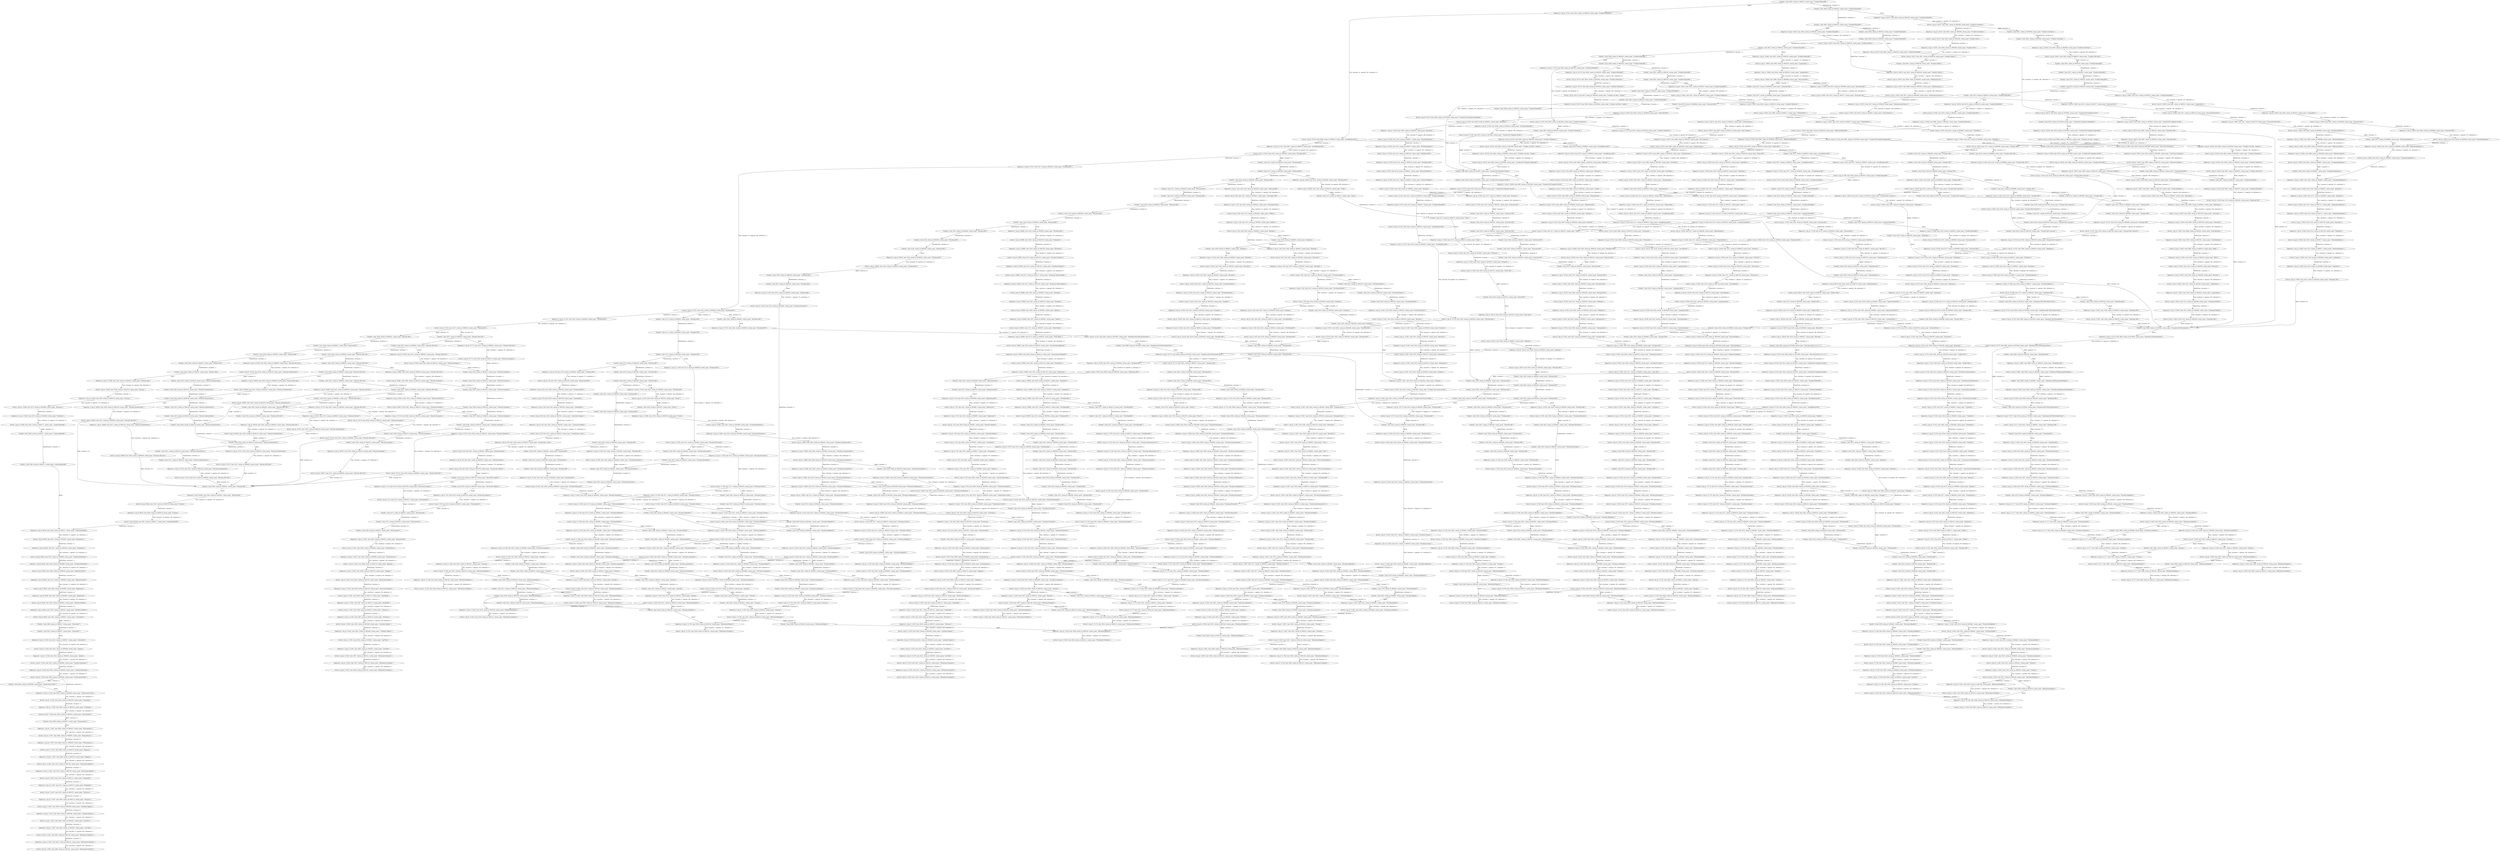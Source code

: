 digraph {
    0 [ label = "Transfer { time: 8178, station_id: 8000284, station_name: \"Nürnberg Hbf\" }" ]
    1 [ label = "Departure { trip_id: 539, time: 8178, station_id: 8000284, station_name: \"Nürnberg Hbf\" }" ]
    2 [ label = "Transfer { time: 8178, station_id: 8000284, station_name: \"Nürnberg Hbf\" }" ]
    3 [ label = "Arrival { trip_id: 539, time: 8187, station_id: 8005209, station_name: \"Rückersdorf(Mfr)\" }" ]
    4 [ label = "Departure { trip_id: 539, time: 8188, station_id: 8005209, station_name: \"Rückersdorf(Mfr)\" }" ]
    5 [ label = "Arrival { trip_id: 539, time: 8190, station_id: 8003768, station_name: \"Ludwigshöhe\" }" ]
    6 [ label = "Departure { trip_id: 539, time: 8190, station_id: 8003768, station_name: \"Ludwigshöhe\" }" ]
    7 [ label = "Arrival { trip_id: 539, time: 8192, station_id: 8003581, station_name: \"Lauf(rechts Pegnitz)\" }" ]
    8 [ label = "Departure { trip_id: 539, time: 8194, station_id: 8003581, station_name: \"Lauf(rechts Pegnitz)\" }" ]
    9 [ label = "Arrival { trip_id: 539, time: 8197, station_id: 8004310, station_name: \"Neunkirchen a Sand\" }" ]
    10 [ label = "Departure { trip_id: 539, time: 8198, station_id: 8004310, station_name: \"Neunkirchen a Sand\" }" ]
    11 [ label = "Arrival { trip_id: 539, time: 8201, station_id: 8005005, station_name: \"Reichenschwand\" }" ]
    12 [ label = "Departure { trip_id: 539, time: 8202, station_id: 8005005, station_name: \"Reichenschwand\" }" ]
    13 [ label = "Arrival { trip_id: 539, time: 8205, station_id: 8002794, station_name: \"Hersbruck(r Pegnitz)\" }" ]
    14 [ label = "Transfer { time: 8165, station_id: 8000191, station_name: \"Karlsruhe Hbf\" }" ]
    15 [ label = "Transfer { time: 8225, station_id: 8002024, station_name: \"Forchheim(Oberfr)\" }" ]
    16 [ label = "Departure { trip_id: 1283, time: 8136, station_id: 8000260, station_name: \"Würzburg Hbf\" }" ]
    17 [ label = "Transfer { time: 8136, station_id: 8000260, station_name: \"Würzburg Hbf\" }" ]
    18 [ label = "Arrival { trip_id: 1283, time: 8161, station_id: 8000032, station_name: \"Schweinfurt Hbf\" }" ]
    19 [ label = "Departure { trip_id: 1283, time: 8162, station_id: 8000032, station_name: \"Schweinfurt Hbf\" }" ]
    20 [ label = "Arrival { trip_id: 1283, time: 8174, station_id: 8002630, station_name: \"Haßfurt\" }" ]
    21 [ label = "Departure { trip_id: 1283, time: 8175, station_id: 8002630, station_name: \"Haßfurt\" }" ]
    22 [ label = "Arrival { trip_id: 1283, time: 8190, station_id: 8000025, station_name: \"Bamberg\" }" ]
    23 [ label = "Departure { trip_id: 1283, time: 8198, station_id: 8000025, station_name: \"Bamberg\" }" ]
    24 [ label = "Transfer { time: 8198, station_id: 8000025, station_name: \"Bamberg\" }" ]
    25 [ label = "Arrival { trip_id: 1283, time: 8205, station_id: 8002853, station_name: \"Hirschaid\" }" ]
    26 [ label = "Departure { trip_id: 1283, time: 8205, station_id: 8002853, station_name: \"Hirschaid\" }" ]
    27 [ label = "Arrival { trip_id: 1283, time: 8212, station_id: 8002024, station_name: \"Forchheim(Oberfr)\" }" ]
    28 [ label = "Departure { trip_id: 1283, time: 8213, station_id: 8002024, station_name: \"Forchheim(Oberfr)\" }" ]
    29 [ label = "Arrival { trip_id: 1283, time: 8220, station_id: 8001844, station_name: \"Erlangen\" }" ]
    30 [ label = "Departure { trip_id: 1283, time: 8222, station_id: 8001844, station_name: \"Erlangen\" }" ]
    31 [ label = "Arrival { trip_id: 1283, time: 8231, station_id: 8000114, station_name: \"Fürth(Bay)Hbf\" }" ]
    32 [ label = "Departure { trip_id: 1283, time: 8232, station_id: 8000114, station_name: \"Fürth(Bay)Hbf\" }" ]
    33 [ label = "Arrival { trip_id: 1283, time: 8239, station_id: 8000284, station_name: \"Nürnberg Hbf\" }" ]
    34 [ label = "Transfer { time: 8225, station_id: 8002024, station_name: \"Forchheim(Oberfr)\" }" ]
    35 [ label = "Transfer { time: 8192, station_id: 8000284, station_name: \"Nürnberg Hbf\" }" ]
    36 [ label = "Transfer { time: 8408, station_id: 8000027, station_name: \"Schwandorf\" }" ]
    37 [ label = "Departure { trip_id: 1703, time: 8218, station_id: 8002794, station_name: \"Hersbruck(r Pegnitz)\" }" ]
    38 [ label = "Transfer { time: 8218, station_id: 8002794, station_name: \"Hersbruck(r Pegnitz)\" }" ]
    39 [ label = "Arrival { trip_id: 1703, time: 8225, station_id: 8002612, station_name: \"Hartmannshof\" }" ]
    40 [ label = "Departure { trip_id: 1725, time: 8218, station_id: 8002794, station_name: \"Hersbruck(r Pegnitz)\" }" ]
    41 [ label = "Transfer { time: 8218, station_id: 8002794, station_name: \"Hersbruck(r Pegnitz)\" }" ]
    42 [ label = "Arrival { trip_id: 1725, time: 8225, station_id: 8002612, station_name: \"Hartmannshof\" }" ]
    43 [ label = "Departure { trip_id: 1763, time: 8313, station_id: 8000309, station_name: \"Regensburg Hbf\" }" ]
    44 [ label = "Transfer { time: 8313, station_id: 8000309, station_name: \"Regensburg Hbf\" }" ]
    45 [ label = "Arrival { trip_id: 1763, time: 8322, station_id: 8004987, station_name: \"Regenstauf\" }" ]
    46 [ label = "Departure { trip_id: 1763, time: 8323, station_id: 8004987, station_name: \"Regenstauf\" }" ]
    47 [ label = "Arrival { trip_id: 1763, time: 8330, station_id: 8003922, station_name: \"Maxhütte-Haidhof\" }" ]
    48 [ label = "Departure { trip_id: 1763, time: 8331, station_id: 8003922, station_name: \"Maxhütte-Haidhof\" }" ]
    49 [ label = "Arrival { trip_id: 1763, time: 8340, station_id: 8000027, station_name: \"Schwandorf\" }" ]
    50 [ label = "Departure { trip_id: 1763, time: 8347, station_id: 8000027, station_name: \"Schwandorf\" }" ]
    51 [ label = "Arrival { trip_id: 1763, time: 8360, station_id: 8000566, station_name: \"Amberg\" }" ]
    52 [ label = "Departure { trip_id: 1763, time: 8361, station_id: 8000566, station_name: \"Amberg\" }" ]
    53 [ label = "Arrival { trip_id: 1763, time: 8368, station_id: 8005800, station_name: \"Sulzbach-Rosenberg\" }" ]
    54 [ label = "Departure { trip_id: 1763, time: 8369, station_id: 8005800, station_name: \"Sulzbach-Rosenberg\" }" ]
    55 [ label = "Arrival { trip_id: 1763, time: 8376, station_id: 8000269, station_name: \"Neukirchen(b Sulzb)\" }" ]
    56 [ label = "Departure { trip_id: 1763, time: 8383, station_id: 8000269, station_name: \"Neukirchen(b Sulzb)\" }" ]
    57 [ label = "Arrival { trip_id: 1763, time: 8385, station_id: 8001929, station_name: \"Etzelwang\" }" ]
    58 [ label = "Departure { trip_id: 1763, time: 8386, station_id: 8001929, station_name: \"Etzelwang\" }" ]
    59 [ label = "Arrival { trip_id: 1763, time: 8390, station_id: 8002612, station_name: \"Hartmannshof\" }" ]
    60 [ label = "Transfer { time: 8313, station_id: 8000284, station_name: \"Nürnberg Hbf\" }" ]
    61 [ label = "Departure { trip_id: 1995, time: 8077, station_id: 8000010, station_name: \"Aschaffenburg Hbf\" }" ]
    62 [ label = "Transfer { time: 8077, station_id: 8000010, station_name: \"Aschaffenburg Hbf\" }" ]
    63 [ label = "Arrival { trip_id: 1995, time: 8108, station_id: 8000105, station_name: \"Frankfurt(Main)Hbf\" }" ]
    64 [ label = "Transfer { time: 8190, station_id: 8000260, station_name: \"Würzburg Hbf\" }" ]
    65 [ label = "Transfer { time: 8122, station_id: 8000260, station_name: \"Würzburg Hbf\" }" ]
    66 [ label = "Transfer { time: 8192, station_id: 8000284, station_name: \"Nürnberg Hbf\" }" ]
    67 [ label = "Transfer { time: 8240, station_id: 8000261, station_name: \"München Hbf\" }" ]
    68 [ label = "Transfer { time: 8190, station_id: 8000260, station_name: \"Würzburg Hbf\" }" ]
    69 [ label = "Transfer { time: 8240, station_id: 8000261, station_name: \"München Hbf\" }" ]
    70 [ label = "Transfer { time: 8313, station_id: 8000284, station_name: \"Nürnberg Hbf\" }" ]
    71 [ label = "Transfer { time: 8138, station_id: 8000260, station_name: \"Würzburg Hbf\" }" ]
    72 [ label = "Departure { trip_id: 76539, time: 8252, station_id: 8000284, station_name: \"Nürnberg Hbf\" }" ]
    73 [ label = "Transfer { time: 8252, station_id: 8000284, station_name: \"Nürnberg Hbf\" }" ]
    74 [ label = "Arrival { trip_id: 76539, time: 8306, station_id: 8000309, station_name: \"Regensburg Hbf\" }" ]
    75 [ label = "Transfer { time: 8310, station_id: 8000284, station_name: \"Nürnberg Hbf\" }" ]
    76 [ label = "Transfer { time: 8077, station_id: 8000068, station_name: \"Darmstadt Hbf\" }" ]
    77 [ label = "Transfer { time: 8238, station_id: 8000261, station_name: \"München Hbf\" }" ]
    78 [ label = "Transfer { time: 8226, station_id: 8000096, station_name: \"Stuttgart Hbf\" }" ]
    79 [ label = "Departure { trip_id: 89344, time: 8263, station_id: 8000261, station_name: \"München Hbf\" }" ]
    80 [ label = "Transfer { time: 8263, station_id: 8000261, station_name: \"München Hbf\" }" ]
    81 [ label = "Arrival { trip_id: 89344, time: 8287, station_id: 8002078, station_name: \"Freising\" }" ]
    82 [ label = "Departure { trip_id: 89344, time: 8288, station_id: 8002078, station_name: \"Freising\" }" ]
    83 [ label = "Arrival { trip_id: 89344, time: 8307, station_id: 8000217, station_name: \"Landshut(Bay)Hbf\" }" ]
    84 [ label = "Departure { trip_id: 89344, time: 8309, station_id: 8000217, station_name: \"Landshut(Bay)Hbf\" }" ]
    85 [ label = "Transfer { time: 8309, station_id: 8000217, station_name: \"Landshut(Bay)Hbf\" }" ]
    86 [ label = "Arrival { trip_id: 89344, time: 8321, station_id: 8001835, station_name: \"Ergoldsbach\" }" ]
    87 [ label = "Departure { trip_id: 89344, time: 8322, station_id: 8001835, station_name: \"Ergoldsbach\" }" ]
    88 [ label = "Arrival { trip_id: 89344, time: 8325, station_id: 8000688, station_name: \"Neufahrn(Niederbay)\" }" ]
    89 [ label = "Departure { trip_id: 89344, time: 8326, station_id: 8000688, station_name: \"Neufahrn(Niederbay)\" }" ]
    90 [ label = "Arrival { trip_id: 89344, time: 8349, station_id: 8000309, station_name: \"Regensburg Hbf\" }" ]
    91 [ label = "Departure { trip_id: 89344, time: 8372, station_id: 8000309, station_name: \"Regensburg Hbf\" }" ]
    92 [ label = "Arrival { trip_id: 89344, time: 8383, station_id: 8004987, station_name: \"Regenstauf\" }" ]
    93 [ label = "Departure { trip_id: 89344, time: 8383, station_id: 8004987, station_name: \"Regenstauf\" }" ]
    94 [ label = "Arrival { trip_id: 89344, time: 8392, station_id: 8003922, station_name: \"Maxhütte-Haidhof\" }" ]
    95 [ label = "Departure { trip_id: 89344, time: 8392, station_id: 8003922, station_name: \"Maxhütte-Haidhof\" }" ]
    96 [ label = "Arrival { trip_id: 89344, time: 8402, station_id: 8000027, station_name: \"Schwandorf\" }" ]
    97 [ label = "Transfer { time: 8243, station_id: 8000261, station_name: \"München Hbf\" }" ]
    98 [ label = "Transfer { time: 8159, station_id: 8000278, station_name: \"Niederlahnstein\" }" ]
    99 [ label = "Transfer { time: 8096, station_id: 8000105, station_name: \"Frankfurt(Main)Hbf\" }" ]
    100 [ label = "Departure { trip_id: 99279, time: 8160, station_id: 8000278, station_name: \"Niederlahnstein\" }" ]
    101 [ label = "Transfer { time: 8160, station_id: 8000278, station_name: \"Niederlahnstein\" }" ]
    102 [ label = "Arrival { trip_id: 99279, time: 8166, station_id: 8000206, station_name: \"Koblenz Hbf\" }" ]
    103 [ label = "Transfer { time: 8072, station_id: 8000105, station_name: \"Frankfurt(Main)Hbf\" }" ]
    104 [ label = "Departure { trip_id: 103107, time: 8036, station_id: 8000105, station_name: \"Frankfurt(Main)Hbf\" }" ]
    105 [ label = "Transfer { time: 8036, station_id: 8000105, station_name: \"Frankfurt(Main)Hbf\" }" ]
    106 [ label = "Arrival { trip_id: 103107, time: 8041, station_id: 8002046, station_name: \"Frankfurt-Griesheim\" }" ]
    107 [ label = "Departure { trip_id: 103107, time: 8041, station_id: 8002046, station_name: \"Frankfurt-Griesheim\" }" ]
    108 [ label = "Arrival { trip_id: 103107, time: 8043, station_id: 8002049, station_name: \"Frankfurt-Nied\" }" ]
    109 [ label = "Departure { trip_id: 103107, time: 8044, station_id: 8002049, station_name: \"Frankfurt-Nied\" }" ]
    110 [ label = "Arrival { trip_id: 103107, time: 8047, station_id: 8000106, station_name: \"Frankfurt-Höchst\" }" ]
    111 [ label = "Transfer { time: 8044, station_id: 8000105, station_name: \"Frankfurt(Main)Hbf\" }" ]
    112 [ label = "Transfer { time: 8051, station_id: 8002046, station_name: \"Frankfurt-Griesheim\" }" ]
    113 [ label = "Departure { trip_id: 103176, time: 8049, station_id: 8000105, station_name: \"Frankfurt(Main)Hbf\" }" ]
    114 [ label = "Transfer { time: 8049, station_id: 8000105, station_name: \"Frankfurt(Main)Hbf\" }" ]
    115 [ label = "Arrival { trip_id: 103176, time: 8054, station_id: 8002050, station_name: \"Frankfurt-Niederrad\" }" ]
    116 [ label = "Departure { trip_id: 103176, time: 8054, station_id: 8002050, station_name: \"Frankfurt-Niederrad\" }" ]
    117 [ label = "Arrival { trip_id: 103176, time: 8057, station_id: 8002040, station_name: \"Frankfurt am Main - Stadion\" }" ]
    118 [ label = "Departure { trip_id: 103176, time: 8059, station_id: 8002040, station_name: \"Frankfurt am Main - Stadion\" }" ]
    119 [ label = "Arrival { trip_id: 103176, time: 8063, station_id: 8070004, station_name: \"Frankfurt(M) Flughafen Regionalbf\" }" ]
    120 [ label = "Departure { trip_id: 103256, time: 8076, station_id: 8070004, station_name: \"Frankfurt(M) Flughafen Regionalbf\" }" ]
    121 [ label = "Transfer { time: 8076, station_id: 8070004, station_name: \"Frankfurt(M) Flughafen Regionalbf\" }" ]
    122 [ label = "Arrival { trip_id: 103256, time: 8080, station_id: 8002040, station_name: \"Frankfurt am Main - Stadion\" }" ]
    123 [ label = "Departure { trip_id: 103256, time: 8080, station_id: 8002040, station_name: \"Frankfurt am Main - Stadion\" }" ]
    124 [ label = "Arrival { trip_id: 103256, time: 8083, station_id: 8002050, station_name: \"Frankfurt-Niederrad\" }" ]
    125 [ label = "Departure { trip_id: 103256, time: 8083, station_id: 8002050, station_name: \"Frankfurt-Niederrad\" }" ]
    126 [ label = "Arrival { trip_id: 103256, time: 8087, station_id: 8098105, station_name: \"Frankfurt Hbf (tief)\" }" ]
    127 [ label = "Departure { trip_id: 103278, time: 8062, station_id: 8002050, station_name: \"Frankfurt-Niederrad\" }" ]
    128 [ label = "Transfer { time: 8062, station_id: 8002050, station_name: \"Frankfurt-Niederrad\" }" ]
    129 [ label = "Arrival { trip_id: 103278, time: 8064, station_id: 8002040, station_name: \"Frankfurt am Main - Stadion\" }" ]
    130 [ label = "Departure { trip_id: 103278, time: 8064, station_id: 8002040, station_name: \"Frankfurt am Main - Stadion\" }" ]
    131 [ label = "Arrival { trip_id: 103278, time: 8068, station_id: 8070004, station_name: \"Frankfurt(M) Flughafen Regionalbf\" }" ]
    132 [ label = "Departure { trip_id: 104413, time: 8055, station_id: 8002046, station_name: \"Frankfurt-Griesheim\" }" ]
    133 [ label = "Transfer { time: 8055, station_id: 8002046, station_name: \"Frankfurt-Griesheim\" }" ]
    134 [ label = "Arrival { trip_id: 104413, time: 8059, station_id: 8098105, station_name: \"Frankfurt Hbf (tief)\" }" ]
    135 [ label = "Transfer { time: 8075, station_id: 8000068, station_name: \"Darmstadt Hbf\" }" ]
    136 [ label = "Departure { trip_id: 106039, time: 8240, station_id: 8098263, station_name: \"München Hbf (tief)\" }" ]
    137 [ label = "Transfer { time: 8240, station_id: 8098263, station_name: \"München Hbf (tief)\" }" ]
    138 [ label = "Arrival { trip_id: 106039, time: 8241, station_id: 8004129, station_name: \"München Hackerbrücke\" }" ]
    139 [ label = "Departure { trip_id: 106160, time: 8243, station_id: 8098263, station_name: \"München Hbf (tief)\" }" ]
    140 [ label = "Transfer { time: 8243, station_id: 8098263, station_name: \"München Hbf (tief)\" }" ]
    141 [ label = "Arrival { trip_id: 106160, time: 8245, station_id: 8004129, station_name: \"München Hackerbrücke\" }" ]
    142 [ label = "Transfer { time: 8245, station_id: 8004129, station_name: \"München Hackerbrücke\" }" ]
    143 [ label = "Departure { trip_id: 106425, time: 8246, station_id: 8004129, station_name: \"München Hackerbrücke\" }" ]
    144 [ label = "Transfer { time: 8246, station_id: 8004129, station_name: \"München Hackerbrücke\" }" ]
    145 [ label = "Arrival { trip_id: 106425, time: 8247, station_id: 8098263, station_name: \"München Hbf (tief)\" }" ]
    146 [ label = "Transfer { time: 8249, station_id: 8004132, station_name: \"München Karlsplatz\" }" ]
    147 [ label = "Departure { trip_id: 106597, time: 8250, station_id: 8004132, station_name: \"München Karlsplatz\" }" ]
    148 [ label = "Transfer { time: 8250, station_id: 8004132, station_name: \"München Karlsplatz\" }" ]
    149 [ label = "Arrival { trip_id: 106597, time: 8251, station_id: 8098263, station_name: \"München Hbf (tief)\" }" ]
    150 [ label = "Departure { trip_id: 106606, time: 8247, station_id: 8004129, station_name: \"München Hackerbrücke\" }" ]
    151 [ label = "Transfer { time: 8247, station_id: 8004129, station_name: \"München Hackerbrücke\" }" ]
    152 [ label = "Arrival { trip_id: 106606, time: 8249, station_id: 8098263, station_name: \"München Hbf (tief)\" }" ]
    153 [ label = "Transfer { time: 8247, station_id: 8004132, station_name: \"München Karlsplatz\" }" ]
    154 [ label = "Departure { trip_id: 106861, time: 8239, station_id: 8098263, station_name: \"München Hbf (tief)\" }" ]
    155 [ label = "Transfer { time: 8239, station_id: 8098263, station_name: \"München Hbf (tief)\" }" ]
    156 [ label = "Arrival { trip_id: 106861, time: 8240, station_id: 8004132, station_name: \"München Karlsplatz\" }" ]
    157 [ label = "Departure { trip_id: 106892, time: 8241, station_id: 8098263, station_name: \"München Hbf (tief)\" }" ]
    158 [ label = "Transfer { time: 8241, station_id: 8098263, station_name: \"München Hbf (tief)\" }" ]
    159 [ label = "Arrival { trip_id: 106892, time: 8243, station_id: 8004129, station_name: \"München Hackerbrücke\" }" ]
    160 [ label = "Departure { trip_id: 107119, time: 8246, station_id: 8004132, station_name: \"München Karlsplatz\" }" ]
    161 [ label = "Transfer { time: 8246, station_id: 8004132, station_name: \"München Karlsplatz\" }" ]
    162 [ label = "Arrival { trip_id: 107119, time: 8247, station_id: 8098263, station_name: \"München Hbf (tief)\" }" ]
    163 [ label = "Transfer { time: 8249, station_id: 8004129, station_name: \"München Hackerbrücke\" }" ]
    164 [ label = "Departure { trip_id: 107179, time: 8243, station_id: 8098263, station_name: \"München Hbf (tief)\" }" ]
    165 [ label = "Transfer { time: 8243, station_id: 8098263, station_name: \"München Hbf (tief)\" }" ]
    166 [ label = "Arrival { trip_id: 107179, time: 8244, station_id: 8004132, station_name: \"München Karlsplatz\" }" ]
    167 [ label = "Transfer { time: 8245, station_id: 8004132, station_name: \"München Karlsplatz\" }" ]
    168 [ label = "Departure { trip_id: 107218, time: 8251, station_id: 8004129, station_name: \"München Hackerbrücke\" }" ]
    169 [ label = "Transfer { time: 8251, station_id: 8004129, station_name: \"München Hackerbrücke\" }" ]
    170 [ label = "Arrival { trip_id: 107218, time: 8253, station_id: 8098263, station_name: \"München Hbf (tief)\" }" ]
    171 [ label = "Departure { trip_id: 107346, time: 8238, station_id: 8098263, station_name: \"München Hbf (tief)\" }" ]
    172 [ label = "Transfer { time: 8238, station_id: 8098263, station_name: \"München Hbf (tief)\" }" ]
    173 [ label = "Arrival { trip_id: 107346, time: 8239, station_id: 8004129, station_name: \"München Hackerbrücke\" }" ]
    174 [ label = "Departure { trip_id: 107512, time: 8248, station_id: 8004132, station_name: \"München Karlsplatz\" }" ]
    175 [ label = "Transfer { time: 8248, station_id: 8004132, station_name: \"München Karlsplatz\" }" ]
    176 [ label = "Arrival { trip_id: 107512, time: 8249, station_id: 8098263, station_name: \"München Hbf (tief)\" }" ]
    177 [ label = "Transfer { time: 8251, station_id: 8004129, station_name: \"München Hackerbrücke\" }" ]
    178 [ label = "Departure { trip_id: 107572, time: 8250, station_id: 8004129, station_name: \"München Hackerbrücke\" }" ]
    179 [ label = "Transfer { time: 8250, station_id: 8004129, station_name: \"München Hackerbrücke\" }" ]
    180 [ label = "Arrival { trip_id: 107572, time: 8251, station_id: 8098263, station_name: \"München Hbf (tief)\" }" ]
    181 [ label = "Departure { trip_id: 107664, time: 8237, station_id: 8098263, station_name: \"München Hbf (tief)\" }" ]
    182 [ label = "Transfer { time: 8237, station_id: 8098263, station_name: \"München Hbf (tief)\" }" ]
    183 [ label = "Arrival { trip_id: 107664, time: 8238, station_id: 8004132, station_name: \"München Karlsplatz\" }" ]
    184 [ label = "Departure { trip_id: 107773, time: 8237, station_id: 8098263, station_name: \"München Hbf (tief)\" }" ]
    185 [ label = "Transfer { time: 8237, station_id: 8098263, station_name: \"München Hbf (tief)\" }" ]
    186 [ label = "Arrival { trip_id: 107773, time: 8238, station_id: 8004132, station_name: \"München Karlsplatz\" }" ]
    187 [ label = "Departure { trip_id: 107922, time: 8243, station_id: 8098263, station_name: \"München Hbf (tief)\" }" ]
    188 [ label = "Transfer { time: 8243, station_id: 8098263, station_name: \"München Hbf (tief)\" }" ]
    189 [ label = "Arrival { trip_id: 107922, time: 8245, station_id: 8004129, station_name: \"München Hackerbrücke\" }" ]
    190 [ label = "Transfer { time: 8245, station_id: 8004129, station_name: \"München Hackerbrücke\" }" ]
    191 [ label = "Transfer { time: 8244, station_id: 8004132, station_name: \"München Karlsplatz\" }" ]
    192 [ label = "Transfer { time: 8247, station_id: 8004129, station_name: \"München Hackerbrücke\" }" ]
    193 [ label = "Departure { trip_id: 108075, time: 8241, station_id: 8098263, station_name: \"München Hbf (tief)\" }" ]
    194 [ label = "Transfer { time: 8241, station_id: 8098263, station_name: \"München Hbf (tief)\" }" ]
    195 [ label = "Arrival { trip_id: 108075, time: 8242, station_id: 8004132, station_name: \"München Karlsplatz\" }" ]
    196 [ label = "Transfer { time: 8243, station_id: 8004132, station_name: \"München Karlsplatz\" }" ]
    197 [ label = "Transfer { time: 8227, station_id: 8000284, station_name: \"Nürnberg Hbf\" }" ]
    198 [ label = "Transfer { time: 8347, station_id: 8000284, station_name: \"Nürnberg Hbf\" }" ]
    199 [ label = "Transfer { time: 8470, station_id: 8000284, station_name: \"Nürnberg Hbf\" }" ]
    200 [ label = "Transfer { time: 8143, station_id: 8000260, station_name: \"Würzburg Hbf\" }" ]
    201 [ label = "Departure { trip_id: 109085, time: 8140, station_id: 8000260, station_name: \"Würzburg Hbf\" }" ]
    202 [ label = "Transfer { time: 8140, station_id: 8000260, station_name: \"Würzburg Hbf\" }" ]
    203 [ label = "Arrival { trip_id: 109085, time: 8146, station_id: 8005198, station_name: \"Rottendorf\" }" ]
    204 [ label = "Departure { trip_id: 109085, time: 8149, station_id: 8005198, station_name: \"Rottendorf\" }" ]
    205 [ label = "Arrival { trip_id: 109085, time: 8153, station_id: 8001421, station_name: \"Dettelbach Bahnhof\" }" ]
    206 [ label = "Departure { trip_id: 109085, time: 8153, station_id: 8001421, station_name: \"Dettelbach Bahnhof\" }" ]
    207 [ label = "Arrival { trip_id: 109085, time: 8157, station_id: 8001225, station_name: \"Buchbrunn-Mainstockheim\" }" ]
    208 [ label = "Departure { trip_id: 109085, time: 8157, station_id: 8001225, station_name: \"Buchbrunn-Mainstockheim\" }" ]
    209 [ label = "Arrival { trip_id: 109085, time: 8160, station_id: 8000479, station_name: \"Kitzingen\" }" ]
    210 [ label = "Departure { trip_id: 109085, time: 8161, station_id: 8000479, station_name: \"Kitzingen\" }" ]
    211 [ label = "Arrival { trip_id: 109085, time: 8166, station_id: 8003081, station_name: \"Iphofen\" }" ]
    212 [ label = "Departure { trip_id: 109085, time: 8167, station_id: 8003081, station_name: \"Iphofen\" }" ]
    213 [ label = "Arrival { trip_id: 109085, time: 8175, station_id: 8003876, station_name: \"Markt Bibart\" }" ]
    214 [ label = "Departure { trip_id: 109085, time: 8175, station_id: 8003876, station_name: \"Markt Bibart\" }" ]
    215 [ label = "Arrival { trip_id: 109085, time: 8185, station_id: 8004323, station_name: \"Neustadt(Aisch)Bahnhof\" }" ]
    216 [ label = "Departure { trip_id: 109085, time: 8186, station_id: 8004323, station_name: \"Neustadt(Aisch)Bahnhof\" }" ]
    217 [ label = "Arrival { trip_id: 109085, time: 8191, station_id: 8001783, station_name: \"Emskirchen\" }" ]
    218 [ label = "Departure { trip_id: 109085, time: 8192, station_id: 8001783, station_name: \"Emskirchen\" }" ]
    219 [ label = "Arrival { trip_id: 109085, time: 8200, station_id: 8005557, station_name: \"Siegelsdorf\" }" ]
    220 [ label = "Departure { trip_id: 109085, time: 8200, station_id: 8005557, station_name: \"Siegelsdorf\" }" ]
    221 [ label = "Arrival { trip_id: 109085, time: 8206, station_id: 8000114, station_name: \"Fürth(Bay)Hbf\" }" ]
    222 [ label = "Departure { trip_id: 109085, time: 8207, station_id: 8000114, station_name: \"Fürth(Bay)Hbf\" }" ]
    223 [ label = "Arrival { trip_id: 109085, time: 8214, station_id: 8000284, station_name: \"Nürnberg Hbf\" }" ]
    224 [ label = "Transfer { time: 8345, station_id: 8000284, station_name: \"Nürnberg Hbf\" }" ]
    225 [ label = "Transfer { time: 8225, station_id: 8000284, station_name: \"Nürnberg Hbf\" }" ]
    226 [ label = "Transfer { time: 8141, station_id: 8000260, station_name: \"Würzburg Hbf\" }" ]
    227 [ label = "Departure { trip_id: 110328, time: 8258, station_id: 8000025, station_name: \"Bamberg\" }" ]
    228 [ label = "Transfer { time: 8258, station_id: 8000025, station_name: \"Bamberg\" }" ]
    229 [ label = "Arrival { trip_id: 110328, time: 8264, station_id: 8002853, station_name: \"Hirschaid\" }" ]
    230 [ label = "Departure { trip_id: 110328, time: 8264, station_id: 8002853, station_name: \"Hirschaid\" }" ]
    231 [ label = "Arrival { trip_id: 110328, time: 8272, station_id: 8002024, station_name: \"Forchheim(Oberfr)\" }" ]
    232 [ label = "Departure { trip_id: 110328, time: 8273, station_id: 8002024, station_name: \"Forchheim(Oberfr)\" }" ]
    233 [ label = "Arrival { trip_id: 110328, time: 8280, station_id: 8001844, station_name: \"Erlangen\" }" ]
    234 [ label = "Departure { trip_id: 110328, time: 8282, station_id: 8001844, station_name: \"Erlangen\" }" ]
    235 [ label = "Arrival { trip_id: 110328, time: 8291, station_id: 8000114, station_name: \"Fürth(Bay)Hbf\" }" ]
    236 [ label = "Departure { trip_id: 110328, time: 8292, station_id: 8000114, station_name: \"Fürth(Bay)Hbf\" }" ]
    237 [ label = "Arrival { trip_id: 110328, time: 8299, station_id: 8000284, station_name: \"Nürnberg Hbf\" }" ]
    238 [ label = "Transfer { time: 8309, station_id: 8000217, station_name: \"Landshut(Bay)Hbf\" }" ]
    239 [ label = "Departure { trip_id: 110418, time: 8198, station_id: 8000025, station_name: \"Bamberg\" }" ]
    240 [ label = "Transfer { time: 8198, station_id: 8000025, station_name: \"Bamberg\" }" ]
    241 [ label = "Arrival { trip_id: 110418, time: 8205, station_id: 8002853, station_name: \"Hirschaid\" }" ]
    242 [ label = "Departure { trip_id: 110418, time: 8205, station_id: 8002853, station_name: \"Hirschaid\" }" ]
    243 [ label = "Arrival { trip_id: 110418, time: 8212, station_id: 8002024, station_name: \"Forchheim(Oberfr)\" }" ]
    244 [ label = "Departure { trip_id: 110418, time: 8213, station_id: 8002024, station_name: \"Forchheim(Oberfr)\" }" ]
    245 [ label = "Arrival { trip_id: 110418, time: 8220, station_id: 8001844, station_name: \"Erlangen\" }" ]
    246 [ label = "Departure { trip_id: 110418, time: 8222, station_id: 8001844, station_name: \"Erlangen\" }" ]
    247 [ label = "Arrival { trip_id: 110418, time: 8231, station_id: 8000114, station_name: \"Fürth(Bay)Hbf\" }" ]
    248 [ label = "Departure { trip_id: 110418, time: 8232, station_id: 8000114, station_name: \"Fürth(Bay)Hbf\" }" ]
    249 [ label = "Arrival { trip_id: 110418, time: 8239, station_id: 8000284, station_name: \"Nürnberg Hbf\" }" ]
    250 [ label = "Transfer { time: 8229, station_id: 8000284, station_name: \"Nürnberg Hbf\" }" ]
    251 [ label = "Transfer { time: 8170, station_id: 8000284, station_name: \"Nürnberg Hbf\" }" ]
    252 [ label = "Transfer { time: 8261, station_id: 8000025, station_name: \"Bamberg\" }" ]
    253 [ label = "Departure { trip_id: 110536, time: 8074, station_id: 8000105, station_name: \"Frankfurt(Main)Hbf\" }" ]
    254 [ label = "Transfer { time: 8074, station_id: 8000105, station_name: \"Frankfurt(Main)Hbf\" }" ]
    255 [ label = "Arrival { trip_id: 110536, time: 8079, station_id: 8002041, station_name: \"Frankfurt(Main)Süd\" }" ]
    256 [ label = "Departure { trip_id: 110536, time: 8080, station_id: 8002041, station_name: \"Frankfurt(Main)Süd\" }" ]
    257 [ label = "Arrival { trip_id: 110536, time: 8084, station_id: 8000349, station_name: \"Offenbach(Main)Hbf\" }" ]
    258 [ label = "Departure { trip_id: 110536, time: 8085, station_id: 8000349, station_name: \"Offenbach(Main)Hbf\" }" ]
    259 [ label = "Arrival { trip_id: 110536, time: 8095, station_id: 8000150, station_name: \"Hanau Hbf\" }" ]
    260 [ label = "Departure { trip_id: 110536, time: 8097, station_id: 8000150, station_name: \"Hanau Hbf\" }" ]
    261 [ label = "Arrival { trip_id: 110536, time: 8102, station_id: 8003143, station_name: \"Kahl(Main)\" }" ]
    262 [ label = "Departure { trip_id: 110536, time: 8103, station_id: 8003143, station_name: \"Kahl(Main)\" }" ]
    263 [ label = "Arrival { trip_id: 110536, time: 8106, station_id: 8001427, station_name: \"Dettingen(Main)\" }" ]
    264 [ label = "Departure { trip_id: 110536, time: 8107, station_id: 8001427, station_name: \"Dettingen(Main)\" }" ]
    265 [ label = "Arrival { trip_id: 110536, time: 8110, station_id: 8003314, station_name: \"Kleinostheim\" }" ]
    266 [ label = "Departure { trip_id: 110536, time: 8111, station_id: 8003314, station_name: \"Kleinostheim\" }" ]
    267 [ label = "Arrival { trip_id: 110536, time: 8115, station_id: 8000010, station_name: \"Aschaffenburg Hbf\" }" ]
    268 [ label = "Departure { trip_id: 110536, time: 8117, station_id: 8000010, station_name: \"Aschaffenburg Hbf\" }" ]
    269 [ label = "Arrival { trip_id: 110536, time: 8127, station_id: 8002696, station_name: \"Heigenbrücken\" }" ]
    270 [ label = "Departure { trip_id: 110536, time: 8127, station_id: 8002696, station_name: \"Heigenbrücken\" }" ]
    271 [ label = "Arrival { trip_id: 110536, time: 8131, station_id: 8006426, station_name: \"Wiesthal\" }" ]
    272 [ label = "Departure { trip_id: 110536, time: 8131, station_id: 8006426, station_name: \"Wiesthal\" }" ]
    273 [ label = "Arrival { trip_id: 110536, time: 8136, station_id: 8004756, station_name: \"Partenstein\" }" ]
    274 [ label = "Departure { trip_id: 110536, time: 8137, station_id: 8004756, station_name: \"Partenstein\" }" ]
    275 [ label = "Arrival { trip_id: 110536, time: 8142, station_id: 8003740, station_name: \"Lohr Bahnhof\" }" ]
    276 [ label = "Departure { trip_id: 110536, time: 8142, station_id: 8003740, station_name: \"Lohr Bahnhof\" }" ]
    277 [ label = "Arrival { trip_id: 110536, time: 8150, station_id: 8003548, station_name: \"Langenprozelten\" }" ]
    278 [ label = "Departure { trip_id: 110536, time: 8150, station_id: 8003548, station_name: \"Langenprozelten\" }" ]
    279 [ label = "Transfer { time: 8150, station_id: 8003548, station_name: \"Langenprozelten\" }" ]
    280 [ label = "Arrival { trip_id: 110536, time: 8155, station_id: 8000120, station_name: \"Gemünden(Main)\" }" ]
    281 [ label = "Departure { trip_id: 110536, time: 8156, station_id: 8000120, station_name: \"Gemünden(Main)\" }" ]
    282 [ label = "Arrival { trip_id: 110536, time: 8165, station_id: 8003189, station_name: \"Karlstadt(Main)\" }" ]
    283 [ label = "Departure { trip_id: 110536, time: 8165, station_id: 8003189, station_name: \"Karlstadt(Main)\" }" ]
    284 [ label = "Arrival { trip_id: 110536, time: 8170, station_id: 8005049, station_name: \"Retzbach-Zellingen\" }" ]
    285 [ label = "Departure { trip_id: 110536, time: 8170, station_id: 8005049, station_name: \"Retzbach-Zellingen\" }" ]
    286 [ label = "Arrival { trip_id: 110536, time: 8181, station_id: 8000260, station_name: \"Würzburg Hbf\" }" ]
    287 [ label = "Departure { trip_id: 110536, time: 8198, station_id: 8000260, station_name: \"Würzburg Hbf\" }" ]
    288 [ label = "Arrival { trip_id: 110536, time: 8222, station_id: 8000032, station_name: \"Schweinfurt Hbf\" }" ]
    289 [ label = "Departure { trip_id: 110536, time: 8223, station_id: 8000032, station_name: \"Schweinfurt Hbf\" }" ]
    290 [ label = "Arrival { trip_id: 110536, time: 8236, station_id: 8002630, station_name: \"Haßfurt\" }" ]
    291 [ label = "Departure { trip_id: 110536, time: 8236, station_id: 8002630, station_name: \"Haßfurt\" }" ]
    292 [ label = "Arrival { trip_id: 110536, time: 8252, station_id: 8000025, station_name: \"Bamberg\" }" ]
    293 [ label = "Transfer { time: 8137, station_id: 8000260, station_name: \"Würzburg Hbf\" }" ]
    294 [ label = "Departure { trip_id: 110569, time: 8244, station_id: 8000261, station_name: \"München Hbf\" }" ]
    295 [ label = "Transfer { time: 8244, station_id: 8000261, station_name: \"München Hbf\" }" ]
    296 [ label = "Arrival { trip_id: 110569, time: 8268, station_id: 8002078, station_name: \"Freising\" }" ]
    297 [ label = "Departure { trip_id: 110569, time: 8269, station_id: 8002078, station_name: \"Freising\" }" ]
    298 [ label = "Arrival { trip_id: 110569, time: 8278, station_id: 8004084, station_name: \"Moosburg\" }" ]
    299 [ label = "Departure { trip_id: 110569, time: 8279, station_id: 8004084, station_name: \"Moosburg\" }" ]
    300 [ label = "Arrival { trip_id: 110569, time: 8292, station_id: 8000217, station_name: \"Landshut(Bay)Hbf\" }" ]
    301 [ label = "Departure { trip_id: 110759, time: 8224, station_id: 8000284, station_name: \"Nürnberg Hbf\" }" ]
    302 [ label = "Transfer { time: 8224, station_id: 8000284, station_name: \"Nürnberg Hbf\" }" ]
    303 [ label = "Arrival { trip_id: 110759, time: 8226, station_id: 8004442, station_name: \"Nürnberg-Dürrenhof\" }" ]
    304 [ label = "Transfer { time: 8229, station_id: 8005304, station_name: \"Nürnberg-Gleißhammer\" }" ]
    305 [ label = "Departure { trip_id: 110783, time: 8344, station_id: 8000284, station_name: \"Nürnberg Hbf\" }" ]
    306 [ label = "Transfer { time: 8344, station_id: 8000284, station_name: \"Nürnberg Hbf\" }" ]
    307 [ label = "Arrival { trip_id: 110783, time: 8346, station_id: 8004442, station_name: \"Nürnberg-Dürrenhof\" }" ]
    308 [ label = "Departure { trip_id: 110790, time: 8184, station_id: 8000284, station_name: \"Nürnberg Hbf\" }" ]
    309 [ label = "Transfer { time: 8184, station_id: 8000284, station_name: \"Nürnberg Hbf\" }" ]
    310 [ label = "Arrival { trip_id: 110790, time: 8186, station_id: 8004442, station_name: \"Nürnberg-Dürrenhof\" }" ]
    311 [ label = "Transfer { time: 8187, station_id: 8004442, station_name: \"Nürnberg-Dürrenhof\" }" ]
    312 [ label = "Transfer { time: 8192, station_id: 8004442, station_name: \"Nürnberg-Dürrenhof\" }" ]
    313 [ label = "Departure { trip_id: 110845, time: 9279, station_id: 8001978, station_name: \"Feucht\" }" ]
    314 [ label = "Transfer { time: 9279, station_id: 8001978, station_name: \"Feucht\" }" ]
    315 [ label = "Arrival { trip_id: 110845, time: 9282, station_id: 8001989, station_name: \"Fischbach(Nürnberg)\" }" ]
    316 [ label = "Departure { trip_id: 110845, time: 9283, station_id: 8001989, station_name: \"Fischbach(Nürnberg)\" }" ]
    317 [ label = "Arrival { trip_id: 110845, time: 9286, station_id: 8004493, station_name: \"Nürnberg Frankenstadion\" }" ]
    318 [ label = "Departure { trip_id: 110845, time: 9286, station_id: 8004493, station_name: \"Nürnberg Frankenstadion\" }" ]
    319 [ label = "Arrival { trip_id: 110845, time: 9288, station_id: 8004476, station_name: \"Nürnberg-Dutzendteich\" }" ]
    320 [ label = "Departure { trip_id: 110845, time: 9288, station_id: 8004476, station_name: \"Nürnberg-Dutzendteich\" }" ]
    321 [ label = "Arrival { trip_id: 110845, time: 9290, station_id: 8005304, station_name: \"Nürnberg-Gleißhammer\" }" ]
    322 [ label = "Departure { trip_id: 110845, time: 9290, station_id: 8005304, station_name: \"Nürnberg-Gleißhammer\" }" ]
    323 [ label = "Arrival { trip_id: 110845, time: 9292, station_id: 8004442, station_name: \"Nürnberg-Dürrenhof\" }" ]
    324 [ label = "Transfer { time: 9292, station_id: 8004442, station_name: \"Nürnberg-Dürrenhof\" }" ]
    325 [ label = "Transfer { time: 8352, station_id: 8004442, station_name: \"Nürnberg-Dürrenhof\" }" ]
    326 [ label = "Transfer { time: 8181, station_id: 8000284, station_name: \"Nürnberg Hbf\" }" ]
    327 [ label = "Departure { trip_id: 110862, time: 8228, station_id: 8004476, station_name: \"Nürnberg-Dutzendteich\" }" ]
    328 [ label = "Transfer { time: 8228, station_id: 8004476, station_name: \"Nürnberg-Dutzendteich\" }" ]
    329 [ label = "Arrival { trip_id: 110862, time: 8230, station_id: 8005304, station_name: \"Nürnberg-Gleißhammer\" }" ]
    330 [ label = "Departure { trip_id: 110862, time: 8230, station_id: 8005304, station_name: \"Nürnberg-Gleißhammer\" }" ]
    331 [ label = "Transfer { time: 8230, station_id: 8005304, station_name: \"Nürnberg-Gleißhammer\" }" ]
    332 [ label = "Arrival { trip_id: 110862, time: 8232, station_id: 8004442, station_name: \"Nürnberg-Dürrenhof\" }" ]
    333 [ label = "Transfer { time: 8232, station_id: 8004442, station_name: \"Nürnberg-Dürrenhof\" }" ]
    334 [ label = "Departure { trip_id: 110865, time: 8199, station_id: 8001978, station_name: \"Feucht\" }" ]
    335 [ label = "Transfer { time: 8199, station_id: 8001978, station_name: \"Feucht\" }" ]
    336 [ label = "Arrival { trip_id: 110865, time: 8202, station_id: 8001989, station_name: \"Fischbach(Nürnberg)\" }" ]
    337 [ label = "Departure { trip_id: 110865, time: 8203, station_id: 8001989, station_name: \"Fischbach(Nürnberg)\" }" ]
    338 [ label = "Arrival { trip_id: 110865, time: 8206, station_id: 8004493, station_name: \"Nürnberg Frankenstadion\" }" ]
    339 [ label = "Departure { trip_id: 110865, time: 8206, station_id: 8004493, station_name: \"Nürnberg Frankenstadion\" }" ]
    340 [ label = "Arrival { trip_id: 110865, time: 8208, station_id: 8004476, station_name: \"Nürnberg-Dutzendteich\" }" ]
    341 [ label = "Departure { trip_id: 110865, time: 8208, station_id: 8004476, station_name: \"Nürnberg-Dutzendteich\" }" ]
    342 [ label = "Arrival { trip_id: 110865, time: 8210, station_id: 8005304, station_name: \"Nürnberg-Gleißhammer\" }" ]
    343 [ label = "Departure { trip_id: 110865, time: 8210, station_id: 8005304, station_name: \"Nürnberg-Gleißhammer\" }" ]
    344 [ label = "Arrival { trip_id: 110865, time: 8212, station_id: 8004442, station_name: \"Nürnberg-Dürrenhof\" }" ]
    345 [ label = "Transfer { time: 8470, station_id: 8000284, station_name: \"Nürnberg Hbf\" }" ]
    346 [ label = "Transfer { time: 8228, station_id: 8000284, station_name: \"Nürnberg Hbf\" }" ]
    347 [ label = "Transfer { time: 8348, station_id: 8000284, station_name: \"Nürnberg Hbf\" }" ]
    348 [ label = "Transfer { time: 8217, station_id: 8000114, station_name: \"Fürth(Bay)Hbf\" }" ]
    349 [ label = "Departure { trip_id: 111354, time: 8181, station_id: 8000284, station_name: \"Nürnberg Hbf\" }" ]
    350 [ label = "Transfer { time: 8181, station_id: 8000284, station_name: \"Nürnberg Hbf\" }" ]
    351 [ label = "Arrival { trip_id: 111354, time: 8190, station_id: 8001978, station_name: \"Feucht\" }" ]
    352 [ label = "Departure { trip_id: 111382, time: 9261, station_id: 8000284, station_name: \"Nürnberg Hbf\" }" ]
    353 [ label = "Transfer { time: 9261, station_id: 8000284, station_name: \"Nürnberg Hbf\" }" ]
    354 [ label = "Arrival { trip_id: 111382, time: 9270, station_id: 8001978, station_name: \"Feucht\" }" ]
    355 [ label = "Transfer { time: 8223, station_id: 8000284, station_name: \"Nürnberg Hbf\" }" ]
    356 [ label = "Transfer { time: 9261, station_id: 8000284, station_name: \"Nürnberg Hbf\" }" ]
    357 [ label = "Transfer { time: 8181, station_id: 8000284, station_name: \"Nürnberg Hbf\" }" ]
    358 [ label = "Departure { trip_id: 111719, time: 9264, station_id: 8000284, station_name: \"Nürnberg Hbf\" }" ]
    359 [ label = "Transfer { time: 9264, station_id: 8000284, station_name: \"Nürnberg Hbf\" }" ]
    360 [ label = "Arrival { trip_id: 111719, time: 9266, station_id: 8004442, station_name: \"Nürnberg-Dürrenhof\" }" ]
    361 [ label = "Transfer { time: 8471, station_id: 8000284, station_name: \"Nürnberg Hbf\" }" ]
    362 [ label = "Departure { trip_id: 111762, time: 8399, station_id: 8004481, station_name: \"Nürnberg-Mögeldorf\" }" ]
    363 [ label = "Transfer { time: 8399, station_id: 8004481, station_name: \"Nürnberg-Mögeldorf\" }" ]
    364 [ label = "Arrival { trip_id: 111762, time: 8401, station_id: 8004491, station_name: \"Nürnberg-Rehhof\" }" ]
    365 [ label = "Departure { trip_id: 111762, time: 8401, station_id: 8004491, station_name: \"Nürnberg-Rehhof\" }" ]
    366 [ label = "Arrival { trip_id: 111762, time: 8403, station_id: 8004480, station_name: \"Nürnberg-Laufamholz\" }" ]
    367 [ label = "Departure { trip_id: 111762, time: 8403, station_id: 8004480, station_name: \"Nürnberg-Laufamholz\" }" ]
    368 [ label = "Arrival { trip_id: 111762, time: 8405, station_id: 8005451, station_name: \"Schwaig\" }" ]
    369 [ label = "Departure { trip_id: 111762, time: 8406, station_id: 8005451, station_name: \"Schwaig\" }" ]
    370 [ label = "Arrival { trip_id: 111762, time: 8408, station_id: 8005140, station_name: \"Röthenbach(Pegnitz)\" }" ]
    371 [ label = "Departure { trip_id: 111762, time: 8408, station_id: 8005140, station_name: \"Röthenbach(Pegnitz)\" }" ]
    372 [ label = "Transfer { time: 8408, station_id: 8005140, station_name: \"Röthenbach(Pegnitz)\" }" ]
    373 [ label = "Arrival { trip_id: 111762, time: 8410, station_id: 8005141, station_name: \"Röthenbach-Steinberg\" }" ]
    374 [ label = "Departure { trip_id: 111769, time: 8339, station_id: 8004481, station_name: \"Nürnberg-Mögeldorf\" }" ]
    375 [ label = "Transfer { time: 8339, station_id: 8004481, station_name: \"Nürnberg-Mögeldorf\" }" ]
    376 [ label = "Arrival { trip_id: 111769, time: 8341, station_id: 8004491, station_name: \"Nürnberg-Rehhof\" }" ]
    377 [ label = "Departure { trip_id: 111769, time: 8341, station_id: 8004491, station_name: \"Nürnberg-Rehhof\" }" ]
    378 [ label = "Transfer { time: 8341, station_id: 8004491, station_name: \"Nürnberg-Rehhof\" }" ]
    379 [ label = "Arrival { trip_id: 111769, time: 8342, station_id: 8004480, station_name: \"Nürnberg-Laufamholz\" }" ]
    380 [ label = "Departure { trip_id: 111769, time: 8343, station_id: 8004480, station_name: \"Nürnberg-Laufamholz\" }" ]
    381 [ label = "Arrival { trip_id: 111769, time: 8345, station_id: 8005451, station_name: \"Schwaig\" }" ]
    382 [ label = "Departure { trip_id: 111769, time: 8345, station_id: 8005451, station_name: \"Schwaig\" }" ]
    383 [ label = "Arrival { trip_id: 111769, time: 8347, station_id: 8005140, station_name: \"Röthenbach(Pegnitz)\" }" ]
    384 [ label = "Departure { trip_id: 111769, time: 8348, station_id: 8005140, station_name: \"Röthenbach(Pegnitz)\" }" ]
    385 [ label = "Transfer { time: 8348, station_id: 8005140, station_name: \"Röthenbach(Pegnitz)\" }" ]
    386 [ label = "Arrival { trip_id: 111769, time: 8349, station_id: 8005141, station_name: \"Röthenbach-Steinberg\" }" ]
    387 [ label = "Departure { trip_id: 111773, time: 9319, station_id: 8004481, station_name: \"Nürnberg-Mögeldorf\" }" ]
    388 [ label = "Transfer { time: 9319, station_id: 8004481, station_name: \"Nürnberg-Mögeldorf\" }" ]
    389 [ label = "Arrival { trip_id: 111773, time: 9321, station_id: 8004491, station_name: \"Nürnberg-Rehhof\" }" ]
    390 [ label = "Departure { trip_id: 111773, time: 9321, station_id: 8004491, station_name: \"Nürnberg-Rehhof\" }" ]
    391 [ label = "Transfer { time: 9321, station_id: 8004491, station_name: \"Nürnberg-Rehhof\" }" ]
    392 [ label = "Arrival { trip_id: 111773, time: 9322, station_id: 8004480, station_name: \"Nürnberg-Laufamholz\" }" ]
    393 [ label = "Departure { trip_id: 111773, time: 9323, station_id: 8004480, station_name: \"Nürnberg-Laufamholz\" }" ]
    394 [ label = "Transfer { time: 9323, station_id: 8004480, station_name: \"Nürnberg-Laufamholz\" }" ]
    395 [ label = "Arrival { trip_id: 111773, time: 9325, station_id: 8005451, station_name: \"Schwaig\" }" ]
    396 [ label = "Departure { trip_id: 111773, time: 9325, station_id: 8005451, station_name: \"Schwaig\" }" ]
    397 [ label = "Transfer { time: 9325, station_id: 8005451, station_name: \"Schwaig\" }" ]
    398 [ label = "Arrival { trip_id: 111773, time: 9327, station_id: 8005140, station_name: \"Röthenbach(Pegnitz)\" }" ]
    399 [ label = "Departure { trip_id: 111773, time: 9328, station_id: 8005140, station_name: \"Röthenbach(Pegnitz)\" }" ]
    400 [ label = "Transfer { time: 9328, station_id: 8005140, station_name: \"Röthenbach(Pegnitz)\" }" ]
    401 [ label = "Arrival { trip_id: 111773, time: 9329, station_id: 8005141, station_name: \"Röthenbach-Steinberg\" }" ]
    402 [ label = "Departure { trip_id: 111777, time: 9379, station_id: 8004481, station_name: \"Nürnberg-Mögeldorf\" }" ]
    403 [ label = "Transfer { time: 9379, station_id: 8004481, station_name: \"Nürnberg-Mögeldorf\" }" ]
    404 [ label = "Arrival { trip_id: 111777, time: 9381, station_id: 8004491, station_name: \"Nürnberg-Rehhof\" }" ]
    405 [ label = "Departure { trip_id: 111777, time: 9381, station_id: 8004491, station_name: \"Nürnberg-Rehhof\" }" ]
    406 [ label = "Transfer { time: 9381, station_id: 8004491, station_name: \"Nürnberg-Rehhof\" }" ]
    407 [ label = "Arrival { trip_id: 111777, time: 9382, station_id: 8004480, station_name: \"Nürnberg-Laufamholz\" }" ]
    408 [ label = "Departure { trip_id: 111777, time: 9383, station_id: 8004480, station_name: \"Nürnberg-Laufamholz\" }" ]
    409 [ label = "Transfer { time: 9383, station_id: 8004480, station_name: \"Nürnberg-Laufamholz\" }" ]
    410 [ label = "Arrival { trip_id: 111777, time: 9385, station_id: 8005451, station_name: \"Schwaig\" }" ]
    411 [ label = "Departure { trip_id: 111777, time: 9385, station_id: 8005451, station_name: \"Schwaig\" }" ]
    412 [ label = "Transfer { time: 9385, station_id: 8005451, station_name: \"Schwaig\" }" ]
    413 [ label = "Arrival { trip_id: 111777, time: 9387, station_id: 8005140, station_name: \"Röthenbach(Pegnitz)\" }" ]
    414 [ label = "Departure { trip_id: 111777, time: 9388, station_id: 8005140, station_name: \"Röthenbach(Pegnitz)\" }" ]
    415 [ label = "Transfer { time: 9388, station_id: 8005140, station_name: \"Röthenbach(Pegnitz)\" }" ]
    416 [ label = "Arrival { trip_id: 111777, time: 9389, station_id: 8005141, station_name: \"Röthenbach-Steinberg\" }" ]
    417 [ label = "Departure { trip_id: 111778, time: 8473, station_id: 8000284, station_name: \"Nürnberg Hbf\" }" ]
    418 [ label = "Transfer { time: 8473, station_id: 8000284, station_name: \"Nürnberg Hbf\" }" ]
    419 [ label = "Arrival { trip_id: 111778, time: 8474, station_id: 8004442, station_name: \"Nürnberg-Dürrenhof\" }" ]
    420 [ label = "Departure { trip_id: 111778, time: 8475, station_id: 8004442, station_name: \"Nürnberg-Dürrenhof\" }" ]
    421 [ label = "Arrival { trip_id: 111778, time: 8477, station_id: 8004470, station_name: \"Nürnberg Ostring\" }" ]
    422 [ label = "Departure { trip_id: 111778, time: 8477, station_id: 8004470, station_name: \"Nürnberg Ostring\" }" ]
    423 [ label = "Arrival { trip_id: 111778, time: 8479, station_id: 8004481, station_name: \"Nürnberg-Mögeldorf\" }" ]
    424 [ label = "Departure { trip_id: 111778, time: 8479, station_id: 8004481, station_name: \"Nürnberg-Mögeldorf\" }" ]
    425 [ label = "Arrival { trip_id: 111778, time: 8481, station_id: 8004491, station_name: \"Nürnberg-Rehhof\" }" ]
    426 [ label = "Departure { trip_id: 111778, time: 8481, station_id: 8004491, station_name: \"Nürnberg-Rehhof\" }" ]
    427 [ label = "Arrival { trip_id: 111778, time: 8482, station_id: 8004480, station_name: \"Nürnberg-Laufamholz\" }" ]
    428 [ label = "Departure { trip_id: 111778, time: 8483, station_id: 8004480, station_name: \"Nürnberg-Laufamholz\" }" ]
    429 [ label = "Arrival { trip_id: 111778, time: 8485, station_id: 8005451, station_name: \"Schwaig\" }" ]
    430 [ label = "Departure { trip_id: 111778, time: 8485, station_id: 8005451, station_name: \"Schwaig\" }" ]
    431 [ label = "Arrival { trip_id: 111778, time: 8487, station_id: 8005140, station_name: \"Röthenbach(Pegnitz)\" }" ]
    432 [ label = "Departure { trip_id: 111778, time: 8488, station_id: 8005140, station_name: \"Röthenbach(Pegnitz)\" }" ]
    433 [ label = "Arrival { trip_id: 111778, time: 8489, station_id: 8005141, station_name: \"Röthenbach-Steinberg\" }" ]
    434 [ label = "Departure { trip_id: 111780, time: 8353, station_id: 8000284, station_name: \"Nürnberg Hbf\" }" ]
    435 [ label = "Transfer { time: 8353, station_id: 8000284, station_name: \"Nürnberg Hbf\" }" ]
    436 [ label = "Arrival { trip_id: 111780, time: 8354, station_id: 8004442, station_name: \"Nürnberg-Dürrenhof\" }" ]
    437 [ label = "Departure { trip_id: 111780, time: 8355, station_id: 8004442, station_name: \"Nürnberg-Dürrenhof\" }" ]
    438 [ label = "Transfer { time: 8355, station_id: 8004442, station_name: \"Nürnberg-Dürrenhof\" }" ]
    439 [ label = "Arrival { trip_id: 111780, time: 8357, station_id: 8004470, station_name: \"Nürnberg Ostring\" }" ]
    440 [ label = "Departure { trip_id: 111780, time: 8357, station_id: 8004470, station_name: \"Nürnberg Ostring\" }" ]
    441 [ label = "Arrival { trip_id: 111780, time: 8359, station_id: 8004481, station_name: \"Nürnberg-Mögeldorf\" }" ]
    442 [ label = "Departure { trip_id: 111780, time: 8359, station_id: 8004481, station_name: \"Nürnberg-Mögeldorf\" }" ]
    443 [ label = "Arrival { trip_id: 111780, time: 8361, station_id: 8004491, station_name: \"Nürnberg-Rehhof\" }" ]
    444 [ label = "Departure { trip_id: 111780, time: 8361, station_id: 8004491, station_name: \"Nürnberg-Rehhof\" }" ]
    445 [ label = "Arrival { trip_id: 111780, time: 8362, station_id: 8004480, station_name: \"Nürnberg-Laufamholz\" }" ]
    446 [ label = "Departure { trip_id: 111780, time: 8363, station_id: 8004480, station_name: \"Nürnberg-Laufamholz\" }" ]
    447 [ label = "Arrival { trip_id: 111780, time: 8365, station_id: 8005451, station_name: \"Schwaig\" }" ]
    448 [ label = "Departure { trip_id: 111780, time: 8365, station_id: 8005451, station_name: \"Schwaig\" }" ]
    449 [ label = "Arrival { trip_id: 111780, time: 8367, station_id: 8005140, station_name: \"Röthenbach(Pegnitz)\" }" ]
    450 [ label = "Departure { trip_id: 111780, time: 8368, station_id: 8005140, station_name: \"Röthenbach(Pegnitz)\" }" ]
    451 [ label = "Arrival { trip_id: 111780, time: 8369, station_id: 8005141, station_name: \"Röthenbach-Steinberg\" }" ]
    452 [ label = "Departure { trip_id: 111784, time: 8308, station_id: 8005140, station_name: \"Röthenbach(Pegnitz)\" }" ]
    453 [ label = "Transfer { time: 8308, station_id: 8005140, station_name: \"Röthenbach(Pegnitz)\" }" ]
    454 [ label = "Arrival { trip_id: 111784, time: 8309, station_id: 8005141, station_name: \"Röthenbach-Steinberg\" }" ]
    455 [ label = "Departure { trip_id: 111786, time: 8173, station_id: 8000284, station_name: \"Nürnberg Hbf\" }" ]
    456 [ label = "Transfer { time: 8173, station_id: 8000284, station_name: \"Nürnberg Hbf\" }" ]
    457 [ label = "Arrival { trip_id: 111786, time: 8174, station_id: 8004442, station_name: \"Nürnberg-Dürrenhof\" }" ]
    458 [ label = "Departure { trip_id: 111786, time: 8175, station_id: 8004442, station_name: \"Nürnberg-Dürrenhof\" }" ]
    459 [ label = "Arrival { trip_id: 111786, time: 8177, station_id: 8004470, station_name: \"Nürnberg Ostring\" }" ]
    460 [ label = "Departure { trip_id: 111786, time: 8177, station_id: 8004470, station_name: \"Nürnberg Ostring\" }" ]
    461 [ label = "Arrival { trip_id: 111786, time: 8179, station_id: 8004481, station_name: \"Nürnberg-Mögeldorf\" }" ]
    462 [ label = "Departure { trip_id: 111786, time: 8179, station_id: 8004481, station_name: \"Nürnberg-Mögeldorf\" }" ]
    463 [ label = "Arrival { trip_id: 111786, time: 8181, station_id: 8004491, station_name: \"Nürnberg-Rehhof\" }" ]
    464 [ label = "Departure { trip_id: 111786, time: 8181, station_id: 8004491, station_name: \"Nürnberg-Rehhof\" }" ]
    465 [ label = "Arrival { trip_id: 111786, time: 8182, station_id: 8004480, station_name: \"Nürnberg-Laufamholz\" }" ]
    466 [ label = "Departure { trip_id: 111786, time: 8183, station_id: 8004480, station_name: \"Nürnberg-Laufamholz\" }" ]
    467 [ label = "Arrival { trip_id: 111786, time: 8185, station_id: 8005451, station_name: \"Schwaig\" }" ]
    468 [ label = "Departure { trip_id: 111786, time: 8185, station_id: 8005451, station_name: \"Schwaig\" }" ]
    469 [ label = "Arrival { trip_id: 111786, time: 8187, station_id: 8005140, station_name: \"Röthenbach(Pegnitz)\" }" ]
    470 [ label = "Departure { trip_id: 111786, time: 8188, station_id: 8005140, station_name: \"Röthenbach(Pegnitz)\" }" ]
    471 [ label = "Arrival { trip_id: 111786, time: 8189, station_id: 8005141, station_name: \"Röthenbach-Steinberg\" }" ]
    472 [ label = "Departure { trip_id: 111793, time: 8221, station_id: 8000114, station_name: \"Fürth(Bay)Hbf\" }" ]
    473 [ label = "Transfer { time: 8221, station_id: 8000114, station_name: \"Fürth(Bay)Hbf\" }" ]
    474 [ label = "Arrival { trip_id: 111793, time: 8225, station_id: 8004473, station_name: \"Nürnberg Rothenburger Str.\" }" ]
    475 [ label = "Departure { trip_id: 111793, time: 8225, station_id: 8004473, station_name: \"Nürnberg Rothenburger Str.\" }" ]
    476 [ label = "Arrival { trip_id: 111793, time: 8226, station_id: 8004487, station_name: \"Nürnberg-Steinbühl\" }" ]
    477 [ label = "Departure { trip_id: 111793, time: 8227, station_id: 8004487, station_name: \"Nürnberg-Steinbühl\" }" ]
    478 [ label = "Arrival { trip_id: 111793, time: 8230, station_id: 8000284, station_name: \"Nürnberg Hbf\" }" ]
    479 [ label = "Departure { trip_id: 111793, time: 8233, station_id: 8000284, station_name: \"Nürnberg Hbf\" }" ]
    480 [ label = "Transfer { time: 8233, station_id: 8000284, station_name: \"Nürnberg Hbf\" }" ]
    481 [ label = "Arrival { trip_id: 111793, time: 8234, station_id: 8004442, station_name: \"Nürnberg-Dürrenhof\" }" ]
    482 [ label = "Departure { trip_id: 111793, time: 8235, station_id: 8004442, station_name: \"Nürnberg-Dürrenhof\" }" ]
    483 [ label = "Transfer { time: 8235, station_id: 8004442, station_name: \"Nürnberg-Dürrenhof\" }" ]
    484 [ label = "Arrival { trip_id: 111793, time: 8237, station_id: 8004470, station_name: \"Nürnberg Ostring\" }" ]
    485 [ label = "Departure { trip_id: 111793, time: 8237, station_id: 8004470, station_name: \"Nürnberg Ostring\" }" ]
    486 [ label = "Arrival { trip_id: 111793, time: 8239, station_id: 8004481, station_name: \"Nürnberg-Mögeldorf\" }" ]
    487 [ label = "Departure { trip_id: 111793, time: 8239, station_id: 8004481, station_name: \"Nürnberg-Mögeldorf\" }" ]
    488 [ label = "Transfer { time: 8239, station_id: 8004481, station_name: \"Nürnberg-Mögeldorf\" }" ]
    489 [ label = "Arrival { trip_id: 111793, time: 8241, station_id: 8004491, station_name: \"Nürnberg-Rehhof\" }" ]
    490 [ label = "Departure { trip_id: 111793, time: 8241, station_id: 8004491, station_name: \"Nürnberg-Rehhof\" }" ]
    491 [ label = "Transfer { time: 8241, station_id: 8004491, station_name: \"Nürnberg-Rehhof\" }" ]
    492 [ label = "Arrival { trip_id: 111793, time: 8242, station_id: 8004480, station_name: \"Nürnberg-Laufamholz\" }" ]
    493 [ label = "Departure { trip_id: 111793, time: 8243, station_id: 8004480, station_name: \"Nürnberg-Laufamholz\" }" ]
    494 [ label = "Transfer { time: 8243, station_id: 8004480, station_name: \"Nürnberg-Laufamholz\" }" ]
    495 [ label = "Arrival { trip_id: 111793, time: 8245, station_id: 8005451, station_name: \"Schwaig\" }" ]
    496 [ label = "Departure { trip_id: 111793, time: 8245, station_id: 8005451, station_name: \"Schwaig\" }" ]
    497 [ label = "Transfer { time: 8245, station_id: 8005451, station_name: \"Schwaig\" }" ]
    498 [ label = "Arrival { trip_id: 111793, time: 8247, station_id: 8005140, station_name: \"Röthenbach(Pegnitz)\" }" ]
    499 [ label = "Departure { trip_id: 111793, time: 8248, station_id: 8005140, station_name: \"Röthenbach(Pegnitz)\" }" ]
    500 [ label = "Transfer { time: 8248, station_id: 8005140, station_name: \"Röthenbach(Pegnitz)\" }" ]
    501 [ label = "Arrival { trip_id: 111793, time: 8249, station_id: 8005141, station_name: \"Röthenbach-Steinberg\" }" ]
    502 [ label = "Departure { trip_id: 111807, time: 8226, station_id: 8002024, station_name: \"Forchheim(Oberfr)\" }" ]
    503 [ label = "Transfer { time: 8226, station_id: 8002024, station_name: \"Forchheim(Oberfr)\" }" ]
    504 [ label = "Arrival { trip_id: 111807, time: 8228, station_id: 8003238, station_name: \"Kersbach\" }" ]
    505 [ label = "Departure { trip_id: 111807, time: 8229, station_id: 8003238, station_name: \"Kersbach\" }" ]
    506 [ label = "Arrival { trip_id: 111807, time: 8232, station_id: 8000783, station_name: \"Baiersdorf\" }" ]
    507 [ label = "Departure { trip_id: 111807, time: 8232, station_id: 8000783, station_name: \"Baiersdorf\" }" ]
    508 [ label = "Arrival { trip_id: 111807, time: 8235, station_id: 8001223, station_name: \"Bubenreuth\" }" ]
    509 [ label = "Departure { trip_id: 111807, time: 8235, station_id: 8001223, station_name: \"Bubenreuth\" }" ]
    510 [ label = "Arrival { trip_id: 111807, time: 8238, station_id: 8001844, station_name: \"Erlangen\" }" ]
    511 [ label = "Departure { trip_id: 111807, time: 8239, station_id: 8001844, station_name: \"Erlangen\" }" ]
    512 [ label = "Transfer { time: 8239, station_id: 8001844, station_name: \"Erlangen\" }" ]
    513 [ label = "Arrival { trip_id: 111807, time: 8242, station_id: 8001846, station_name: \"Erlangen Paul-Gossen-Straße\" }" ]
    514 [ label = "Departure { trip_id: 111807, time: 8242, station_id: 8001846, station_name: \"Erlangen Paul-Gossen-Straße\" }" ]
    515 [ label = "Arrival { trip_id: 111807, time: 8244, station_id: 8001845, station_name: \"Erlangen-Bruck\" }" ]
    516 [ label = "Departure { trip_id: 111807, time: 8244, station_id: 8001845, station_name: \"Erlangen-Bruck\" }" ]
    517 [ label = "Arrival { trip_id: 111807, time: 8246, station_id: 8001762, station_name: \"Eltersdorf\" }" ]
    518 [ label = "Departure { trip_id: 111807, time: 8246, station_id: 8001762, station_name: \"Eltersdorf\" }" ]
    519 [ label = "Arrival { trip_id: 111807, time: 8249, station_id: 8006052, station_name: \"Vach\" }" ]
    520 [ label = "Departure { trip_id: 111807, time: 8250, station_id: 8006052, station_name: \"Vach\" }" ]
    521 [ label = "Arrival { trip_id: 111807, time: 8252, station_id: 8002154, station_name: \"Fürth-Unterfarrnbach\" }" ]
    522 [ label = "Departure { trip_id: 111807, time: 8253, station_id: 8002154, station_name: \"Fürth-Unterfarrnbach\" }" ]
    523 [ label = "Arrival { trip_id: 111807, time: 8256, station_id: 8000114, station_name: \"Fürth(Bay)Hbf\" }" ]
    524 [ label = "Departure { trip_id: 111807, time: 8259, station_id: 8000114, station_name: \"Fürth(Bay)Hbf\" }" ]
    525 [ label = "Arrival { trip_id: 111807, time: 8262, station_id: 8004473, station_name: \"Nürnberg Rothenburger Str.\" }" ]
    526 [ label = "Departure { trip_id: 111807, time: 8263, station_id: 8004473, station_name: \"Nürnberg Rothenburger Str.\" }" ]
    527 [ label = "Arrival { trip_id: 111807, time: 8265, station_id: 8004487, station_name: \"Nürnberg-Steinbühl\" }" ]
    528 [ label = "Departure { trip_id: 111807, time: 8265, station_id: 8004487, station_name: \"Nürnberg-Steinbühl\" }" ]
    529 [ label = "Arrival { trip_id: 111807, time: 8268, station_id: 8000284, station_name: \"Nürnberg Hbf\" }" ]
    530 [ label = "Departure { trip_id: 111807, time: 8273, station_id: 8000284, station_name: \"Nürnberg Hbf\" }" ]
    531 [ label = "Arrival { trip_id: 111807, time: 8274, station_id: 8004442, station_name: \"Nürnberg-Dürrenhof\" }" ]
    532 [ label = "Departure { trip_id: 111807, time: 8275, station_id: 8004442, station_name: \"Nürnberg-Dürrenhof\" }" ]
    533 [ label = "Arrival { trip_id: 111807, time: 8277, station_id: 8004470, station_name: \"Nürnberg Ostring\" }" ]
    534 [ label = "Departure { trip_id: 111807, time: 8277, station_id: 8004470, station_name: \"Nürnberg Ostring\" }" ]
    535 [ label = "Arrival { trip_id: 111807, time: 8279, station_id: 8004481, station_name: \"Nürnberg-Mögeldorf\" }" ]
    536 [ label = "Departure { trip_id: 111807, time: 8279, station_id: 8004481, station_name: \"Nürnberg-Mögeldorf\" }" ]
    537 [ label = "Transfer { time: 8279, station_id: 8004481, station_name: \"Nürnberg-Mögeldorf\" }" ]
    538 [ label = "Arrival { trip_id: 111807, time: 8281, station_id: 8004491, station_name: \"Nürnberg-Rehhof\" }" ]
    539 [ label = "Departure { trip_id: 111807, time: 8281, station_id: 8004491, station_name: \"Nürnberg-Rehhof\" }" ]
    540 [ label = "Transfer { time: 8281, station_id: 8004491, station_name: \"Nürnberg-Rehhof\" }" ]
    541 [ label = "Arrival { trip_id: 111807, time: 8282, station_id: 8004480, station_name: \"Nürnberg-Laufamholz\" }" ]
    542 [ label = "Departure { trip_id: 111807, time: 8283, station_id: 8004480, station_name: \"Nürnberg-Laufamholz\" }" ]
    543 [ label = "Transfer { time: 8283, station_id: 8004480, station_name: \"Nürnberg-Laufamholz\" }" ]
    544 [ label = "Arrival { trip_id: 111807, time: 8285, station_id: 8005451, station_name: \"Schwaig\" }" ]
    545 [ label = "Departure { trip_id: 111807, time: 8285, station_id: 8005451, station_name: \"Schwaig\" }" ]
    546 [ label = "Arrival { trip_id: 111807, time: 8287, station_id: 8005140, station_name: \"Röthenbach(Pegnitz)\" }" ]
    547 [ label = "Departure { trip_id: 111807, time: 8288, station_id: 8005140, station_name: \"Röthenbach(Pegnitz)\" }" ]
    548 [ label = "Transfer { time: 8288, station_id: 8005140, station_name: \"Röthenbach(Pegnitz)\" }" ]
    549 [ label = "Arrival { trip_id: 111807, time: 8289, station_id: 8005141, station_name: \"Röthenbach-Steinberg\" }" ]
    550 [ label = "Departure { trip_id: 111819, time: 8213, station_id: 8000284, station_name: \"Nürnberg Hbf\" }" ]
    551 [ label = "Transfer { time: 8213, station_id: 8000284, station_name: \"Nürnberg Hbf\" }" ]
    552 [ label = "Arrival { trip_id: 111819, time: 8214, station_id: 8004442, station_name: \"Nürnberg-Dürrenhof\" }" ]
    553 [ label = "Departure { trip_id: 111819, time: 8215, station_id: 8004442, station_name: \"Nürnberg-Dürrenhof\" }" ]
    554 [ label = "Transfer { time: 8215, station_id: 8004442, station_name: \"Nürnberg-Dürrenhof\" }" ]
    555 [ label = "Arrival { trip_id: 111819, time: 8217, station_id: 8004470, station_name: \"Nürnberg Ostring\" }" ]
    556 [ label = "Departure { trip_id: 111819, time: 8217, station_id: 8004470, station_name: \"Nürnberg Ostring\" }" ]
    557 [ label = "Arrival { trip_id: 111819, time: 8219, station_id: 8004481, station_name: \"Nürnberg-Mögeldorf\" }" ]
    558 [ label = "Departure { trip_id: 111819, time: 8219, station_id: 8004481, station_name: \"Nürnberg-Mögeldorf\" }" ]
    559 [ label = "Transfer { time: 8219, station_id: 8004481, station_name: \"Nürnberg-Mögeldorf\" }" ]
    560 [ label = "Arrival { trip_id: 111819, time: 8221, station_id: 8004491, station_name: \"Nürnberg-Rehhof\" }" ]
    561 [ label = "Departure { trip_id: 111819, time: 8221, station_id: 8004491, station_name: \"Nürnberg-Rehhof\" }" ]
    562 [ label = "Transfer { time: 8221, station_id: 8004491, station_name: \"Nürnberg-Rehhof\" }" ]
    563 [ label = "Arrival { trip_id: 111819, time: 8222, station_id: 8004480, station_name: \"Nürnberg-Laufamholz\" }" ]
    564 [ label = "Departure { trip_id: 111819, time: 8223, station_id: 8004480, station_name: \"Nürnberg-Laufamholz\" }" ]
    565 [ label = "Transfer { time: 8223, station_id: 8004480, station_name: \"Nürnberg-Laufamholz\" }" ]
    566 [ label = "Arrival { trip_id: 111819, time: 8225, station_id: 8005451, station_name: \"Schwaig\" }" ]
    567 [ label = "Departure { trip_id: 111819, time: 8225, station_id: 8005451, station_name: \"Schwaig\" }" ]
    568 [ label = "Transfer { time: 8225, station_id: 8005451, station_name: \"Schwaig\" }" ]
    569 [ label = "Arrival { trip_id: 111819, time: 8227, station_id: 8005140, station_name: \"Röthenbach(Pegnitz)\" }" ]
    570 [ label = "Departure { trip_id: 111819, time: 8228, station_id: 8005140, station_name: \"Röthenbach(Pegnitz)\" }" ]
    571 [ label = "Transfer { time: 8228, station_id: 8005140, station_name: \"Röthenbach(Pegnitz)\" }" ]
    572 [ label = "Arrival { trip_id: 111819, time: 8229, station_id: 8005141, station_name: \"Röthenbach-Steinberg\" }" ]
    573 [ label = "Departure { trip_id: 111828, time: 9295, station_id: 8004442, station_name: \"Nürnberg-Dürrenhof\" }" ]
    574 [ label = "Transfer { time: 9295, station_id: 8004442, station_name: \"Nürnberg-Dürrenhof\" }" ]
    575 [ label = "Arrival { trip_id: 111828, time: 9297, station_id: 8004470, station_name: \"Nürnberg Ostring\" }" ]
    576 [ label = "Departure { trip_id: 111828, time: 9297, station_id: 8004470, station_name: \"Nürnberg Ostring\" }" ]
    577 [ label = "Arrival { trip_id: 111828, time: 9299, station_id: 8004481, station_name: \"Nürnberg-Mögeldorf\" }" ]
    578 [ label = "Departure { trip_id: 111828, time: 9299, station_id: 8004481, station_name: \"Nürnberg-Mögeldorf\" }" ]
    579 [ label = "Arrival { trip_id: 111828, time: 9301, station_id: 8004491, station_name: \"Nürnberg-Rehhof\" }" ]
    580 [ label = "Departure { trip_id: 111828, time: 9301, station_id: 8004491, station_name: \"Nürnberg-Rehhof\" }" ]
    581 [ label = "Arrival { trip_id: 111828, time: 9302, station_id: 8004480, station_name: \"Nürnberg-Laufamholz\" }" ]
    582 [ label = "Departure { trip_id: 111828, time: 9303, station_id: 8004480, station_name: \"Nürnberg-Laufamholz\" }" ]
    583 [ label = "Arrival { trip_id: 111828, time: 9305, station_id: 8005451, station_name: \"Schwaig\" }" ]
    584 [ label = "Departure { trip_id: 111828, time: 9305, station_id: 8005451, station_name: \"Schwaig\" }" ]
    585 [ label = "Arrival { trip_id: 111828, time: 9307, station_id: 8005140, station_name: \"Röthenbach(Pegnitz)\" }" ]
    586 [ label = "Departure { trip_id: 111828, time: 9308, station_id: 8005140, station_name: \"Röthenbach(Pegnitz)\" }" ]
    587 [ label = "Arrival { trip_id: 111828, time: 9309, station_id: 8005141, station_name: \"Röthenbach-Steinberg\" }" ]
    588 [ label = "Departure { trip_id: 111829, time: 9353, station_id: 8000284, station_name: \"Nürnberg Hbf\" }" ]
    589 [ label = "Transfer { time: 9353, station_id: 8000284, station_name: \"Nürnberg Hbf\" }" ]
    590 [ label = "Arrival { trip_id: 111829, time: 9354, station_id: 8004442, station_name: \"Nürnberg-Dürrenhof\" }" ]
    591 [ label = "Departure { trip_id: 111829, time: 9355, station_id: 8004442, station_name: \"Nürnberg-Dürrenhof\" }" ]
    592 [ label = "Arrival { trip_id: 111829, time: 9357, station_id: 8004470, station_name: \"Nürnberg Ostring\" }" ]
    593 [ label = "Departure { trip_id: 111829, time: 9357, station_id: 8004470, station_name: \"Nürnberg Ostring\" }" ]
    594 [ label = "Arrival { trip_id: 111829, time: 9359, station_id: 8004481, station_name: \"Nürnberg-Mögeldorf\" }" ]
    595 [ label = "Departure { trip_id: 111829, time: 9359, station_id: 8004481, station_name: \"Nürnberg-Mögeldorf\" }" ]
    596 [ label = "Arrival { trip_id: 111829, time: 9361, station_id: 8004491, station_name: \"Nürnberg-Rehhof\" }" ]
    597 [ label = "Departure { trip_id: 111829, time: 9361, station_id: 8004491, station_name: \"Nürnberg-Rehhof\" }" ]
    598 [ label = "Arrival { trip_id: 111829, time: 9362, station_id: 8004480, station_name: \"Nürnberg-Laufamholz\" }" ]
    599 [ label = "Departure { trip_id: 111829, time: 9363, station_id: 8004480, station_name: \"Nürnberg-Laufamholz\" }" ]
    600 [ label = "Arrival { trip_id: 111829, time: 9365, station_id: 8005451, station_name: \"Schwaig\" }" ]
    601 [ label = "Departure { trip_id: 111829, time: 9365, station_id: 8005451, station_name: \"Schwaig\" }" ]
    602 [ label = "Arrival { trip_id: 111829, time: 9367, station_id: 8005140, station_name: \"Röthenbach(Pegnitz)\" }" ]
    603 [ label = "Departure { trip_id: 111829, time: 9368, station_id: 8005140, station_name: \"Röthenbach(Pegnitz)\" }" ]
    604 [ label = "Arrival { trip_id: 111829, time: 9369, station_id: 8005141, station_name: \"Röthenbach-Steinberg\" }" ]
    605 [ label = "Departure { trip_id: 111834, time: 8253, station_id: 8000284, station_name: \"Nürnberg Hbf\" }" ]
    606 [ label = "Transfer { time: 8253, station_id: 8000284, station_name: \"Nürnberg Hbf\" }" ]
    607 [ label = "Arrival { trip_id: 111834, time: 8254, station_id: 8004442, station_name: \"Nürnberg-Dürrenhof\" }" ]
    608 [ label = "Departure { trip_id: 111834, time: 8255, station_id: 8004442, station_name: \"Nürnberg-Dürrenhof\" }" ]
    609 [ label = "Arrival { trip_id: 111834, time: 8257, station_id: 8004470, station_name: \"Nürnberg Ostring\" }" ]
    610 [ label = "Departure { trip_id: 111834, time: 8257, station_id: 8004470, station_name: \"Nürnberg Ostring\" }" ]
    611 [ label = "Arrival { trip_id: 111834, time: 8259, station_id: 8004481, station_name: \"Nürnberg-Mögeldorf\" }" ]
    612 [ label = "Departure { trip_id: 111834, time: 8259, station_id: 8004481, station_name: \"Nürnberg-Mögeldorf\" }" ]
    613 [ label = "Transfer { time: 8259, station_id: 8004481, station_name: \"Nürnberg-Mögeldorf\" }" ]
    614 [ label = "Arrival { trip_id: 111834, time: 8261, station_id: 8004491, station_name: \"Nürnberg-Rehhof\" }" ]
    615 [ label = "Departure { trip_id: 111834, time: 8261, station_id: 8004491, station_name: \"Nürnberg-Rehhof\" }" ]
    616 [ label = "Arrival { trip_id: 111834, time: 8262, station_id: 8004480, station_name: \"Nürnberg-Laufamholz\" }" ]
    617 [ label = "Departure { trip_id: 111834, time: 8263, station_id: 8004480, station_name: \"Nürnberg-Laufamholz\" }" ]
    618 [ label = "Arrival { trip_id: 111834, time: 8265, station_id: 8005451, station_name: \"Schwaig\" }" ]
    619 [ label = "Departure { trip_id: 111834, time: 8265, station_id: 8005451, station_name: \"Schwaig\" }" ]
    620 [ label = "Arrival { trip_id: 111834, time: 8267, station_id: 8005140, station_name: \"Röthenbach(Pegnitz)\" }" ]
    621 [ label = "Departure { trip_id: 111834, time: 8268, station_id: 8005140, station_name: \"Röthenbach(Pegnitz)\" }" ]
    622 [ label = "Transfer { time: 8268, station_id: 8005140, station_name: \"Röthenbach(Pegnitz)\" }" ]
    623 [ label = "Arrival { trip_id: 111834, time: 8269, station_id: 8005141, station_name: \"Röthenbach-Steinberg\" }" ]
    624 [ label = "Departure { trip_id: 111841, time: 8313, station_id: 8000284, station_name: \"Nürnberg Hbf\" }" ]
    625 [ label = "Transfer { time: 8313, station_id: 8000284, station_name: \"Nürnberg Hbf\" }" ]
    626 [ label = "Arrival { trip_id: 111841, time: 8314, station_id: 8004442, station_name: \"Nürnberg-Dürrenhof\" }" ]
    627 [ label = "Departure { trip_id: 111841, time: 8315, station_id: 8004442, station_name: \"Nürnberg-Dürrenhof\" }" ]
    628 [ label = "Arrival { trip_id: 111841, time: 8317, station_id: 8004470, station_name: \"Nürnberg Ostring\" }" ]
    629 [ label = "Departure { trip_id: 111841, time: 8317, station_id: 8004470, station_name: \"Nürnberg Ostring\" }" ]
    630 [ label = "Arrival { trip_id: 111841, time: 8319, station_id: 8004481, station_name: \"Nürnberg-Mögeldorf\" }" ]
    631 [ label = "Departure { trip_id: 111841, time: 8319, station_id: 8004481, station_name: \"Nürnberg-Mögeldorf\" }" ]
    632 [ label = "Arrival { trip_id: 111841, time: 8321, station_id: 8004491, station_name: \"Nürnberg-Rehhof\" }" ]
    633 [ label = "Departure { trip_id: 111841, time: 8321, station_id: 8004491, station_name: \"Nürnberg-Rehhof\" }" ]
    634 [ label = "Arrival { trip_id: 111841, time: 8322, station_id: 8004480, station_name: \"Nürnberg-Laufamholz\" }" ]
    635 [ label = "Departure { trip_id: 111841, time: 8323, station_id: 8004480, station_name: \"Nürnberg-Laufamholz\" }" ]
    636 [ label = "Arrival { trip_id: 111841, time: 8325, station_id: 8005451, station_name: \"Schwaig\" }" ]
    637 [ label = "Departure { trip_id: 111841, time: 8325, station_id: 8005451, station_name: \"Schwaig\" }" ]
    638 [ label = "Arrival { trip_id: 111841, time: 8327, station_id: 8005140, station_name: \"Röthenbach(Pegnitz)\" }" ]
    639 [ label = "Departure { trip_id: 111841, time: 8328, station_id: 8005140, station_name: \"Röthenbach(Pegnitz)\" }" ]
    640 [ label = "Arrival { trip_id: 111841, time: 8329, station_id: 8005141, station_name: \"Röthenbach-Steinberg\" }" ]
    641 [ label = "Departure { trip_id: 111842, time: 8193, station_id: 8000284, station_name: \"Nürnberg Hbf\" }" ]
    642 [ label = "Transfer { time: 8193, station_id: 8000284, station_name: \"Nürnberg Hbf\" }" ]
    643 [ label = "Arrival { trip_id: 111842, time: 8194, station_id: 8004442, station_name: \"Nürnberg-Dürrenhof\" }" ]
    644 [ label = "Departure { trip_id: 111842, time: 8195, station_id: 8004442, station_name: \"Nürnberg-Dürrenhof\" }" ]
    645 [ label = "Transfer { time: 8195, station_id: 8004442, station_name: \"Nürnberg-Dürrenhof\" }" ]
    646 [ label = "Arrival { trip_id: 111842, time: 8197, station_id: 8004470, station_name: \"Nürnberg Ostring\" }" ]
    647 [ label = "Departure { trip_id: 111842, time: 8197, station_id: 8004470, station_name: \"Nürnberg Ostring\" }" ]
    648 [ label = "Transfer { time: 8197, station_id: 8004470, station_name: \"Nürnberg Ostring\" }" ]
    649 [ label = "Arrival { trip_id: 111842, time: 8199, station_id: 8004481, station_name: \"Nürnberg-Mögeldorf\" }" ]
    650 [ label = "Departure { trip_id: 111842, time: 8199, station_id: 8004481, station_name: \"Nürnberg-Mögeldorf\" }" ]
    651 [ label = "Transfer { time: 8199, station_id: 8004481, station_name: \"Nürnberg-Mögeldorf\" }" ]
    652 [ label = "Arrival { trip_id: 111842, time: 8201, station_id: 8004491, station_name: \"Nürnberg-Rehhof\" }" ]
    653 [ label = "Departure { trip_id: 111842, time: 8201, station_id: 8004491, station_name: \"Nürnberg-Rehhof\" }" ]
    654 [ label = "Transfer { time: 8201, station_id: 8004491, station_name: \"Nürnberg-Rehhof\" }" ]
    655 [ label = "Arrival { trip_id: 111842, time: 8202, station_id: 8004480, station_name: \"Nürnberg-Laufamholz\" }" ]
    656 [ label = "Departure { trip_id: 111842, time: 8203, station_id: 8004480, station_name: \"Nürnberg-Laufamholz\" }" ]
    657 [ label = "Transfer { time: 8203, station_id: 8004480, station_name: \"Nürnberg-Laufamholz\" }" ]
    658 [ label = "Arrival { trip_id: 111842, time: 8205, station_id: 8005451, station_name: \"Schwaig\" }" ]
    659 [ label = "Departure { trip_id: 111842, time: 8205, station_id: 8005451, station_name: \"Schwaig\" }" ]
    660 [ label = "Transfer { time: 8205, station_id: 8005451, station_name: \"Schwaig\" }" ]
    661 [ label = "Arrival { trip_id: 111842, time: 8207, station_id: 8005140, station_name: \"Röthenbach(Pegnitz)\" }" ]
    662 [ label = "Departure { trip_id: 111842, time: 8208, station_id: 8005140, station_name: \"Röthenbach(Pegnitz)\" }" ]
    663 [ label = "Transfer { time: 8208, station_id: 8005140, station_name: \"Röthenbach(Pegnitz)\" }" ]
    664 [ label = "Arrival { trip_id: 111842, time: 8209, station_id: 8005141, station_name: \"Röthenbach-Steinberg\" }" ]
    665 [ label = "Transfer { time: 8211, station_id: 8005140, station_name: \"Röthenbach(Pegnitz)\" }" ]
    666 [ label = "Transfer { time: 8214, station_id: 8005451, station_name: \"Schwaig\" }" ]
    667 [ label = "Transfer { time: 8216, station_id: 8004480, station_name: \"Nürnberg-Laufamholz\" }" ]
    668 [ label = "Transfer { time: 8218, station_id: 8004491, station_name: \"Nürnberg-Rehhof\" }" ]
    669 [ label = "Transfer { time: 8231, station_id: 8000284, station_name: \"Nürnberg Hbf\" }" ]
    670 [ label = "Transfer { time: 8338, station_id: 8004491, station_name: \"Nürnberg-Rehhof\" }" ]
    671 [ label = "Transfer { time: 8351, station_id: 8000284, station_name: \"Nürnberg Hbf\" }" ]
    672 [ label = "Transfer { time: 8171, station_id: 8000284, station_name: \"Nürnberg Hbf\" }" ]
    673 [ label = "Transfer { time: 8276, station_id: 8004480, station_name: \"Nürnberg-Laufamholz\" }" ]
    674 [ label = "Transfer { time: 8278, station_id: 8004491, station_name: \"Nürnberg-Rehhof\" }" ]
    675 [ label = "Departure { trip_id: 111876, time: 8403, station_id: 8002612, station_name: \"Hartmannshof\" }" ]
    676 [ label = "Transfer { time: 8403, station_id: 8002612, station_name: \"Hartmannshof\" }" ]
    677 [ label = "Arrival { trip_id: 111876, time: 8406, station_id: 8004858, station_name: \"Pommelsbrunn\" }" ]
    678 [ label = "Departure { trip_id: 111876, time: 8406, station_id: 8004858, station_name: \"Pommelsbrunn\" }" ]
    679 [ label = "Arrival { trip_id: 111876, time: 8409, station_id: 8002578, station_name: \"Happurg\" }" ]
    680 [ label = "Departure { trip_id: 111876, time: 8409, station_id: 8002578, station_name: \"Happurg\" }" ]
    681 [ label = "Arrival { trip_id: 111876, time: 8412, station_id: 8002793, station_name: \"Hersbruck(l Pegnitz)\" }" ]
    682 [ label = "Departure { trip_id: 111876, time: 8413, station_id: 8002793, station_name: \"Hersbruck(l Pegnitz)\" }" ]
    683 [ label = "Arrival { trip_id: 111876, time: 8416, station_id: 8002751, station_name: \"Henfenfeld\" }" ]
    684 [ label = "Departure { trip_id: 111876, time: 8417, station_id: 8002751, station_name: \"Henfenfeld\" }" ]
    685 [ label = "Arrival { trip_id: 111876, time: 8419, station_id: 8004725, station_name: \"Ottensoos\" }" ]
    686 [ label = "Departure { trip_id: 111876, time: 8420, station_id: 8004725, station_name: \"Ottensoos\" }" ]
    687 [ label = "Arrival { trip_id: 111876, time: 8423, station_id: 8003580, station_name: \"Lauf(links Pegnitz)\" }" ]
    688 [ label = "Departure { trip_id: 111876, time: 8423, station_id: 8003580, station_name: \"Lauf(links Pegnitz)\" }" ]
    689 [ label = "Arrival { trip_id: 111876, time: 8425, station_id: 8003587, station_name: \"Lauf West\" }" ]
    690 [ label = "Departure { trip_id: 111876, time: 8425, station_id: 8003587, station_name: \"Lauf West\" }" ]
    691 [ label = "Arrival { trip_id: 111876, time: 8427, station_id: 8005142, station_name: \"Röthenbach-Seespitze\" }" ]
    692 [ label = "Departure { trip_id: 111876, time: 8427, station_id: 8005142, station_name: \"Röthenbach-Seespitze\" }" ]
    693 [ label = "Arrival { trip_id: 111876, time: 8429, station_id: 8005141, station_name: \"Röthenbach-Steinberg\" }" ]
    694 [ label = "Transfer { time: 8378, station_id: 8004491, station_name: \"Nürnberg-Rehhof\" }" ]
    695 [ label = "Transfer { time: 9285, station_id: 8004442, station_name: \"Nürnberg-Dürrenhof\" }" ]
    696 [ label = "Transfer { time: 8194, station_id: 8005451, station_name: \"Schwaig\" }" ]
    697 [ label = "Transfer { time: 8196, station_id: 8004480, station_name: \"Nürnberg-Laufamholz\" }" ]
    698 [ label = "Transfer { time: 8198, station_id: 8004491, station_name: \"Nürnberg-Rehhof\" }" ]
    699 [ label = "Transfer { time: 8200, station_id: 8004481, station_name: \"Nürnberg-Mögeldorf\" }" ]
    700 [ label = "Transfer { time: 8209, station_id: 8000284, station_name: \"Nürnberg Hbf\" }" ]
    701 [ label = "Transfer { time: 8217, station_id: 8000114, station_name: \"Fürth(Bay)Hbf\" }" ]
    702 [ label = "Transfer { time: 8233, station_id: 8001844, station_name: \"Erlangen\" }" ]
    703 [ label = "Departure { trip_id: 111901, time: 8283, station_id: 8002612, station_name: \"Hartmannshof\" }" ]
    704 [ label = "Transfer { time: 8283, station_id: 8002612, station_name: \"Hartmannshof\" }" ]
    705 [ label = "Arrival { trip_id: 111901, time: 8286, station_id: 8004858, station_name: \"Pommelsbrunn\" }" ]
    706 [ label = "Departure { trip_id: 111901, time: 8286, station_id: 8004858, station_name: \"Pommelsbrunn\" }" ]
    707 [ label = "Arrival { trip_id: 111901, time: 8289, station_id: 8002578, station_name: \"Happurg\" }" ]
    708 [ label = "Departure { trip_id: 111901, time: 8289, station_id: 8002578, station_name: \"Happurg\" }" ]
    709 [ label = "Arrival { trip_id: 111901, time: 8292, station_id: 8002793, station_name: \"Hersbruck(l Pegnitz)\" }" ]
    710 [ label = "Departure { trip_id: 111901, time: 8293, station_id: 8002793, station_name: \"Hersbruck(l Pegnitz)\" }" ]
    711 [ label = "Arrival { trip_id: 111901, time: 8296, station_id: 8002751, station_name: \"Henfenfeld\" }" ]
    712 [ label = "Departure { trip_id: 111901, time: 8297, station_id: 8002751, station_name: \"Henfenfeld\" }" ]
    713 [ label = "Arrival { trip_id: 111901, time: 8299, station_id: 8004725, station_name: \"Ottensoos\" }" ]
    714 [ label = "Departure { trip_id: 111901, time: 8300, station_id: 8004725, station_name: \"Ottensoos\" }" ]
    715 [ label = "Arrival { trip_id: 111901, time: 8303, station_id: 8003580, station_name: \"Lauf(links Pegnitz)\" }" ]
    716 [ label = "Departure { trip_id: 111901, time: 8303, station_id: 8003580, station_name: \"Lauf(links Pegnitz)\" }" ]
    717 [ label = "Arrival { trip_id: 111901, time: 8305, station_id: 8003587, station_name: \"Lauf West\" }" ]
    718 [ label = "Departure { trip_id: 111901, time: 8305, station_id: 8003587, station_name: \"Lauf West\" }" ]
    719 [ label = "Arrival { trip_id: 111901, time: 8307, station_id: 8005142, station_name: \"Röthenbach-Seespitze\" }" ]
    720 [ label = "Departure { trip_id: 111901, time: 8307, station_id: 8005142, station_name: \"Röthenbach-Seespitze\" }" ]
    721 [ label = "Arrival { trip_id: 111901, time: 8309, station_id: 8005141, station_name: \"Röthenbach-Steinberg\" }" ]
    722 [ label = "Departure { trip_id: 111907, time: 8463, station_id: 8002612, station_name: \"Hartmannshof\" }" ]
    723 [ label = "Transfer { time: 8463, station_id: 8002612, station_name: \"Hartmannshof\" }" ]
    724 [ label = "Arrival { trip_id: 111907, time: 8466, station_id: 8004858, station_name: \"Pommelsbrunn\" }" ]
    725 [ label = "Departure { trip_id: 111907, time: 8466, station_id: 8004858, station_name: \"Pommelsbrunn\" }" ]
    726 [ label = "Arrival { trip_id: 111907, time: 8469, station_id: 8002578, station_name: \"Happurg\" }" ]
    727 [ label = "Departure { trip_id: 111907, time: 8469, station_id: 8002578, station_name: \"Happurg\" }" ]
    728 [ label = "Arrival { trip_id: 111907, time: 8472, station_id: 8002793, station_name: \"Hersbruck(l Pegnitz)\" }" ]
    729 [ label = "Departure { trip_id: 111907, time: 8473, station_id: 8002793, station_name: \"Hersbruck(l Pegnitz)\" }" ]
    730 [ label = "Arrival { trip_id: 111907, time: 8476, station_id: 8002751, station_name: \"Henfenfeld\" }" ]
    731 [ label = "Departure { trip_id: 111907, time: 8477, station_id: 8002751, station_name: \"Henfenfeld\" }" ]
    732 [ label = "Arrival { trip_id: 111907, time: 8479, station_id: 8004725, station_name: \"Ottensoos\" }" ]
    733 [ label = "Departure { trip_id: 111907, time: 8480, station_id: 8004725, station_name: \"Ottensoos\" }" ]
    734 [ label = "Arrival { trip_id: 111907, time: 8483, station_id: 8003580, station_name: \"Lauf(links Pegnitz)\" }" ]
    735 [ label = "Departure { trip_id: 111907, time: 8483, station_id: 8003580, station_name: \"Lauf(links Pegnitz)\" }" ]
    736 [ label = "Arrival { trip_id: 111907, time: 8485, station_id: 8003587, station_name: \"Lauf West\" }" ]
    737 [ label = "Departure { trip_id: 111907, time: 8485, station_id: 8003587, station_name: \"Lauf West\" }" ]
    738 [ label = "Arrival { trip_id: 111907, time: 8487, station_id: 8005142, station_name: \"Röthenbach-Seespitze\" }" ]
    739 [ label = "Departure { trip_id: 111907, time: 8487, station_id: 8005142, station_name: \"Röthenbach-Seespitze\" }" ]
    740 [ label = "Arrival { trip_id: 111907, time: 8489, station_id: 8005141, station_name: \"Röthenbach-Steinberg\" }" ]
    741 [ label = "Departure { trip_id: 111918, time: 8373, station_id: 8000284, station_name: \"Nürnberg Hbf\" }" ]
    742 [ label = "Transfer { time: 8373, station_id: 8000284, station_name: \"Nürnberg Hbf\" }" ]
    743 [ label = "Arrival { trip_id: 111918, time: 8374, station_id: 8004442, station_name: \"Nürnberg-Dürrenhof\" }" ]
    744 [ label = "Departure { trip_id: 111918, time: 8375, station_id: 8004442, station_name: \"Nürnberg-Dürrenhof\" }" ]
    745 [ label = "Arrival { trip_id: 111918, time: 8377, station_id: 8004470, station_name: \"Nürnberg Ostring\" }" ]
    746 [ label = "Departure { trip_id: 111918, time: 8377, station_id: 8004470, station_name: \"Nürnberg Ostring\" }" ]
    747 [ label = "Arrival { trip_id: 111918, time: 8379, station_id: 8004481, station_name: \"Nürnberg-Mögeldorf\" }" ]
    748 [ label = "Departure { trip_id: 111918, time: 8379, station_id: 8004481, station_name: \"Nürnberg-Mögeldorf\" }" ]
    749 [ label = "Transfer { time: 8379, station_id: 8004481, station_name: \"Nürnberg-Mögeldorf\" }" ]
    750 [ label = "Arrival { trip_id: 111918, time: 8381, station_id: 8004491, station_name: \"Nürnberg-Rehhof\" }" ]
    751 [ label = "Departure { trip_id: 111918, time: 8381, station_id: 8004491, station_name: \"Nürnberg-Rehhof\" }" ]
    752 [ label = "Transfer { time: 8381, station_id: 8004491, station_name: \"Nürnberg-Rehhof\" }" ]
    753 [ label = "Arrival { trip_id: 111918, time: 8382, station_id: 8004480, station_name: \"Nürnberg-Laufamholz\" }" ]
    754 [ label = "Departure { trip_id: 111918, time: 8383, station_id: 8004480, station_name: \"Nürnberg-Laufamholz\" }" ]
    755 [ label = "Arrival { trip_id: 111918, time: 8385, station_id: 8005451, station_name: \"Schwaig\" }" ]
    756 [ label = "Departure { trip_id: 111918, time: 8385, station_id: 8005451, station_name: \"Schwaig\" }" ]
    757 [ label = "Arrival { trip_id: 111918, time: 8387, station_id: 8005140, station_name: \"Röthenbach(Pegnitz)\" }" ]
    758 [ label = "Departure { trip_id: 111918, time: 8388, station_id: 8005140, station_name: \"Röthenbach(Pegnitz)\" }" ]
    759 [ label = "Transfer { time: 8388, station_id: 8005140, station_name: \"Röthenbach(Pegnitz)\" }" ]
    760 [ label = "Arrival { trip_id: 111918, time: 8389, station_id: 8005141, station_name: \"Röthenbach-Steinberg\" }" ]
    761 [ label = "Transfer { time: 8231, station_id: 8005140, station_name: \"Röthenbach(Pegnitz)\" }" ]
    762 [ label = "Transfer { time: 8234, station_id: 8005451, station_name: \"Schwaig\" }" ]
    763 [ label = "Transfer { time: 8236, station_id: 8004480, station_name: \"Nürnberg-Laufamholz\" }" ]
    764 [ label = "Transfer { time: 8238, station_id: 8004491, station_name: \"Nürnberg-Rehhof\" }" ]
    765 [ label = "Transfer { time: 8182, station_id: 8004470, station_name: \"Nürnberg Ostring\" }" ]
    766 [ label = "Transfer { time: 8185, station_id: 8004442, station_name: \"Nürnberg-Dürrenhof\" }" ]
    767 [ label = "Transfer { time: 8225, station_id: 8000284, station_name: \"Nürnberg Hbf\" }" ]
    768 [ label = "Transfer { time: 8271, station_id: 8002612, station_name: \"Hartmannshof\" }" ]
    769 [ label = "Departure { trip_id: 112249, time: 8410, station_id: 8000027, station_name: \"Schwandorf\" }" ]
    770 [ label = "Transfer { time: 8410, station_id: 8000027, station_name: \"Schwandorf\" }" ]
    771 [ label = "Arrival { trip_id: 112249, time: 8423, station_id: 8000566, station_name: \"Amberg\" }" ]
    772 [ label = "Departure { trip_id: 112249, time: 8424, station_id: 8000566, station_name: \"Amberg\" }" ]
    773 [ label = "Arrival { trip_id: 112249, time: 8431, station_id: 8005800, station_name: \"Sulzbach-Rosenberg\" }" ]
    774 [ label = "Departure { trip_id: 112249, time: 8432, station_id: 8005800, station_name: \"Sulzbach-Rosenberg\" }" ]
    775 [ label = "Arrival { trip_id: 112249, time: 8439, station_id: 8000269, station_name: \"Neukirchen(b Sulzb)\" }" ]
    776 [ label = "Departure { trip_id: 112249, time: 8443, station_id: 8000269, station_name: \"Neukirchen(b Sulzb)\" }" ]
    777 [ label = "Transfer { time: 8443, station_id: 8000269, station_name: \"Neukirchen(b Sulzb)\" }" ]
    778 [ label = "Arrival { trip_id: 112249, time: 8445, station_id: 8001929, station_name: \"Etzelwang\" }" ]
    779 [ label = "Departure { trip_id: 112249, time: 8446, station_id: 8001929, station_name: \"Etzelwang\" }" ]
    780 [ label = "Arrival { trip_id: 112249, time: 8450, station_id: 8002612, station_name: \"Hartmannshof\" }" ]
    781 [ label = "Transfer { time: 8271, station_id: 8002612, station_name: \"Hartmannshof\" }" ]
    782 [ label = "Departure { trip_id: 112354, time: 8150, station_id: 8098096, station_name: \"Stuttgart Hbf (tief)\" }" ]
    783 [ label = "Transfer { time: 8150, station_id: 8098096, station_name: \"Stuttgart Hbf (tief)\" }" ]
    784 [ label = "Arrival { trip_id: 112354, time: 8154, station_id: 8005769, station_name: \"Stuttgart-Bad Cannstatt\" }" ]
    785 [ label = "Transfer { time: 8156, station_id: 8005769, station_name: \"Stuttgart-Bad Cannstatt\" }" ]
    786 [ label = "Transfer { time: 8159, station_id: 8005769, station_name: \"Stuttgart-Bad Cannstatt\" }" ]
    787 [ label = "Departure { trip_id: 115635, time: 8152, station_id: 8000096, station_name: \"Stuttgart Hbf\" }" ]
    788 [ label = "Transfer { time: 8152, station_id: 8000096, station_name: \"Stuttgart Hbf\" }" ]
    789 [ label = "Arrival { trip_id: 115635, time: 8156, station_id: 8005769, station_name: \"Stuttgart-Bad Cannstatt\" }" ]
    790 [ label = "Transfer { time: 8156, station_id: 8005769, station_name: \"Stuttgart-Bad Cannstatt\" }" ]
    791 [ label = "Departure { trip_id: 115702, time: 8154, station_id: 8000096, station_name: \"Stuttgart Hbf\" }" ]
    792 [ label = "Transfer { time: 8154, station_id: 8000096, station_name: \"Stuttgart Hbf\" }" ]
    793 [ label = "Arrival { trip_id: 115702, time: 8159, station_id: 8005769, station_name: \"Stuttgart-Bad Cannstatt\" }" ]
    794 [ label = "Departure { trip_id: 115702, time: 8160, station_id: 8005769, station_name: \"Stuttgart-Bad Cannstatt\" }" ]
    795 [ label = "Transfer { time: 8160, station_id: 8005769, station_name: \"Stuttgart-Bad Cannstatt\" }" ]
    796 [ label = "Arrival { trip_id: 115702, time: 8166, station_id: 8000180, station_name: \"Waiblingen\" }" ]
    797 [ label = "Departure { trip_id: 115702, time: 8167, station_id: 8000180, station_name: \"Waiblingen\" }" ]
    798 [ label = "Transfer { time: 8167, station_id: 8000180, station_name: \"Waiblingen\" }" ]
    799 [ label = "Arrival { trip_id: 115702, time: 8174, station_id: 8006479, station_name: \"Winnenden\" }" ]
    800 [ label = "Departure { trip_id: 115702, time: 8178, station_id: 8006479, station_name: \"Winnenden\" }" ]
    801 [ label = "Arrival { trip_id: 115702, time: 8184, station_id: 8000016, station_name: \"Backnang\" }" ]
    802 [ label = "Departure { trip_id: 115702, time: 8184, station_id: 8000016, station_name: \"Backnang\" }" ]
    803 [ label = "Arrival { trip_id: 115702, time: 8189, station_id: 8004681, station_name: \"Oppenweiler(Württ)\" }" ]
    804 [ label = "Departure { trip_id: 115702, time: 8191, station_id: 8004681, station_name: \"Oppenweiler(Württ)\" }" ]
    805 [ label = "Arrival { trip_id: 115702, time: 8194, station_id: 8005795, station_name: \"Sulzbach(Murr)\" }" ]
    806 [ label = "Departure { trip_id: 115702, time: 8195, station_id: 8005795, station_name: \"Sulzbach(Murr)\" }" ]
    807 [ label = "Arrival { trip_id: 115702, time: 8199, station_id: 8004188, station_name: \"Murrhardt\" }" ]
    808 [ label = "Departure { trip_id: 115702, time: 8200, station_id: 8004188, station_name: \"Murrhardt\" }" ]
    809 [ label = "Arrival { trip_id: 115702, time: 8209, station_id: 8002168, station_name: \"Gaildorf West\" }" ]
    810 [ label = "Departure { trip_id: 115702, time: 8210, station_id: 8002168, station_name: \"Gaildorf West\" }" ]
    811 [ label = "Arrival { trip_id: 115702, time: 8219, station_id: 8000330, station_name: \"Schwäbisch Hall-Hessental\" }" ]
    812 [ label = "Departure { trip_id: 115702, time: 8220, station_id: 8000330, station_name: \"Schwäbisch Hall-Hessental\" }" ]
    813 [ label = "Arrival { trip_id: 115702, time: 8229, station_id: 8001651, station_name: \"Eckartshausen-Ilshofen\" }" ]
    814 [ label = "Departure { trip_id: 115702, time: 8230, station_id: 8001651, station_name: \"Eckartshausen-Ilshofen\" }" ]
    815 [ label = "Arrival { trip_id: 115702, time: 8237, station_id: 8000067, station_name: \"Crailsheim\" }" ]
    816 [ label = "Departure { trip_id: 115702, time: 8238, station_id: 8000067, station_name: \"Crailsheim\" }" ]
    817 [ label = "Arrival { trip_id: 115702, time: 8246, station_id: 8005388, station_name: \"Schnelldorf\" }" ]
    818 [ label = "Departure { trip_id: 115702, time: 8246, station_id: 8005388, station_name: \"Schnelldorf\" }" ]
    819 [ label = "Arrival { trip_id: 115702, time: 8253, station_id: 8000365, station_name: \"Dombühl\" }" ]
    820 [ label = "Departure { trip_id: 115702, time: 8254, station_id: 8000365, station_name: \"Dombühl\" }" ]
    821 [ label = "Arrival { trip_id: 115702, time: 8261, station_id: 8003664, station_name: \"Leutershausen-Wiedersbach\" }" ]
    822 [ label = "Departure { trip_id: 115702, time: 8262, station_id: 8003664, station_name: \"Leutershausen-Wiedersbach\" }" ]
    823 [ label = "Arrival { trip_id: 115702, time: 8269, station_id: 8000009, station_name: \"Ansbach\" }" ]
    824 [ label = "Departure { trip_id: 115702, time: 8270, station_id: 8000009, station_name: \"Ansbach\" }" ]
    825 [ label = "Arrival { trip_id: 115702, time: 8277, station_id: 8006390, station_name: \"Wicklesgreuth\" }" ]
    826 [ label = "Departure { trip_id: 115702, time: 8278, station_id: 8006390, station_name: \"Wicklesgreuth\" }" ]
    827 [ label = "Arrival { trip_id: 115702, time: 8282, station_id: 8002705, station_name: \"Heilsbronn\" }" ]
    828 [ label = "Departure { trip_id: 115702, time: 8283, station_id: 8002705, station_name: \"Heilsbronn\" }" ]
    829 [ label = "Arrival { trip_id: 115702, time: 8290, station_id: 8005177, station_name: \"Roßtal\" }" ]
    830 [ label = "Departure { trip_id: 115702, time: 8291, station_id: 8005177, station_name: \"Roßtal\" }" ]
    831 [ label = "Arrival { trip_id: 115702, time: 8305, station_id: 8000284, station_name: \"Nürnberg Hbf\" }" ]
    832 [ label = "Transfer { time: 8157, station_id: 8005769, station_name: \"Stuttgart-Bad Cannstatt\" }" ]
    833 [ label = "Departure { trip_id: 116010, time: 8149, station_id: 8000096, station_name: \"Stuttgart Hbf\" }" ]
    834 [ label = "Transfer { time: 8149, station_id: 8000096, station_name: \"Stuttgart Hbf\" }" ]
    835 [ label = "Arrival { trip_id: 116010, time: 8152, station_id: 8005769, station_name: \"Stuttgart-Bad Cannstatt\" }" ]
    836 [ label = "Departure { trip_id: 116010, time: 8154, station_id: 8005769, station_name: \"Stuttgart-Bad Cannstatt\" }" ]
    837 [ label = "Arrival { trip_id: 116010, time: 8161, station_id: 8000180, station_name: \"Waiblingen\" }" ]
    838 [ label = "Transfer { time: 8145, station_id: 8000096, station_name: \"Stuttgart Hbf\" }" ]
    839 [ label = "Transfer { time: 8229, station_id: 8000096, station_name: \"Stuttgart Hbf\" }" ]
    840 [ label = "Transfer { time: 8137, station_id: 8000260, station_name: \"Würzburg Hbf\" }" ]
    841 [ label = "Transfer { time: 8148, station_id: 8000096, station_name: \"Stuttgart Hbf\" }" ]
    842 [ label = "Departure { trip_id: 117536, time: 8109, station_id: 8000229, station_name: \"Limburg(Lahn)\" }" ]
    843 [ label = "Transfer { time: 8109, station_id: 8000229, station_name: \"Limburg(Lahn)\" }" ]
    844 [ label = "Arrival { trip_id: 117536, time: 8112, station_id: 8001457, station_name: \"Diez\" }" ]
    845 [ label = "Departure { trip_id: 117536, time: 8113, station_id: 8001457, station_name: \"Diez\" }" ]
    846 [ label = "Arrival { trip_id: 117536, time: 8132, station_id: 8004206, station_name: \"Nassau(Lahn)\" }" ]
    847 [ label = "Departure { trip_id: 117536, time: 8133, station_id: 8004206, station_name: \"Nassau(Lahn)\" }" ]
    848 [ label = "Arrival { trip_id: 117536, time: 8140, station_id: 8000701, station_name: \"Bad Ems\" }" ]
    849 [ label = "Departure { trip_id: 117536, time: 8140, station_id: 8000701, station_name: \"Bad Ems\" }" ]
    850 [ label = "Arrival { trip_id: 117536, time: 8152, station_id: 8000278, station_name: \"Niederlahnstein\" }" ]
    851 [ label = "Departure { trip_id: 117570, time: 8048, station_id: 8000105, station_name: \"Frankfurt(Main)Hbf\" }" ]
    852 [ label = "Transfer { time: 8048, station_id: 8000105, station_name: \"Frankfurt(Main)Hbf\" }" ]
    853 [ label = "Arrival { trip_id: 117570, time: 8054, station_id: 8002050, station_name: \"Frankfurt-Niederrad\" }" ]
    854 [ label = "Departure { trip_id: 117570, time: 8055, station_id: 8002050, station_name: \"Frankfurt-Niederrad\" }" ]
    855 [ label = "Arrival { trip_id: 117570, time: 8061, station_id: 8070004, station_name: \"Frankfurt(M) Flughafen Regionalbf\" }" ]
    856 [ label = "Transfer { time: 8071, station_id: 8000105, station_name: \"Frankfurt(Main)Hbf\" }" ]
    857 [ label = "Transfer { time: 8164, station_id: 8000191, station_name: \"Karlsruhe Hbf\" }" ]
    858 [ label = "Departure { trip_id: 119118, time: 8075, station_id: 8000010, station_name: \"Aschaffenburg Hbf\" }" ]
    859 [ label = "Transfer { time: 8075, station_id: 8000010, station_name: \"Aschaffenburg Hbf\" }" ]
    860 [ label = "Arrival { trip_id: 119118, time: 8080, station_id: 8002918, station_name: \"Hösbach\" }" ]
    861 [ label = "Departure { trip_id: 119118, time: 8080, station_id: 8002918, station_name: \"Hösbach\" }" ]
    862 [ label = "Arrival { trip_id: 119118, time: 8083, station_id: 8003582, station_name: \"Laufach\" }" ]
    863 [ label = "Departure { trip_id: 119118, time: 8084, station_id: 8003582, station_name: \"Laufach\" }" ]
    864 [ label = "Arrival { trip_id: 119118, time: 8089, station_id: 8002696, station_name: \"Heigenbrücken\" }" ]
    865 [ label = "Departure { trip_id: 119118, time: 8089, station_id: 8002696, station_name: \"Heigenbrücken\" }" ]
    866 [ label = "Arrival { trip_id: 119118, time: 8093, station_id: 8006426, station_name: \"Wiesthal\" }" ]
    867 [ label = "Departure { trip_id: 119118, time: 8093, station_id: 8006426, station_name: \"Wiesthal\" }" ]
    868 [ label = "Arrival { trip_id: 119118, time: 8098, station_id: 8004756, station_name: \"Partenstein\" }" ]
    869 [ label = "Departure { trip_id: 119118, time: 8099, station_id: 8004756, station_name: \"Partenstein\" }" ]
    870 [ label = "Arrival { trip_id: 119118, time: 8103, station_id: 8003740, station_name: \"Lohr Bahnhof\" }" ]
    871 [ label = "Departure { trip_id: 119118, time: 8104, station_id: 8003740, station_name: \"Lohr Bahnhof\" }" ]
    872 [ label = "Arrival { trip_id: 119118, time: 8110, station_id: 8003548, station_name: \"Langenprozelten\" }" ]
    873 [ label = "Transfer { time: 8144, station_id: 8003548, station_name: \"Langenprozelten\" }" ]
    874 [ label = "Transfer { time: 8116, station_id: 8000105, station_name: \"Frankfurt(Main)Hbf\" }" ]
    875 [ label = "Transfer { time: 8055, station_id: 8000105, station_name: \"Frankfurt(Main)Hbf\" }" ]
    876 [ label = "Transfer { time: 8070, station_id: 8000105, station_name: \"Frankfurt(Main)Hbf\" }" ]
    877 [ label = "Departure { trip_id: 119813, time: 8052, station_id: 8000105, station_name: \"Frankfurt(Main)Hbf\" }" ]
    878 [ label = "Transfer { time: 8052, station_id: 8000105, station_name: \"Frankfurt(Main)Hbf\" }" ]
    879 [ label = "Arrival { trip_id: 119813, time: 8057, station_id: 8002050, station_name: \"Frankfurt-Niederrad\" }" ]
    880 [ label = "Departure { trip_id: 119813, time: 8058, station_id: 8002050, station_name: \"Frankfurt-Niederrad\" }" ]
    881 [ label = "Arrival { trip_id: 119813, time: 8069, station_id: 8006175, station_name: \"Walldorf(Hess)\" }" ]
    882 [ label = "Departure { trip_id: 119813, time: 8070, station_id: 8006175, station_name: \"Walldorf(Hess)\" }" ]
    883 [ label = "Arrival { trip_id: 119813, time: 8072, station_id: 8004065, station_name: \"Mörfelden\" }" ]
    884 [ label = "Departure { trip_id: 119813, time: 8073, station_id: 8004065, station_name: \"Mörfelden\" }" ]
    885 [ label = "Arrival { trip_id: 119813, time: 8078, station_id: 8002386, station_name: \"Groß Gerau-Dornberg\" }" ]
    886 [ label = "Departure { trip_id: 119813, time: 8078, station_id: 8002386, station_name: \"Groß Gerau-Dornberg\" }" ]
    887 [ label = "Arrival { trip_id: 119813, time: 8083, station_id: 8000126, station_name: \"Riedstadt-Goddelau\" }" ]
    888 [ label = "Departure { trip_id: 119813, time: 8084, station_id: 8000126, station_name: \"Riedstadt-Goddelau\" }" ]
    889 [ label = "Arrival { trip_id: 119813, time: 8086, station_id: 8005740, station_name: \"Stockstadt(Rhein)\" }" ]
    890 [ label = "Departure { trip_id: 119813, time: 8087, station_id: 8005740, station_name: \"Stockstadt(Rhein)\" }" ]
    891 [ label = "Arrival { trip_id: 119813, time: 8089, station_id: 8000951, station_name: \"Biebesheim\" }" ]
    892 [ label = "Departure { trip_id: 119813, time: 8090, station_id: 8000951, station_name: \"Biebesheim\" }" ]
    893 [ label = "Arrival { trip_id: 119813, time: 8092, station_id: 8002249, station_name: \"Gernsheim\" }" ]
    894 [ label = "Departure { trip_id: 119813, time: 8093, station_id: 8002249, station_name: \"Gernsheim\" }" ]
    895 [ label = "Arrival { trip_id: 119813, time: 8096, station_id: 8002391, station_name: \"Groß Rohrheim\" }" ]
    896 [ label = "Departure { trip_id: 119813, time: 8097, station_id: 8002391, station_name: \"Groß Rohrheim\" }" ]
    897 [ label = "Arrival { trip_id: 119813, time: 8099, station_id: 8000503, station_name: \"Biblis\" }" ]
    898 [ label = "Departure { trip_id: 119813, time: 8100, station_id: 8000503, station_name: \"Biblis\" }" ]
    899 [ label = "Arrival { trip_id: 119813, time: 8103, station_id: 8000360, station_name: \"Bürstadt\" }" ]
    900 [ label = "Departure { trip_id: 119813, time: 8104, station_id: 8000360, station_name: \"Bürstadt\" }" ]
    901 [ label = "Arrival { trip_id: 119813, time: 8107, station_id: 8003503, station_name: \"Lampertheim\" }" ]
    902 [ label = "Departure { trip_id: 119813, time: 8108, station_id: 8003503, station_name: \"Lampertheim\" }" ]
    903 [ label = "Arrival { trip_id: 119813, time: 8112, station_id: 8003848, station_name: \"Mannheim-Waldhof\" }" ]
    904 [ label = "Departure { trip_id: 119813, time: 8113, station_id: 8003848, station_name: \"Mannheim-Waldhof\" }" ]
    905 [ label = "Arrival { trip_id: 119813, time: 8119, station_id: 8000244, station_name: \"Mannheim Hbf\" }" ]
    906 [ label = "Departure { trip_id: 119819, time: 8073, station_id: 8000105, station_name: \"Frankfurt(Main)Hbf\" }" ]
    907 [ label = "Transfer { time: 8073, station_id: 8000105, station_name: \"Frankfurt(Main)Hbf\" }" ]
    908 [ label = "Arrival { trip_id: 119819, time: 8082, station_id: 8003523, station_name: \"Langen(Hess)\" }" ]
    909 [ label = "Departure { trip_id: 119819, time: 8083, station_id: 8003523, station_name: \"Langen(Hess)\" }" ]
    910 [ label = "Arrival { trip_id: 119819, time: 8091, station_id: 8000068, station_name: \"Darmstadt Hbf\" }" ]
    911 [ label = "Departure { trip_id: 119819, time: 8093, station_id: 8000068, station_name: \"Darmstadt Hbf\" }" ]
    912 [ label = "Arrival { trip_id: 119819, time: 8100, station_id: 8000948, station_name: \"Bickenbach(Bergstr)\" }" ]
    913 [ label = "Departure { trip_id: 119819, time: 8101, station_id: 8000948, station_name: \"Bickenbach(Bergstr)\" }" ]
    914 [ label = "Transfer { time: 8101, station_id: 8000948, station_name: \"Bickenbach(Bergstr)\" }" ]
    915 [ label = "Arrival { trip_id: 119819, time: 8104, station_id: 8006687, station_name: \"Zwingenberg(Bergstr)\" }" ]
    916 [ label = "Departure { trip_id: 119819, time: 8104, station_id: 8006687, station_name: \"Zwingenberg(Bergstr)\" }" ]
    917 [ label = "Transfer { time: 8104, station_id: 8006687, station_name: \"Zwingenberg(Bergstr)\" }" ]
    918 [ label = "Arrival { trip_id: 119819, time: 8108, station_id: 8000031, station_name: \"Bensheim\" }" ]
    919 [ label = "Departure { trip_id: 119819, time: 8111, station_id: 8000031, station_name: \"Bensheim\" }" ]
    920 [ label = "Arrival { trip_id: 119819, time: 8115, station_id: 8002757, station_name: \"Heppenheim(Bergstr)\" }" ]
    921 [ label = "Departure { trip_id: 119819, time: 8116, station_id: 8002757, station_name: \"Heppenheim(Bergstr)\" }" ]
    922 [ label = "Arrival { trip_id: 119819, time: 8119, station_id: 8002748, station_name: \"Hemsbach\" }" ]
    923 [ label = "Departure { trip_id: 119819, time: 8120, station_id: 8002748, station_name: \"Hemsbach\" }" ]
    924 [ label = "Arrival { trip_id: 119819, time: 8123, station_id: 8000377, station_name: \"Weinheim(Bergstr)\" }" ]
    925 [ label = "Departure { trip_id: 119819, time: 8124, station_id: 8000377, station_name: \"Weinheim(Bergstr)\" }" ]
    926 [ label = "Arrival { trip_id: 119819, time: 8130, station_id: 8003489, station_name: \"Ladenburg\" }" ]
    927 [ label = "Departure { trip_id: 119819, time: 8130, station_id: 8003489, station_name: \"Ladenburg\" }" ]
    928 [ label = "Arrival { trip_id: 119819, time: 8142, station_id: 8000244, station_name: \"Mannheim Hbf\" }" ]
    929 [ label = "Departure { trip_id: 119923, time: 9090, station_id: 8002687, station_name: \"Heidelberg-Pfaffengrund/Wieblingen\" }" ]
    930 [ label = "Transfer { time: 9090, station_id: 8002687, station_name: \"Heidelberg-Pfaffengrund/Wieblingen\" }" ]
    931 [ label = "Arrival { trip_id: 119923, time: 9094, station_id: 8000156, station_name: \"Heidelberg Hbf\" }" ]
    932 [ label = "Departure { trip_id: 119943, time: 8047, station_id: 8000105, station_name: \"Frankfurt(Main)Hbf\" }" ]
    933 [ label = "Transfer { time: 8047, station_id: 8000105, station_name: \"Frankfurt(Main)Hbf\" }" ]
    934 [ label = "Arrival { trip_id: 119943, time: 8058, station_id: 8003523, station_name: \"Langen(Hess)\" }" ]
    935 [ label = "Departure { trip_id: 119943, time: 8058, station_id: 8003523, station_name: \"Langen(Hess)\" }" ]
    936 [ label = "Arrival { trip_id: 119943, time: 8068, station_id: 8000068, station_name: \"Darmstadt Hbf\" }" ]
    937 [ label = "Departure { trip_id: 119943, time: 8070, station_id: 8000068, station_name: \"Darmstadt Hbf\" }" ]
    938 [ label = "Arrival { trip_id: 119943, time: 8072, station_id: 8001377, station_name: \"Darmstadt Süd\" }" ]
    939 [ label = "Departure { trip_id: 119943, time: 8073, station_id: 8001377, station_name: \"Darmstadt Süd\" }" ]
    940 [ label = "Arrival { trip_id: 119943, time: 8077, station_id: 8001379, station_name: \"Darmstadt-Eberstadt\" }" ]
    941 [ label = "Departure { trip_id: 119943, time: 8077, station_id: 8001379, station_name: \"Darmstadt-Eberstadt\" }" ]
    942 [ label = "Arrival { trip_id: 119943, time: 8082, station_id: 8000948, station_name: \"Bickenbach(Bergstr)\" }" ]
    943 [ label = "Departure { trip_id: 119943, time: 8086, station_id: 8000948, station_name: \"Bickenbach(Bergstr)\" }" ]
    944 [ label = "Arrival { trip_id: 119943, time: 8089, station_id: 8002498, station_name: \"Hähnlein-Alsbach\" }" ]
    945 [ label = "Departure { trip_id: 119943, time: 8089, station_id: 8002498, station_name: \"Hähnlein-Alsbach\" }" ]
    946 [ label = "Arrival { trip_id: 119943, time: 8091, station_id: 8006687, station_name: \"Zwingenberg(Bergstr)\" }" ]
    947 [ label = "Departure { trip_id: 119967, time: 9080, station_id: 8000156, station_name: \"Heidelberg Hbf\" }" ]
    948 [ label = "Transfer { time: 9080, station_id: 8000156, station_name: \"Heidelberg Hbf\" }" ]
    949 [ label = "Arrival { trip_id: 119967, time: 9083, station_id: 8002687, station_name: \"Heidelberg-Pfaffengrund/Wieblingen\" }" ]
    950 [ label = "Transfer { time: 8055, station_id: 8000105, station_name: \"Frankfurt(Main)Hbf\" }" ]
    951 [ label = "Departure { trip_id: 120073, time: 8042, station_id: 8000105, station_name: \"Frankfurt(Main)Hbf\" }" ]
    952 [ label = "Transfer { time: 8042, station_id: 8000105, station_name: \"Frankfurt(Main)Hbf\" }" ]
    953 [ label = "Arrival { trip_id: 120073, time: 8051, station_id: 8000106, station_name: \"Frankfurt-Höchst\" }" ]
    954 [ label = "Departure { trip_id: 120073, time: 8052, station_id: 8000106, station_name: \"Frankfurt-Höchst\" }" ]
    955 [ label = "Transfer { time: 8052, station_id: 8000106, station_name: \"Frankfurt-Höchst\" }" ]
    956 [ label = "Arrival { trip_id: 120073, time: 8059, station_id: 8002935, station_name: \"Hofheim(Taunus)\" }" ]
    957 [ label = "Departure { trip_id: 120073, time: 8060, station_id: 8002935, station_name: \"Hofheim(Taunus)\" }" ]
    958 [ label = "Arrival { trip_id: 120073, time: 8071, station_id: 8004400, station_name: \"Niedernhausen(Taunus)\" }" ]
    959 [ label = "Departure { trip_id: 120073, time: 8072, station_id: 8004400, station_name: \"Niedernhausen(Taunus)\" }" ]
    960 [ label = "Arrival { trip_id: 120073, time: 8078, station_id: 8003041, station_name: \"Idstein(Taunus)\" }" ]
    961 [ label = "Departure { trip_id: 120073, time: 8079, station_id: 8003041, station_name: \"Idstein(Taunus)\" }" ]
    962 [ label = "Arrival { trip_id: 120073, time: 8085, station_id: 8001322, station_name: \"Bad Camberg\" }" ]
    963 [ label = "Departure { trip_id: 120073, time: 8086, station_id: 8001322, station_name: \"Bad Camberg\" }" ]
    964 [ label = "Arrival { trip_id: 120073, time: 8094, station_id: 8004364, station_name: \"Niederbrechen\" }" ]
    965 [ label = "Departure { trip_id: 120073, time: 8094, station_id: 8004364, station_name: \"Niederbrechen\" }" ]
    966 [ label = "Arrival { trip_id: 120073, time: 8099, station_id: 8001883, station_name: \"Eschhofen\" }" ]
    967 [ label = "Departure { trip_id: 120073, time: 8100, station_id: 8001883, station_name: \"Eschhofen\" }" ]
    968 [ label = "Arrival { trip_id: 120073, time: 8105, station_id: 8000229, station_name: \"Limburg(Lahn)\" }" ]
    969 [ label = "Transfer { time: 8165, station_id: 8000191, station_name: \"Karlsruhe Hbf\" }" ]
    970 [ label = "Departure { trip_id: 137155, time: 8185, station_id: 8089291, station_name: \"Nürnberg ZOB\" }" ]
    971 [ label = "Transfer { time: 8185, station_id: 8089291, station_name: \"Nürnberg ZOB\" }" ]
    972 [ label = "Arrival { trip_id: 137155, time: 8362, station_id: 8070043, station_name: \"Heidelberg Hbf (Willy-Brandt-Platz)\" }" ]
    973 [ label = "Departure { trip_id: 137155, time: 8365, station_id: 8070043, station_name: \"Heidelberg Hbf (Willy-Brandt-Platz)\" }" ]
    974 [ label = "Transfer { time: 8365, station_id: 8070043, station_name: \"Heidelberg Hbf (Willy-Brandt-Platz)\" }" ]
    975 [ label = "Arrival { trip_id: 137155, time: 8390, station_id: 8070044, station_name: \"Mannheim Hbf (Busbahnhof)\" }" ]
    976 [ label = "Departure { trip_id: 137170, time: 9040, station_id: 8070044, station_name: \"Mannheim Hbf (Busbahnhof)\" }" ]
    977 [ label = "Transfer { time: 9040, station_id: 8070044, station_name: \"Mannheim Hbf (Busbahnhof)\" }" ]
    978 [ label = "Arrival { trip_id: 137170, time: 9065, station_id: 8070043, station_name: \"Heidelberg Hbf (Willy-Brandt-Platz)\" }" ]
    979 [ label = "Departure { trip_id: 137170, time: 9068, station_id: 8070043, station_name: \"Heidelberg Hbf (Willy-Brandt-Platz)\" }" ]
    980 [ label = "Transfer { time: 9068, station_id: 8070043, station_name: \"Heidelberg Hbf (Willy-Brandt-Platz)\" }" ]
    981 [ label = "Arrival { trip_id: 137170, time: 9245, station_id: 8089291, station_name: \"Nürnberg ZOB\" }" ]
    982 [ label = "Departure { trip_id: 137172, time: 9158, station_id: 8070043, station_name: \"Heidelberg Hbf (Willy-Brandt-Platz)\" }" ]
    983 [ label = "Transfer { time: 9158, station_id: 8070043, station_name: \"Heidelberg Hbf (Willy-Brandt-Platz)\" }" ]
    984 [ label = "Arrival { trip_id: 137172, time: 9335, station_id: 8089291, station_name: \"Nürnberg ZOB\" }" ]
    985 [ label = "Departure { trip_id: 137274, time: 8192, station_id: 8000260, station_name: \"Würzburg Hbf\" }" ]
    986 [ label = "Transfer { time: 8192, station_id: 8000260, station_name: \"Würzburg Hbf\" }" ]
    987 [ label = "Arrival { trip_id: 137274, time: 8245, station_id: 8000284, station_name: \"Nürnberg Hbf\" }" ]
    988 [ label = "Transfer { time: 8248, station_id: 8000284, station_name: \"Nürnberg Hbf\" }" ]
    989 [ label = "Departure { trip_id: 137302, time: 8056, station_id: 8000105, station_name: \"Frankfurt(Main)Hbf\" }" ]
    990 [ label = "Transfer { time: 8056, station_id: 8000105, station_name: \"Frankfurt(Main)Hbf\" }" ]
    991 [ label = "Arrival { trip_id: 137302, time: 8070, station_id: 8070003, station_name: \"Frankfurt(M) Flughafen Fernbf\" }" ]
    992 [ label = "Departure { trip_id: 137335, time: 8264, station_id: 8073368, station_name: \"Köln Messe/Deutz Gl.11-12\" }" ]
    993 [ label = "Transfer { time: 8264, station_id: 8073368, station_name: \"Köln Messe/Deutz Gl.11-12\" }" ]
    994 [ label = "Arrival { trip_id: 137335, time: 8313, station_id: 8070003, station_name: \"Frankfurt(M) Flughafen Fernbf\" }" ]
    995 [ label = "Departure { trip_id: 137335, time: 8316, station_id: 8070003, station_name: \"Frankfurt(M) Flughafen Fernbf\" }" ]
    996 [ label = "Arrival { trip_id: 137335, time: 8328, station_id: 8000105, station_name: \"Frankfurt(Main)Hbf\" }" ]
    997 [ label = "Departure { trip_id: 137335, time: 8334, station_id: 8000105, station_name: \"Frankfurt(Main)Hbf\" }" ]
    998 [ label = "Arrival { trip_id: 137335, time: 8362, station_id: 8000010, station_name: \"Aschaffenburg Hbf\" }" ]
    999 [ label = "Departure { trip_id: 137335, time: 8363, station_id: 8000010, station_name: \"Aschaffenburg Hbf\" }" ]
    1000 [ label = "Arrival { trip_id: 137335, time: 8401, station_id: 8000260, station_name: \"Würzburg Hbf\" }" ]
    1001 [ label = "Departure { trip_id: 137335, time: 8404, station_id: 8000260, station_name: \"Würzburg Hbf\" }" ]
    1002 [ label = "Arrival { trip_id: 137335, time: 8459, station_id: 8000284, station_name: \"Nürnberg Hbf\" }" ]
    1003 [ label = "Transfer { time: 8343, station_id: 8000284, station_name: \"Nürnberg Hbf\" }" ]
    1004 [ label = "Departure { trip_id: 137410, time: 8077, station_id: 8000010, station_name: \"Aschaffenburg Hbf\" }" ]
    1005 [ label = "Transfer { time: 8077, station_id: 8000010, station_name: \"Aschaffenburg Hbf\" }" ]
    1006 [ label = "Arrival { trip_id: 137410, time: 8108, station_id: 8000105, station_name: \"Frankfurt(Main)Hbf\" }" ]
    1007 [ label = "Transfer { time: 8051, station_id: 8000105, station_name: \"Frankfurt(Main)Hbf\" }" ]
    1008 [ label = "Departure { trip_id: 137415, time: 8035, station_id: 8000105, station_name: \"Frankfurt(Main)Hbf\" }" ]
    1009 [ label = "Transfer { time: 8035, station_id: 8000105, station_name: \"Frankfurt(Main)Hbf\" }" ]
    1010 [ label = "Arrival { trip_id: 137415, time: 8066, station_id: 8000010, station_name: \"Aschaffenburg Hbf\" }" ]
    1011 [ label = "Departure { trip_id: 137415, time: 8067, station_id: 8000010, station_name: \"Aschaffenburg Hbf\" }" ]
    1012 [ label = "Arrival { trip_id: 137415, time: 8105, station_id: 8000260, station_name: \"Würzburg Hbf\" }" ]
    1013 [ label = "Departure { trip_id: 137415, time: 8107, station_id: 8000260, station_name: \"Würzburg Hbf\" }" ]
    1014 [ label = "Arrival { trip_id: 137415, time: 8162, station_id: 8000284, station_name: \"Nürnberg Hbf\" }" ]
    1015 [ label = "Departure { trip_id: 137415, time: 8164, station_id: 8000284, station_name: \"Nürnberg Hbf\" }" ]
    1016 [ label = "Arrival { trip_id: 137415, time: 8227, station_id: 8000261, station_name: \"München Hbf\" }" ]
    1017 [ label = "Departure { trip_id: 137434, time: 8097, station_id: 8000105, station_name: \"Frankfurt(Main)Hbf\" }" ]
    1018 [ label = "Transfer { time: 8097, station_id: 8000105, station_name: \"Frankfurt(Main)Hbf\" }" ]
    1019 [ label = "Arrival { trip_id: 137434, time: 8134, station_id: 8000244, station_name: \"Mannheim Hbf\" }" ]
    1020 [ label = "Transfer { time: 8153, station_id: 8000096, station_name: \"Stuttgart Hbf\" }" ]
    1021 [ label = "Departure { trip_id: 137440, time: 8116, station_id: 8000105, station_name: \"Frankfurt(Main)Hbf\" }" ]
    1022 [ label = "Transfer { time: 8116, station_id: 8000105, station_name: \"Frankfurt(Main)Hbf\" }" ]
    1023 [ label = "Arrival { trip_id: 137440, time: 8171, station_id: 8000115, station_name: \"Fulda\" }" ]
    1024 [ label = "Departure { trip_id: 137440, time: 8173, station_id: 8000115, station_name: \"Fulda\" }" ]
    1025 [ label = "Transfer { time: 8173, station_id: 8000115, station_name: \"Fulda\" }" ]
    1026 [ label = "Arrival { trip_id: 137440, time: 8222, station_id: 8010097, station_name: \"Eisenach\" }" ]
    1027 [ label = "Departure { trip_id: 137440, time: 8224, station_id: 8010097, station_name: \"Eisenach\" }" ]
    1028 [ label = "Arrival { trip_id: 137440, time: 8249, station_id: 8010101, station_name: \"Erfurt Hbf\" }" ]
    1029 [ label = "Transfer { time: 8312, station_id: 8000284, station_name: \"Nürnberg Hbf\" }" ]
    1030 [ label = "Departure { trip_id: 137510, time: 8100, station_id: 8070003, station_name: \"Frankfurt(M) Flughafen Fernbf\" }" ]
    1031 [ label = "Transfer { time: 8100, station_id: 8070003, station_name: \"Frankfurt(M) Flughafen Fernbf\" }" ]
    1032 [ label = "Arrival { trip_id: 137510, time: 8112, station_id: 8000105, station_name: \"Frankfurt(Main)Hbf\" }" ]
    1033 [ label = "Departure { trip_id: 137510, time: 8116, station_id: 8000105, station_name: \"Frankfurt(Main)Hbf\" }" ]
    1034 [ label = "Transfer { time: 8116, station_id: 8000105, station_name: \"Frankfurt(Main)Hbf\" }" ]
    1035 [ label = "Arrival { trip_id: 137510, time: 8144, station_id: 8000010, station_name: \"Aschaffenburg Hbf\" }" ]
    1036 [ label = "Departure { trip_id: 137510, time: 8145, station_id: 8000010, station_name: \"Aschaffenburg Hbf\" }" ]
    1037 [ label = "Arrival { trip_id: 137510, time: 8183, station_id: 8000260, station_name: \"Würzburg Hbf\" }" ]
    1038 [ label = "Departure { trip_id: 137510, time: 8185, station_id: 8000260, station_name: \"Würzburg Hbf\" }" ]
    1039 [ label = "Arrival { trip_id: 137510, time: 8240, station_id: 8000284, station_name: \"Nürnberg Hbf\" }" ]
    1040 [ label = "Transfer { time: 8343, station_id: 8000284, station_name: \"Nürnberg Hbf\" }" ]
    1041 [ label = "Departure { trip_id: 137586, time: 8120, station_id: 8000105, station_name: \"Frankfurt(Main)Hbf\" }" ]
    1042 [ label = "Transfer { time: 8120, station_id: 8000105, station_name: \"Frankfurt(Main)Hbf\" }" ]
    1043 [ label = "Arrival { trip_id: 137586, time: 8135, station_id: 8000068, station_name: \"Darmstadt Hbf\" }" ]
    1044 [ label = "Departure { trip_id: 137586, time: 8137, station_id: 8000068, station_name: \"Darmstadt Hbf\" }" ]
    1045 [ label = "Arrival { trip_id: 137586, time: 8148, station_id: 8000031, station_name: \"Bensheim\" }" ]
    1046 [ label = "Departure { trip_id: 137586, time: 8150, station_id: 8000031, station_name: \"Bensheim\" }" ]
    1047 [ label = "Arrival { trip_id: 137586, time: 8158, station_id: 8000377, station_name: \"Weinheim(Bergstr)\" }" ]
    1048 [ label = "Departure { trip_id: 137586, time: 8160, station_id: 8000377, station_name: \"Weinheim(Bergstr)\" }" ]
    1049 [ label = "Arrival { trip_id: 137586, time: 8172, station_id: 8000156, station_name: \"Heidelberg Hbf\" }" ]
    1050 [ label = "Departure { trip_id: 137586, time: 8174, station_id: 8000156, station_name: \"Heidelberg Hbf\" }" ]
    1051 [ label = "Arrival { trip_id: 137586, time: 8214, station_id: 8000096, station_name: \"Stuttgart Hbf\" }" ]
    1052 [ label = "Departure { trip_id: 137629, time: 8078, station_id: 8000068, station_name: \"Darmstadt Hbf\" }" ]
    1053 [ label = "Transfer { time: 8078, station_id: 8000068, station_name: \"Darmstadt Hbf\" }" ]
    1054 [ label = "Arrival { trip_id: 137629, time: 8090, station_id: 8000031, station_name: \"Bensheim\" }" ]
    1055 [ label = "Departure { trip_id: 137629, time: 8092, station_id: 8000031, station_name: \"Bensheim\" }" ]
    1056 [ label = "Arrival { trip_id: 137629, time: 8100, station_id: 8000377, station_name: \"Weinheim(Bergstr)\" }" ]
    1057 [ label = "Departure { trip_id: 137629, time: 8102, station_id: 8000377, station_name: \"Weinheim(Bergstr)\" }" ]
    1058 [ label = "Arrival { trip_id: 137629, time: 8114, station_id: 8000156, station_name: \"Heidelberg Hbf\" }" ]
    1059 [ label = "Departure { trip_id: 137629, time: 8116, station_id: 8000156, station_name: \"Heidelberg Hbf\" }" ]
    1060 [ label = "Arrival { trip_id: 137629, time: 8124, station_id: 8006421, station_name: \"Wiesloch-Walldorf\" }" ]
    1061 [ label = "Departure { trip_id: 137629, time: 8125, station_id: 8006421, station_name: \"Wiesloch-Walldorf\" }" ]
    1062 [ label = "Arrival { trip_id: 137629, time: 8136, station_id: 8000055, station_name: \"Bruchsal\" }" ]
    1063 [ label = "Departure { trip_id: 137629, time: 8137, station_id: 8000055, station_name: \"Bruchsal\" }" ]
    1064 [ label = "Arrival { trip_id: 137629, time: 8152, station_id: 8000191, station_name: \"Karlsruhe Hbf\" }" ]
    1065 [ label = "Departure { trip_id: 137647, time: 8180, station_id: 8000156, station_name: \"Heidelberg Hbf\" }" ]
    1066 [ label = "Transfer { time: 8180, station_id: 8000156, station_name: \"Heidelberg Hbf\" }" ]
    1067 [ label = "Arrival { trip_id: 137647, time: 8196, station_id: 8000244, station_name: \"Mannheim Hbf\" }" ]
    1068 [ label = "Departure { trip_id: 137852, time: 8167, station_id: 8000191, station_name: \"Karlsruhe Hbf\" }" ]
    1069 [ label = "Transfer { time: 8167, station_id: 8000191, station_name: \"Karlsruhe Hbf\" }" ]
    1070 [ label = "Arrival { trip_id: 137852, time: 8186, station_id: 8000299, station_name: \"Pforzheim Hbf\" }" ]
    1071 [ label = "Departure { trip_id: 137852, time: 8188, station_id: 8000299, station_name: \"Pforzheim Hbf\" }" ]
    1072 [ label = "Arrival { trip_id: 137852, time: 8197, station_id: 8000339, station_name: \"Mühlacker\" }" ]
    1073 [ label = "Departure { trip_id: 137852, time: 8198, station_id: 8000339, station_name: \"Mühlacker\" }" ]
    1074 [ label = "Arrival { trip_id: 137852, time: 8205, station_id: 8006053, station_name: \"Vaihingen(Enz)\" }" ]
    1075 [ label = "Departure { trip_id: 137852, time: 8206, station_id: 8006053, station_name: \"Vaihingen(Enz)\" }" ]
    1076 [ label = "Arrival { trip_id: 137852, time: 8223, station_id: 8000096, station_name: \"Stuttgart Hbf\" }" ]
    1077 [ label = "Departure { trip_id: 137852, time: 8229, station_id: 8000096, station_name: \"Stuttgart Hbf\" }" ]
    1078 [ label = "Transfer { time: 8229, station_id: 8000096, station_name: \"Stuttgart Hbf\" }" ]
    1079 [ label = "Arrival { trip_id: 137852, time: 8260, station_id: 8000329, station_name: \"Schwäbisch Gmünd\" }" ]
    1080 [ label = "Departure { trip_id: 137852, time: 8262, station_id: 8000329, station_name: \"Schwäbisch Gmünd\" }" ]
    1081 [ label = "Arrival { trip_id: 137852, time: 8277, station_id: 8000002, station_name: \"Aalen Hbf\" }" ]
    1082 [ label = "Departure { trip_id: 137852, time: 8279, station_id: 8000002, station_name: \"Aalen Hbf\" }" ]
    1083 [ label = "Arrival { trip_id: 137852, time: 8289, station_id: 8001751, station_name: \"Ellwangen\" }" ]
    1084 [ label = "Departure { trip_id: 137852, time: 8290, station_id: 8001751, station_name: \"Ellwangen\" }" ]
    1085 [ label = "Arrival { trip_id: 137852, time: 8306, station_id: 8000067, station_name: \"Crailsheim\" }" ]
    1086 [ label = "Departure { trip_id: 137852, time: 8307, station_id: 8000067, station_name: \"Crailsheim\" }" ]
    1087 [ label = "Arrival { trip_id: 137852, time: 8331, station_id: 8000009, station_name: \"Ansbach\" }" ]
    1088 [ label = "Departure { trip_id: 137852, time: 8332, station_id: 8000009, station_name: \"Ansbach\" }" ]
    1089 [ label = "Arrival { trip_id: 137852, time: 8360, station_id: 8000284, station_name: \"Nürnberg Hbf\" }" ]
    1090 [ label = "Transfer { time: 8371, station_id: 8000284, station_name: \"Nürnberg Hbf\" }" ]
    1091 [ label = "Transfer { time: 8116, station_id: 8000105, station_name: \"Frankfurt(Main)Hbf\" }" ]
    1092 [ label = "Departure { trip_id: 137984, time: 8263, station_id: 8000025, station_name: \"Bamberg\" }" ]
    1093 [ label = "Transfer { time: 8263, station_id: 8000025, station_name: \"Bamberg\" }" ]
    1094 [ label = "Arrival { trip_id: 137984, time: 8286, station_id: 8001844, station_name: \"Erlangen\" }" ]
    1095 [ label = "Departure { trip_id: 137984, time: 8288, station_id: 8001844, station_name: \"Erlangen\" }" ]
    1096 [ label = "Transfer { time: 8288, station_id: 8001844, station_name: \"Erlangen\" }" ]
    1097 [ label = "Arrival { trip_id: 137984, time: 8304, station_id: 8000284, station_name: \"Nürnberg Hbf\" }" ]
    1098 [ label = "Transfer { time: 8308, station_id: 8000284, station_name: \"Nürnberg Hbf\" }" ]
    1099 [ label = "Departure { trip_id: 138005, time: 8146, station_id: 8000260, station_name: \"Würzburg Hbf\" }" ]
    1100 [ label = "Transfer { time: 8146, station_id: 8000260, station_name: \"Würzburg Hbf\" }" ]
    1101 [ label = "Arrival { trip_id: 138005, time: 8200, station_id: 8000284, station_name: \"Nürnberg Hbf\" }" ]
    1102 [ label = "Transfer { time: 8368, station_id: 8000284, station_name: \"Nürnberg Hbf\" }" ]
    1103 [ label = "Departure { trip_id: 138119, time: 8254, station_id: 8010101, station_name: \"Erfurt Hbf\" }" ]
    1104 [ label = "Transfer { time: 8254, station_id: 8010101, station_name: \"Erfurt Hbf\" }" ]
    1105 [ label = "Arrival { trip_id: 138119, time: 8298, station_id: 8000025, station_name: \"Bamberg\" }" ]
    1106 [ label = "Departure { trip_id: 138119, time: 8300, station_id: 8000025, station_name: \"Bamberg\" }" ]
    1107 [ label = "Arrival { trip_id: 138119, time: 8335, station_id: 8000284, station_name: \"Nürnberg Hbf\" }" ]
    1108 [ label = "Transfer { time: 8225, station_id: 8000284, station_name: \"Nürnberg Hbf\" }" ]
    1109 [ label = "Transfer { time: 8262, station_id: 8000025, station_name: \"Bamberg\" }" ]
    1110 [ label = "Transfer { time: 8345, station_id: 8000284, station_name: \"Nürnberg Hbf\" }" ]
    1111 [ label = "Transfer { time: 8138, station_id: 8000260, station_name: \"Würzburg Hbf\" }" ]
    1112 [ label = "Transfer { time: 8153, station_id: 8000096, station_name: \"Stuttgart Hbf\" }" ]
    1113 [ label = "Transfer { time: 8173, station_id: 8000115, station_name: \"Fulda\" }" ]
    1114 [ label = "Departure { trip_id: 138238, time: 8076, station_id: 8070003, station_name: \"Frankfurt(M) Flughafen Fernbf\" }" ]
    1115 [ label = "Transfer { time: 8076, station_id: 8070003, station_name: \"Frankfurt(M) Flughafen Fernbf\" }" ]
    1116 [ label = "Arrival { trip_id: 138238, time: 8088, station_id: 8000105, station_name: \"Frankfurt(Main)Hbf\" }" ]
    1117 [ label = "Departure { trip_id: 138260, time: 8131, station_id: 8000260, station_name: \"Würzburg Hbf\" }" ]
    1118 [ label = "Transfer { time: 8131, station_id: 8000260, station_name: \"Würzburg Hbf\" }" ]
    1119 [ label = "Arrival { trip_id: 138260, time: 8165, station_id: 8000115, station_name: \"Fulda\" }" ]
    1120 [ label = "Departure { trip_id: 138279, time: 8046, station_id: 8000105, station_name: \"Frankfurt(Main)Hbf\" }" ]
    1121 [ label = "Transfer { time: 8046, station_id: 8000105, station_name: \"Frankfurt(Main)Hbf\" }" ]
    1122 [ label = "Arrival { trip_id: 138279, time: 8058, station_id: 8070003, station_name: \"Frankfurt(M) Flughafen Fernbf\" }" ]
    1123 [ label = "Departure { trip_id: 138279, time: 8062, station_id: 8070003, station_name: \"Frankfurt(M) Flughafen Fernbf\" }" ]
    1124 [ label = "Arrival { trip_id: 138279, time: 8095, station_id: 8000244, station_name: \"Mannheim Hbf\" }" ]
    1125 [ label = "Departure { trip_id: 138279, time: 8097, station_id: 8000244, station_name: \"Mannheim Hbf\" }" ]
    1126 [ label = "Arrival { trip_id: 138279, time: 8137, station_id: 8000096, station_name: \"Stuttgart Hbf\" }" ]
    1127 [ label = "Departure { trip_id: 138284, time: 8093, station_id: 8070003, station_name: \"Frankfurt(M) Flughafen Fernbf\" }" ]
    1128 [ label = "Transfer { time: 8093, station_id: 8070003, station_name: \"Frankfurt(M) Flughafen Fernbf\" }" ]
    1129 [ label = "Arrival { trip_id: 138284, time: 8124, station_id: 8000244, station_name: \"Mannheim Hbf\" }" ]
    1130 [ label = "Departure { trip_id: 138284, time: 8136, station_id: 8000244, station_name: \"Mannheim Hbf\" }" ]
    1131 [ label = "Arrival { trip_id: 138284, time: 8159, station_id: 8000191, station_name: \"Karlsruhe Hbf\" }" ]
    1132 [ label = "Transfer { time: 8162, station_id: 8000191, station_name: \"Karlsruhe Hbf\" }" ]
    1133 [ label = "Transfer { time: 8162, station_id: 8000191, station_name: \"Karlsruhe Hbf\" }" ]
    1134 [ label = "Transfer { time: 8162, station_id: 8000191, station_name: \"Karlsruhe Hbf\" }" ]
    1135 [ label = "Departure { trip_id: 138326, time: 8176, station_id: 8000206, station_name: \"Koblenz Hbf\" }" ]
    1136 [ label = "Transfer { time: 8176, station_id: 8000206, station_name: \"Koblenz Hbf\" }" ]
    1137 [ label = "Arrival { trip_id: 138326, time: 8207, station_id: 8000044, station_name: \"Bonn Hbf\" }" ]
    1138 [ label = "Departure { trip_id: 138326, time: 8209, station_id: 8000044, station_name: \"Bonn Hbf\" }" ]
    1139 [ label = "Arrival { trip_id: 138326, time: 8228, station_id: 8000207, station_name: \"Köln Hbf\" }" ]
    1140 [ label = "Transfer { time: 8313, station_id: 8000309, station_name: \"Regensburg Hbf\" }" ]
    2 -> 1 [ label = "Board" ]
    1 -> 3 [ label = "Trip { duration: 9, capacity: 171, utilization: 0 }" ]
    4 -> 5 [ label = "Trip { duration: 2, capacity: 171, utilization: 0 }" ]
    6 -> 7 [ label = "Trip { duration: 2, capacity: 171, utilization: 0 }" ]
    8 -> 9 [ label = "Trip { duration: 3, capacity: 171, utilization: 0 }" ]
    10 -> 11 [ label = "Trip { duration: 3, capacity: 193, utilization: 0 }" ]
    12 -> 13 [ label = "Trip { duration: 3, capacity: 179, utilization: 0 }" ]
    17 -> 16 [ label = "Board" ]
    16 -> 18 [ label = "Trip { duration: 25, capacity: 164, utilization: 0 }" ]
    19 -> 20 [ label = "Trip { duration: 12, capacity: 158, utilization: 0 }" ]
    21 -> 22 [ label = "Trip { duration: 15, capacity: 158, utilization: 0 }" ]
    24 -> 23 [ label = "Board" ]
    23 -> 25 [ label = "Trip { duration: 7, capacity: 185, utilization: 0 }" ]
    26 -> 27 [ label = "Trip { duration: 7, capacity: 185, utilization: 0 }" ]
    28 -> 29 [ label = "Trip { duration: 7, capacity: 163, utilization: 0 }" ]
    30 -> 31 [ label = "Trip { duration: 9, capacity: 163, utilization: 0 }" ]
    32 -> 33 [ label = "Trip { duration: 7, capacity: 180, utilization: 0 }" ]
    38 -> 37 [ label = "Board" ]
    37 -> 39 [ label = "Trip { duration: 7, capacity: 220, utilization: 0 }" ]
    41 -> 40 [ label = "Board" ]
    40 -> 42 [ label = "Trip { duration: 7, capacity: 178, utilization: 0 }" ]
    44 -> 43 [ label = "Board" ]
    43 -> 45 [ label = "Trip { duration: 9, capacity: 217, utilization: 0 }" ]
    46 -> 47 [ label = "Trip { duration: 7, capacity: 217, utilization: 0 }" ]
    48 -> 49 [ label = "Trip { duration: 9, capacity: 217, utilization: 0 }" ]
    50 -> 51 [ label = "Trip { duration: 13, capacity: 247, utilization: 0 }" ]
    52 -> 53 [ label = "Trip { duration: 7, capacity: 247, utilization: 0 }" ]
    54 -> 55 [ label = "Trip { duration: 7, capacity: 247, utilization: 0 }" ]
    56 -> 57 [ label = "Trip { duration: 2, capacity: 247, utilization: 0 }" ]
    58 -> 59 [ label = "Trip { duration: 4, capacity: 247, utilization: 0 }" ]
    62 -> 61 [ label = "Board" ]
    61 -> 63 [ label = "Trip { duration: 31, capacity: 345, utilization: 0 }" ]
    73 -> 72 [ label = "Board" ]
    72 -> 74 [ label = "Trip { duration: 54, capacity: 0, utilization: 0 }" ]
    80 -> 79 [ label = "Board" ]
    79 -> 81 [ label = "Trip { duration: 24, capacity: 126, utilization: 0 }" ]
    82 -> 83 [ label = "Trip { duration: 19, capacity: 126, utilization: 0 }" ]
    85 -> 84 [ label = "Board" ]
    84 -> 86 [ label = "Trip { duration: 12, capacity: 124, utilization: 0 }" ]
    87 -> 88 [ label = "Trip { duration: 3, capacity: 124, utilization: 0 }" ]
    89 -> 90 [ label = "Trip { duration: 23, capacity: 182, utilization: 0 }" ]
    91 -> 92 [ label = "Trip { duration: 11, capacity: 154, utilization: 0 }" ]
    93 -> 94 [ label = "Trip { duration: 9, capacity: 154, utilization: 0 }" ]
    95 -> 96 [ label = "Trip { duration: 10, capacity: 154, utilization: 0 }" ]
    101 -> 100 [ label = "Board" ]
    100 -> 102 [ label = "Trip { duration: 6, capacity: 204, utilization: 0 }" ]
    105 -> 104 [ label = "Board" ]
    104 -> 106 [ label = "Trip { duration: 5, capacity: 413, utilization: 0 }" ]
    107 -> 108 [ label = "Trip { duration: 2, capacity: 413, utilization: 0 }" ]
    109 -> 110 [ label = "Trip { duration: 3, capacity: 413, utilization: 0 }" ]
    114 -> 113 [ label = "Board" ]
    113 -> 115 [ label = "Trip { duration: 5, capacity: 361, utilization: 0 }" ]
    116 -> 117 [ label = "Trip { duration: 3, capacity: 361, utilization: 0 }" ]
    118 -> 119 [ label = "Trip { duration: 4, capacity: 361, utilization: 0 }" ]
    121 -> 120 [ label = "Board" ]
    120 -> 122 [ label = "Trip { duration: 4, capacity: 371, utilization: 0 }" ]
    123 -> 124 [ label = "Trip { duration: 3, capacity: 391, utilization: 0 }" ]
    125 -> 126 [ label = "Trip { duration: 4, capacity: 391, utilization: 0 }" ]
    128 -> 127 [ label = "Board" ]
    127 -> 129 [ label = "Trip { duration: 2, capacity: 232, utilization: 0 }" ]
    130 -> 131 [ label = "Trip { duration: 4, capacity: 232, utilization: 0 }" ]
    133 -> 132 [ label = "Board" ]
    132 -> 134 [ label = "Trip { duration: 4, capacity: 395, utilization: 0 }" ]
    137 -> 136 [ label = "Board" ]
    136 -> 138 [ label = "Trip { duration: 1, capacity: 250, utilization: 0 }" ]
    140 -> 139 [ label = "Board" ]
    139 -> 141 [ label = "Trip { duration: 2, capacity: 353, utilization: 0 }" ]
    144 -> 143 [ label = "Board" ]
    143 -> 145 [ label = "Trip { duration: 1, capacity: 370, utilization: 0 }" ]
    148 -> 147 [ label = "Board" ]
    147 -> 149 [ label = "Trip { duration: 1, capacity: 275, utilization: 0 }" ]
    151 -> 150 [ label = "Board" ]
    150 -> 152 [ label = "Trip { duration: 2, capacity: 263, utilization: 0 }" ]
    155 -> 154 [ label = "Board" ]
    154 -> 156 [ label = "Trip { duration: 1, capacity: 338, utilization: 0 }" ]
    158 -> 157 [ label = "Board" ]
    157 -> 159 [ label = "Trip { duration: 2, capacity: 330, utilization: 0 }" ]
    161 -> 160 [ label = "Board" ]
    160 -> 162 [ label = "Trip { duration: 1, capacity: 344, utilization: 0 }" ]
    165 -> 164 [ label = "Board" ]
    164 -> 166 [ label = "Trip { duration: 1, capacity: 308, utilization: 0 }" ]
    169 -> 168 [ label = "Board" ]
    168 -> 170 [ label = "Trip { duration: 2, capacity: 322, utilization: 0 }" ]
    172 -> 171 [ label = "Board" ]
    171 -> 173 [ label = "Trip { duration: 1, capacity: 291, utilization: 0 }" ]
    175 -> 174 [ label = "Board" ]
    174 -> 176 [ label = "Trip { duration: 1, capacity: 254, utilization: 0 }" ]
    179 -> 178 [ label = "Board" ]
    178 -> 180 [ label = "Trip { duration: 1, capacity: 427, utilization: 0 }" ]
    182 -> 181 [ label = "Board" ]
    181 -> 183 [ label = "Trip { duration: 1, capacity: 244, utilization: 0 }" ]
    185 -> 184 [ label = "Board" ]
    184 -> 186 [ label = "Trip { duration: 1, capacity: 323, utilization: 0 }" ]
    188 -> 187 [ label = "Board" ]
    187 -> 189 [ label = "Trip { duration: 2, capacity: 380, utilization: 0 }" ]
    194 -> 193 [ label = "Board" ]
    193 -> 195 [ label = "Trip { duration: 1, capacity: 373, utilization: 0 }" ]
    202 -> 201 [ label = "Board" ]
    201 -> 203 [ label = "Trip { duration: 6, capacity: 226, utilization: 0 }" ]
    204 -> 205 [ label = "Trip { duration: 4, capacity: 226, utilization: 0 }" ]
    206 -> 207 [ label = "Trip { duration: 4, capacity: 226, utilization: 0 }" ]
    208 -> 209 [ label = "Trip { duration: 3, capacity: 226, utilization: 0 }" ]
    210 -> 211 [ label = "Trip { duration: 5, capacity: 226, utilization: 0 }" ]
    212 -> 213 [ label = "Trip { duration: 8, capacity: 226, utilization: 0 }" ]
    214 -> 215 [ label = "Trip { duration: 10, capacity: 226, utilization: 0 }" ]
    216 -> 217 [ label = "Trip { duration: 5, capacity: 224, utilization: 0 }" ]
    218 -> 219 [ label = "Trip { duration: 8, capacity: 224, utilization: 0 }" ]
    220 -> 221 [ label = "Trip { duration: 6, capacity: 224, utilization: 0 }" ]
    222 -> 223 [ label = "Trip { duration: 7, capacity: 228, utilization: 0 }" ]
    228 -> 227 [ label = "Board" ]
    227 -> 229 [ label = "Trip { duration: 6, capacity: 163, utilization: 0 }" ]
    230 -> 231 [ label = "Trip { duration: 8, capacity: 163, utilization: 0 }" ]
    232 -> 233 [ label = "Trip { duration: 7, capacity: 163, utilization: 0 }" ]
    234 -> 235 [ label = "Trip { duration: 9, capacity: 163, utilization: 0 }" ]
    236 -> 237 [ label = "Trip { duration: 7, capacity: 163, utilization: 0 }" ]
    240 -> 239 [ label = "Board" ]
    239 -> 241 [ label = "Trip { duration: 7, capacity: 191, utilization: 0 }" ]
    242 -> 243 [ label = "Trip { duration: 7, capacity: 191, utilization: 0 }" ]
    244 -> 245 [ label = "Trip { duration: 7, capacity: 191, utilization: 0 }" ]
    246 -> 247 [ label = "Trip { duration: 9, capacity: 191, utilization: 0 }" ]
    248 -> 249 [ label = "Trip { duration: 7, capacity: 191, utilization: 0 }" ]
    254 -> 253 [ label = "Board" ]
    253 -> 255 [ label = "Trip { duration: 5, capacity: 67, utilization: 0 }" ]
    256 -> 257 [ label = "Trip { duration: 4, capacity: 67, utilization: 0 }" ]
    258 -> 259 [ label = "Trip { duration: 10, capacity: 67, utilization: 0 }" ]
    260 -> 261 [ label = "Trip { duration: 5, capacity: 67, utilization: 0 }" ]
    262 -> 263 [ label = "Trip { duration: 3, capacity: 39, utilization: 0 }" ]
    264 -> 265 [ label = "Trip { duration: 3, capacity: 39, utilization: 0 }" ]
    266 -> 267 [ label = "Trip { duration: 4, capacity: 39, utilization: 0 }" ]
    268 -> 269 [ label = "Trip { duration: 10, capacity: 56, utilization: 0 }" ]
    270 -> 271 [ label = "Trip { duration: 4, capacity: 56, utilization: 0 }" ]
    272 -> 273 [ label = "Trip { duration: 5, capacity: 56, utilization: 0 }" ]
    274 -> 275 [ label = "Trip { duration: 5, capacity: 70, utilization: 0 }" ]
    276 -> 277 [ label = "Trip { duration: 8, capacity: 70, utilization: 0 }" ]
    279 -> 278 [ label = "Board" ]
    278 -> 280 [ label = "Trip { duration: 5, capacity: 70, utilization: 0 }" ]
    281 -> 282 [ label = "Trip { duration: 9, capacity: 171, utilization: 0 }" ]
    283 -> 284 [ label = "Trip { duration: 5, capacity: 170, utilization: 0 }" ]
    285 -> 286 [ label = "Trip { duration: 11, capacity: 170, utilization: 0 }" ]
    287 -> 288 [ label = "Trip { duration: 24, capacity: 147, utilization: 0 }" ]
    289 -> 290 [ label = "Trip { duration: 13, capacity: 149, utilization: 0 }" ]
    291 -> 292 [ label = "Trip { duration: 16, capacity: 150, utilization: 0 }" ]
    295 -> 294 [ label = "Board" ]
    294 -> 296 [ label = "Trip { duration: 24, capacity: 184, utilization: 0 }" ]
    297 -> 298 [ label = "Trip { duration: 9, capacity: 174, utilization: 0 }" ]
    299 -> 300 [ label = "Trip { duration: 13, capacity: 174, utilization: 0 }" ]
    302 -> 301 [ label = "Board" ]
    301 -> 303 [ label = "Trip { duration: 2, capacity: 394, utilization: 0 }" ]
    306 -> 305 [ label = "Board" ]
    305 -> 307 [ label = "Trip { duration: 2, capacity: 237, utilization: 0 }" ]
    309 -> 308 [ label = "Board" ]
    308 -> 310 [ label = "Trip { duration: 2, capacity: 324, utilization: 0 }" ]
    314 -> 313 [ label = "Board" ]
    313 -> 315 [ label = "Trip { duration: 3, capacity: 229, utilization: 0 }" ]
    316 -> 317 [ label = "Trip { duration: 3, capacity: 229, utilization: 0 }" ]
    318 -> 319 [ label = "Trip { duration: 2, capacity: 229, utilization: 0 }" ]
    320 -> 321 [ label = "Trip { duration: 2, capacity: 229, utilization: 0 }" ]
    322 -> 323 [ label = "Trip { duration: 2, capacity: 229, utilization: 0 }" ]
    328 -> 327 [ label = "Board" ]
    327 -> 329 [ label = "Trip { duration: 2, capacity: 307, utilization: 0 }" ]
    331 -> 330 [ label = "Board" ]
    330 -> 332 [ label = "Trip { duration: 2, capacity: 307, utilization: 0 }" ]
    335 -> 334 [ label = "Board" ]
    334 -> 336 [ label = "Trip { duration: 3, capacity: 268, utilization: 0 }" ]
    337 -> 338 [ label = "Trip { duration: 3, capacity: 268, utilization: 0 }" ]
    339 -> 340 [ label = "Trip { duration: 2, capacity: 264, utilization: 0 }" ]
    341 -> 342 [ label = "Trip { duration: 2, capacity: 264, utilization: 0 }" ]
    343 -> 344 [ label = "Trip { duration: 2, capacity: 264, utilization: 0 }" ]
    350 -> 349 [ label = "Board" ]
    349 -> 351 [ label = "Trip { duration: 9, capacity: 204, utilization: 0 }" ]
    353 -> 352 [ label = "Board" ]
    352 -> 354 [ label = "Trip { duration: 9, capacity: 352, utilization: 0 }" ]
    359 -> 358 [ label = "Board" ]
    358 -> 360 [ label = "Trip { duration: 2, capacity: 331, utilization: 0 }" ]
    363 -> 362 [ label = "Board" ]
    362 -> 364 [ label = "Trip { duration: 2, capacity: 327, utilization: 0 }" ]
    365 -> 366 [ label = "Trip { duration: 2, capacity: 327, utilization: 0 }" ]
    367 -> 368 [ label = "Trip { duration: 2, capacity: 327, utilization: 0 }" ]
    369 -> 370 [ label = "Trip { duration: 2, capacity: 327, utilization: 0 }" ]
    372 -> 371 [ label = "Board" ]
    371 -> 373 [ label = "Trip { duration: 2, capacity: 327, utilization: 0 }" ]
    375 -> 374 [ label = "Board" ]
    374 -> 376 [ label = "Trip { duration: 2, capacity: 323, utilization: 0 }" ]
    378 -> 377 [ label = "Board" ]
    377 -> 379 [ label = "Trip { duration: 1, capacity: 323, utilization: 0 }" ]
    380 -> 381 [ label = "Trip { duration: 2, capacity: 323, utilization: 0 }" ]
    382 -> 383 [ label = "Trip { duration: 2, capacity: 323, utilization: 0 }" ]
    385 -> 384 [ label = "Board" ]
    384 -> 386 [ label = "Trip { duration: 1, capacity: 323, utilization: 0 }" ]
    388 -> 387 [ label = "Board" ]
    387 -> 389 [ label = "Trip { duration: 2, capacity: 315, utilization: 0 }" ]
    391 -> 390 [ label = "Board" ]
    390 -> 392 [ label = "Trip { duration: 1, capacity: 315, utilization: 0 }" ]
    394 -> 393 [ label = "Board" ]
    393 -> 395 [ label = "Trip { duration: 2, capacity: 315, utilization: 0 }" ]
    397 -> 396 [ label = "Board" ]
    396 -> 398 [ label = "Trip { duration: 2, capacity: 315, utilization: 0 }" ]
    400 -> 399 [ label = "Board" ]
    399 -> 401 [ label = "Trip { duration: 1, capacity: 315, utilization: 0 }" ]
    403 -> 402 [ label = "Board" ]
    402 -> 404 [ label = "Trip { duration: 2, capacity: 303, utilization: 0 }" ]
    406 -> 405 [ label = "Board" ]
    405 -> 407 [ label = "Trip { duration: 1, capacity: 303, utilization: 0 }" ]
    409 -> 408 [ label = "Board" ]
    408 -> 410 [ label = "Trip { duration: 2, capacity: 303, utilization: 0 }" ]
    412 -> 411 [ label = "Board" ]
    411 -> 413 [ label = "Trip { duration: 2, capacity: 303, utilization: 0 }" ]
    415 -> 414 [ label = "Board" ]
    414 -> 416 [ label = "Trip { duration: 1, capacity: 303, utilization: 0 }" ]
    418 -> 417 [ label = "Board" ]
    417 -> 419 [ label = "Trip { duration: 1, capacity: 210, utilization: 0 }" ]
    420 -> 421 [ label = "Trip { duration: 2, capacity: 210, utilization: 0 }" ]
    422 -> 423 [ label = "Trip { duration: 2, capacity: 227, utilization: 0 }" ]
    424 -> 425 [ label = "Trip { duration: 2, capacity: 227, utilization: 0 }" ]
    426 -> 427 [ label = "Trip { duration: 1, capacity: 261, utilization: 0 }" ]
    428 -> 429 [ label = "Trip { duration: 2, capacity: 261, utilization: 0 }" ]
    430 -> 431 [ label = "Trip { duration: 2, capacity: 261, utilization: 0 }" ]
    432 -> 433 [ label = "Trip { duration: 1, capacity: 261, utilization: 0 }" ]
    435 -> 434 [ label = "Board" ]
    434 -> 436 [ label = "Trip { duration: 1, capacity: 247, utilization: 0 }" ]
    438 -> 437 [ label = "Board" ]
    437 -> 439 [ label = "Trip { duration: 2, capacity: 247, utilization: 0 }" ]
    440 -> 441 [ label = "Trip { duration: 2, capacity: 247, utilization: 0 }" ]
    442 -> 443 [ label = "Trip { duration: 2, capacity: 247, utilization: 0 }" ]
    444 -> 445 [ label = "Trip { duration: 1, capacity: 247, utilization: 0 }" ]
    446 -> 447 [ label = "Trip { duration: 2, capacity: 247, utilization: 0 }" ]
    448 -> 449 [ label = "Trip { duration: 2, capacity: 247, utilization: 0 }" ]
    450 -> 451 [ label = "Trip { duration: 1, capacity: 252, utilization: 0 }" ]
    453 -> 452 [ label = "Board" ]
    452 -> 454 [ label = "Trip { duration: 1, capacity: 230, utilization: 0 }" ]
    456 -> 455 [ label = "Board" ]
    455 -> 457 [ label = "Trip { duration: 1, capacity: 320, utilization: 0 }" ]
    458 -> 459 [ label = "Trip { duration: 2, capacity: 320, utilization: 0 }" ]
    460 -> 461 [ label = "Trip { duration: 2, capacity: 320, utilization: 0 }" ]
    462 -> 463 [ label = "Trip { duration: 2, capacity: 320, utilization: 0 }" ]
    464 -> 465 [ label = "Trip { duration: 1, capacity: 320, utilization: 0 }" ]
    466 -> 467 [ label = "Trip { duration: 2, capacity: 320, utilization: 0 }" ]
    468 -> 469 [ label = "Trip { duration: 2, capacity: 320, utilization: 0 }" ]
    470 -> 471 [ label = "Trip { duration: 1, capacity: 320, utilization: 0 }" ]
    473 -> 472 [ label = "Board" ]
    472 -> 474 [ label = "Trip { duration: 4, capacity: 268, utilization: 0 }" ]
    475 -> 476 [ label = "Trip { duration: 1, capacity: 268, utilization: 0 }" ]
    477 -> 478 [ label = "Trip { duration: 3, capacity: 268, utilization: 0 }" ]
    480 -> 479 [ label = "Board" ]
    479 -> 481 [ label = "Trip { duration: 1, capacity: 257, utilization: 0 }" ]
    483 -> 482 [ label = "Board" ]
    482 -> 484 [ label = "Trip { duration: 2, capacity: 257, utilization: 0 }" ]
    485 -> 486 [ label = "Trip { duration: 2, capacity: 257, utilization: 0 }" ]
    488 -> 487 [ label = "Board" ]
    487 -> 489 [ label = "Trip { duration: 2, capacity: 257, utilization: 0 }" ]
    491 -> 490 [ label = "Board" ]
    490 -> 492 [ label = "Trip { duration: 1, capacity: 257, utilization: 0 }" ]
    494 -> 493 [ label = "Board" ]
    493 -> 495 [ label = "Trip { duration: 2, capacity: 257, utilization: 0 }" ]
    497 -> 496 [ label = "Board" ]
    496 -> 498 [ label = "Trip { duration: 2, capacity: 257, utilization: 0 }" ]
    500 -> 499 [ label = "Board" ]
    499 -> 501 [ label = "Trip { duration: 1, capacity: 257, utilization: 0 }" ]
    503 -> 502 [ label = "Board" ]
    502 -> 504 [ label = "Trip { duration: 2, capacity: 443, utilization: 0 }" ]
    505 -> 506 [ label = "Trip { duration: 3, capacity: 420, utilization: 0 }" ]
    507 -> 508 [ label = "Trip { duration: 3, capacity: 420, utilization: 0 }" ]
    509 -> 510 [ label = "Trip { duration: 3, capacity: 421, utilization: 0 }" ]
    512 -> 511 [ label = "Board" ]
    511 -> 513 [ label = "Trip { duration: 3, capacity: 421, utilization: 0 }" ]
    514 -> 515 [ label = "Trip { duration: 2, capacity: 421, utilization: 0 }" ]
    516 -> 517 [ label = "Trip { duration: 2, capacity: 421, utilization: 0 }" ]
    518 -> 519 [ label = "Trip { duration: 3, capacity: 421, utilization: 0 }" ]
    520 -> 521 [ label = "Trip { duration: 2, capacity: 421, utilization: 0 }" ]
    522 -> 523 [ label = "Trip { duration: 3, capacity: 421, utilization: 0 }" ]
    524 -> 525 [ label = "Trip { duration: 3, capacity: 421, utilization: 0 }" ]
    526 -> 527 [ label = "Trip { duration: 2, capacity: 421, utilization: 0 }" ]
    528 -> 529 [ label = "Trip { duration: 3, capacity: 421, utilization: 0 }" ]
    530 -> 531 [ label = "Trip { duration: 1, capacity: 382, utilization: 0 }" ]
    532 -> 533 [ label = "Trip { duration: 2, capacity: 382, utilization: 0 }" ]
    534 -> 535 [ label = "Trip { duration: 2, capacity: 382, utilization: 0 }" ]
    537 -> 536 [ label = "Board" ]
    536 -> 538 [ label = "Trip { duration: 2, capacity: 382, utilization: 0 }" ]
    540 -> 539 [ label = "Board" ]
    539 -> 541 [ label = "Trip { duration: 1, capacity: 382, utilization: 0 }" ]
    543 -> 542 [ label = "Board" ]
    542 -> 544 [ label = "Trip { duration: 2, capacity: 382, utilization: 0 }" ]
    545 -> 546 [ label = "Trip { duration: 2, capacity: 386, utilization: 0 }" ]
    548 -> 547 [ label = "Board" ]
    547 -> 549 [ label = "Trip { duration: 1, capacity: 386, utilization: 0 }" ]
    551 -> 550 [ label = "Board" ]
    550 -> 552 [ label = "Trip { duration: 1, capacity: 271, utilization: 0 }" ]
    554 -> 553 [ label = "Board" ]
    553 -> 555 [ label = "Trip { duration: 2, capacity: 271, utilization: 0 }" ]
    556 -> 557 [ label = "Trip { duration: 2, capacity: 271, utilization: 0 }" ]
    559 -> 558 [ label = "Board" ]
    558 -> 560 [ label = "Trip { duration: 2, capacity: 271, utilization: 0 }" ]
    562 -> 561 [ label = "Board" ]
    561 -> 563 [ label = "Trip { duration: 1, capacity: 295, utilization: 0 }" ]
    565 -> 564 [ label = "Board" ]
    564 -> 566 [ label = "Trip { duration: 2, capacity: 295, utilization: 0 }" ]
    568 -> 567 [ label = "Board" ]
    567 -> 569 [ label = "Trip { duration: 2, capacity: 295, utilization: 0 }" ]
    571 -> 570 [ label = "Board" ]
    570 -> 572 [ label = "Trip { duration: 1, capacity: 295, utilization: 0 }" ]
    574 -> 573 [ label = "Board" ]
    573 -> 575 [ label = "Trip { duration: 2, capacity: 408, utilization: 0 }" ]
    576 -> 577 [ label = "Trip { duration: 2, capacity: 408, utilization: 0 }" ]
    578 -> 579 [ label = "Trip { duration: 2, capacity: 408, utilization: 0 }" ]
    580 -> 581 [ label = "Trip { duration: 1, capacity: 408, utilization: 0 }" ]
    582 -> 583 [ label = "Trip { duration: 2, capacity: 408, utilization: 0 }" ]
    584 -> 585 [ label = "Trip { duration: 2, capacity: 408, utilization: 0 }" ]
    586 -> 587 [ label = "Trip { duration: 1, capacity: 408, utilization: 0 }" ]
    589 -> 588 [ label = "Board" ]
    588 -> 590 [ label = "Trip { duration: 1, capacity: 304, utilization: 0 }" ]
    591 -> 592 [ label = "Trip { duration: 2, capacity: 304, utilization: 0 }" ]
    593 -> 594 [ label = "Trip { duration: 2, capacity: 304, utilization: 0 }" ]
    595 -> 596 [ label = "Trip { duration: 2, capacity: 304, utilization: 0 }" ]
    597 -> 598 [ label = "Trip { duration: 1, capacity: 304, utilization: 0 }" ]
    599 -> 600 [ label = "Trip { duration: 2, capacity: 304, utilization: 0 }" ]
    601 -> 602 [ label = "Trip { duration: 2, capacity: 304, utilization: 0 }" ]
    603 -> 604 [ label = "Trip { duration: 1, capacity: 304, utilization: 0 }" ]
    606 -> 605 [ label = "Board" ]
    605 -> 607 [ label = "Trip { duration: 1, capacity: 313, utilization: 0 }" ]
    608 -> 609 [ label = "Trip { duration: 2, capacity: 313, utilization: 0 }" ]
    610 -> 611 [ label = "Trip { duration: 2, capacity: 313, utilization: 0 }" ]
    613 -> 612 [ label = "Board" ]
    612 -> 614 [ label = "Trip { duration: 2, capacity: 313, utilization: 0 }" ]
    615 -> 616 [ label = "Trip { duration: 1, capacity: 313, utilization: 0 }" ]
    617 -> 618 [ label = "Trip { duration: 2, capacity: 313, utilization: 0 }" ]
    619 -> 620 [ label = "Trip { duration: 2, capacity: 313, utilization: 0 }" ]
    622 -> 621 [ label = "Board" ]
    621 -> 623 [ label = "Trip { duration: 1, capacity: 313, utilization: 0 }" ]
    625 -> 624 [ label = "Board" ]
    624 -> 626 [ label = "Trip { duration: 1, capacity: 365, utilization: 0 }" ]
    627 -> 628 [ label = "Trip { duration: 2, capacity: 365, utilization: 0 }" ]
    629 -> 630 [ label = "Trip { duration: 2, capacity: 365, utilization: 0 }" ]
    631 -> 632 [ label = "Trip { duration: 2, capacity: 365, utilization: 0 }" ]
    633 -> 634 [ label = "Trip { duration: 1, capacity: 365, utilization: 0 }" ]
    635 -> 636 [ label = "Trip { duration: 2, capacity: 365, utilization: 0 }" ]
    637 -> 638 [ label = "Trip { duration: 2, capacity: 365, utilization: 0 }" ]
    639 -> 640 [ label = "Trip { duration: 1, capacity: 365, utilization: 0 }" ]
    642 -> 641 [ label = "Board" ]
    641 -> 643 [ label = "Trip { duration: 1, capacity: 316, utilization: 0 }" ]
    645 -> 644 [ label = "Board" ]
    644 -> 646 [ label = "Trip { duration: 2, capacity: 316, utilization: 0 }" ]
    648 -> 647 [ label = "Board" ]
    647 -> 649 [ label = "Trip { duration: 2, capacity: 316, utilization: 0 }" ]
    651 -> 650 [ label = "Board" ]
    650 -> 652 [ label = "Trip { duration: 2, capacity: 316, utilization: 0 }" ]
    654 -> 653 [ label = "Board" ]
    653 -> 655 [ label = "Trip { duration: 1, capacity: 316, utilization: 0 }" ]
    657 -> 656 [ label = "Board" ]
    656 -> 658 [ label = "Trip { duration: 2, capacity: 316, utilization: 0 }" ]
    660 -> 659 [ label = "Board" ]
    659 -> 661 [ label = "Trip { duration: 2, capacity: 316, utilization: 0 }" ]
    663 -> 662 [ label = "Board" ]
    662 -> 664 [ label = "Trip { duration: 1, capacity: 316, utilization: 0 }" ]
    676 -> 675 [ label = "Board" ]
    675 -> 677 [ label = "Trip { duration: 3, capacity: 329, utilization: 0 }" ]
    678 -> 679 [ label = "Trip { duration: 3, capacity: 329, utilization: 0 }" ]
    680 -> 681 [ label = "Trip { duration: 3, capacity: 326, utilization: 0 }" ]
    682 -> 683 [ label = "Trip { duration: 3, capacity: 326, utilization: 0 }" ]
    684 -> 685 [ label = "Trip { duration: 2, capacity: 326, utilization: 0 }" ]
    686 -> 687 [ label = "Trip { duration: 3, capacity: 326, utilization: 0 }" ]
    688 -> 689 [ label = "Trip { duration: 2, capacity: 326, utilization: 0 }" ]
    690 -> 691 [ label = "Trip { duration: 2, capacity: 326, utilization: 0 }" ]
    692 -> 693 [ label = "Trip { duration: 2, capacity: 326, utilization: 0 }" ]
    704 -> 703 [ label = "Board" ]
    703 -> 705 [ label = "Trip { duration: 3, capacity: 262, utilization: 0 }" ]
    706 -> 707 [ label = "Trip { duration: 3, capacity: 259, utilization: 0 }" ]
    708 -> 709 [ label = "Trip { duration: 3, capacity: 259, utilization: 0 }" ]
    710 -> 711 [ label = "Trip { duration: 3, capacity: 259, utilization: 0 }" ]
    712 -> 713 [ label = "Trip { duration: 2, capacity: 259, utilization: 0 }" ]
    714 -> 715 [ label = "Trip { duration: 3, capacity: 259, utilization: 0 }" ]
    716 -> 717 [ label = "Trip { duration: 2, capacity: 258, utilization: 0 }" ]
    718 -> 719 [ label = "Trip { duration: 2, capacity: 258, utilization: 0 }" ]
    720 -> 721 [ label = "Trip { duration: 2, capacity: 258, utilization: 0 }" ]
    723 -> 722 [ label = "Board" ]
    722 -> 724 [ label = "Trip { duration: 3, capacity: 362, utilization: 0 }" ]
    725 -> 726 [ label = "Trip { duration: 3, capacity: 362, utilization: 0 }" ]
    727 -> 728 [ label = "Trip { duration: 3, capacity: 362, utilization: 0 }" ]
    729 -> 730 [ label = "Trip { duration: 3, capacity: 362, utilization: 0 }" ]
    731 -> 732 [ label = "Trip { duration: 2, capacity: 362, utilization: 0 }" ]
    733 -> 734 [ label = "Trip { duration: 3, capacity: 362, utilization: 0 }" ]
    735 -> 736 [ label = "Trip { duration: 2, capacity: 362, utilization: 0 }" ]
    737 -> 738 [ label = "Trip { duration: 2, capacity: 362, utilization: 0 }" ]
    739 -> 740 [ label = "Trip { duration: 2, capacity: 362, utilization: 0 }" ]
    742 -> 741 [ label = "Board" ]
    741 -> 743 [ label = "Trip { duration: 1, capacity: 284, utilization: 0 }" ]
    744 -> 745 [ label = "Trip { duration: 2, capacity: 284, utilization: 0 }" ]
    746 -> 747 [ label = "Trip { duration: 2, capacity: 287, utilization: 0 }" ]
    749 -> 748 [ label = "Board" ]
    748 -> 750 [ label = "Trip { duration: 2, capacity: 287, utilization: 0 }" ]
    752 -> 751 [ label = "Board" ]
    751 -> 753 [ label = "Trip { duration: 1, capacity: 287, utilization: 0 }" ]
    754 -> 755 [ label = "Trip { duration: 2, capacity: 287, utilization: 0 }" ]
    756 -> 757 [ label = "Trip { duration: 2, capacity: 287, utilization: 0 }" ]
    759 -> 758 [ label = "Board" ]
    758 -> 760 [ label = "Trip { duration: 1, capacity: 287, utilization: 0 }" ]
    770 -> 769 [ label = "Board" ]
    769 -> 771 [ label = "Trip { duration: 13, capacity: 158, utilization: 0 }" ]
    772 -> 773 [ label = "Trip { duration: 7, capacity: 158, utilization: 0 }" ]
    774 -> 775 [ label = "Trip { duration: 7, capacity: 158, utilization: 0 }" ]
    777 -> 776 [ label = "Board" ]
    776 -> 778 [ label = "Trip { duration: 2, capacity: 158, utilization: 0 }" ]
    779 -> 780 [ label = "Trip { duration: 4, capacity: 158, utilization: 0 }" ]
    783 -> 782 [ label = "Board" ]
    782 -> 784 [ label = "Trip { duration: 4, capacity: 307, utilization: 0 }" ]
    788 -> 787 [ label = "Board" ]
    787 -> 789 [ label = "Trip { duration: 4, capacity: 96, utilization: 0 }" ]
    792 -> 791 [ label = "Board" ]
    791 -> 793 [ label = "Trip { duration: 5, capacity: 96, utilization: 0 }" ]
    795 -> 794 [ label = "Board" ]
    794 -> 796 [ label = "Trip { duration: 6, capacity: 56, utilization: 0 }" ]
    798 -> 797 [ label = "Board" ]
    797 -> 799 [ label = "Trip { duration: 7, capacity: 56, utilization: 0 }" ]
    800 -> 801 [ label = "Trip { duration: 6, capacity: 56, utilization: 0 }" ]
    802 -> 803 [ label = "Trip { duration: 5, capacity: 39, utilization: 0 }" ]
    804 -> 805 [ label = "Trip { duration: 3, capacity: 58, utilization: 0 }" ]
    806 -> 807 [ label = "Trip { duration: 4, capacity: 58, utilization: 0 }" ]
    808 -> 809 [ label = "Trip { duration: 9, capacity: 58, utilization: 0 }" ]
    810 -> 811 [ label = "Trip { duration: 9, capacity: 58, utilization: 0 }" ]
    812 -> 813 [ label = "Trip { duration: 9, capacity: 58, utilization: 0 }" ]
    814 -> 815 [ label = "Trip { duration: 7, capacity: 58, utilization: 0 }" ]
    816 -> 817 [ label = "Trip { duration: 8, capacity: 58, utilization: 0 }" ]
    818 -> 819 [ label = "Trip { duration: 7, capacity: 58, utilization: 0 }" ]
    820 -> 821 [ label = "Trip { duration: 7, capacity: 58, utilization: 0 }" ]
    822 -> 823 [ label = "Trip { duration: 7, capacity: 58, utilization: 0 }" ]
    824 -> 825 [ label = "Trip { duration: 7, capacity: 58, utilization: 0 }" ]
    826 -> 827 [ label = "Trip { duration: 4, capacity: 59, utilization: 0 }" ]
    828 -> 829 [ label = "Trip { duration: 7, capacity: 59, utilization: 0 }" ]
    830 -> 831 [ label = "Trip { duration: 14, capacity: 59, utilization: 0 }" ]
    834 -> 833 [ label = "Board" ]
    833 -> 835 [ label = "Trip { duration: 3, capacity: 228, utilization: 0 }" ]
    836 -> 837 [ label = "Trip { duration: 7, capacity: 228, utilization: 0 }" ]
    843 -> 842 [ label = "Board" ]
    842 -> 844 [ label = "Trip { duration: 3, capacity: 95, utilization: 0 }" ]
    845 -> 846 [ label = "Trip { duration: 19, capacity: 95, utilization: 0 }" ]
    847 -> 848 [ label = "Trip { duration: 7, capacity: 95, utilization: 0 }" ]
    849 -> 850 [ label = "Trip { duration: 12, capacity: 74, utilization: 0 }" ]
    852 -> 851 [ label = "Board" ]
    851 -> 853 [ label = "Trip { duration: 6, capacity: 98, utilization: 0 }" ]
    854 -> 855 [ label = "Trip { duration: 6, capacity: 98, utilization: 0 }" ]
    859 -> 858 [ label = "Board" ]
    858 -> 860 [ label = "Trip { duration: 5, capacity: 153, utilization: 0 }" ]
    861 -> 862 [ label = "Trip { duration: 3, capacity: 153, utilization: 0 }" ]
    863 -> 864 [ label = "Trip { duration: 5, capacity: 153, utilization: 0 }" ]
    865 -> 866 [ label = "Trip { duration: 4, capacity: 153, utilization: 0 }" ]
    867 -> 868 [ label = "Trip { duration: 5, capacity: 153, utilization: 0 }" ]
    869 -> 870 [ label = "Trip { duration: 4, capacity: 153, utilization: 0 }" ]
    871 -> 872 [ label = "Trip { duration: 6, capacity: 153, utilization: 0 }" ]
    878 -> 877 [ label = "Board" ]
    877 -> 879 [ label = "Trip { duration: 5, capacity: 190, utilization: 0 }" ]
    880 -> 881 [ label = "Trip { duration: 11, capacity: 190, utilization: 0 }" ]
    882 -> 883 [ label = "Trip { duration: 2, capacity: 201, utilization: 0 }" ]
    884 -> 885 [ label = "Trip { duration: 5, capacity: 201, utilization: 0 }" ]
    886 -> 887 [ label = "Trip { duration: 5, capacity: 199, utilization: 0 }" ]
    888 -> 889 [ label = "Trip { duration: 2, capacity: 199, utilization: 0 }" ]
    890 -> 891 [ label = "Trip { duration: 2, capacity: 200, utilization: 0 }" ]
    892 -> 893 [ label = "Trip { duration: 2, capacity: 200, utilization: 0 }" ]
    894 -> 895 [ label = "Trip { duration: 3, capacity: 200, utilization: 0 }" ]
    896 -> 897 [ label = "Trip { duration: 2, capacity: 205, utilization: 0 }" ]
    898 -> 899 [ label = "Trip { duration: 3, capacity: 205, utilization: 0 }" ]
    900 -> 901 [ label = "Trip { duration: 3, capacity: 205, utilization: 0 }" ]
    902 -> 903 [ label = "Trip { duration: 4, capacity: 205, utilization: 0 }" ]
    904 -> 905 [ label = "Trip { duration: 6, capacity: 193, utilization: 0 }" ]
    907 -> 906 [ label = "Board" ]
    906 -> 908 [ label = "Trip { duration: 9, capacity: 212, utilization: 0 }" ]
    909 -> 910 [ label = "Trip { duration: 8, capacity: 212, utilization: 0 }" ]
    911 -> 912 [ label = "Trip { duration: 7, capacity: 212, utilization: 0 }" ]
    914 -> 913 [ label = "Board" ]
    913 -> 915 [ label = "Trip { duration: 3, capacity: 212, utilization: 0 }" ]
    917 -> 916 [ label = "Board" ]
    916 -> 918 [ label = "Trip { duration: 4, capacity: 212, utilization: 0 }" ]
    919 -> 920 [ label = "Trip { duration: 4, capacity: 212, utilization: 0 }" ]
    921 -> 922 [ label = "Trip { duration: 3, capacity: 212, utilization: 0 }" ]
    923 -> 924 [ label = "Trip { duration: 3, capacity: 212, utilization: 0 }" ]
    925 -> 926 [ label = "Trip { duration: 6, capacity: 212, utilization: 0 }" ]
    927 -> 928 [ label = "Trip { duration: 12, capacity: 212, utilization: 0 }" ]
    930 -> 929 [ label = "Board" ]
    929 -> 931 [ label = "Trip { duration: 4, capacity: 178, utilization: 0 }" ]
    933 -> 932 [ label = "Board" ]
    932 -> 934 [ label = "Trip { duration: 11, capacity: 173, utilization: 0 }" ]
    935 -> 936 [ label = "Trip { duration: 10, capacity: 173, utilization: 0 }" ]
    937 -> 938 [ label = "Trip { duration: 2, capacity: 180, utilization: 0 }" ]
    939 -> 940 [ label = "Trip { duration: 4, capacity: 180, utilization: 0 }" ]
    941 -> 942 [ label = "Trip { duration: 5, capacity: 180, utilization: 0 }" ]
    943 -> 944 [ label = "Trip { duration: 3, capacity: 180, utilization: 0 }" ]
    945 -> 946 [ label = "Trip { duration: 2, capacity: 180, utilization: 0 }" ]
    948 -> 947 [ label = "Board" ]
    947 -> 949 [ label = "Trip { duration: 3, capacity: 198, utilization: 0 }" ]
    952 -> 951 [ label = "Board" ]
    951 -> 953 [ label = "Trip { duration: 9, capacity: 180, utilization: 0 }" ]
    955 -> 954 [ label = "Board" ]
    954 -> 956 [ label = "Trip { duration: 7, capacity: 180, utilization: 0 }" ]
    957 -> 958 [ label = "Trip { duration: 11, capacity: 180, utilization: 0 }" ]
    959 -> 960 [ label = "Trip { duration: 6, capacity: 180, utilization: 0 }" ]
    961 -> 962 [ label = "Trip { duration: 6, capacity: 180, utilization: 0 }" ]
    963 -> 964 [ label = "Trip { duration: 8, capacity: 180, utilization: 0 }" ]
    965 -> 966 [ label = "Trip { duration: 5, capacity: 180, utilization: 0 }" ]
    967 -> 968 [ label = "Trip { duration: 5, capacity: 189, utilization: 0 }" ]
    971 -> 970 [ label = "Board" ]
    970 -> 972 [ label = "Trip { duration: 177, capacity: 333, utilization: 0 }" ]
    974 -> 973 [ label = "Board" ]
    973 -> 975 [ label = "Trip { duration: 25, capacity: 333, utilization: 0 }" ]
    977 -> 976 [ label = "Board" ]
    976 -> 978 [ label = "Trip { duration: 25, capacity: 0, utilization: 0 }" ]
    980 -> 979 [ label = "Board" ]
    979 -> 981 [ label = "Trip { duration: 177, capacity: 0, utilization: 0 }" ]
    983 -> 982 [ label = "Board" ]
    982 -> 984 [ label = "Trip { duration: 177, capacity: 53, utilization: 0 }" ]
    986 -> 985 [ label = "Board" ]
    985 -> 987 [ label = "Trip { duration: 53, capacity: 177, utilization: 0 }" ]
    990 -> 989 [ label = "Board" ]
    989 -> 991 [ label = "Trip { duration: 14, capacity: 396, utilization: 0 }" ]
    993 -> 992 [ label = "Board" ]
    992 -> 994 [ label = "Trip { duration: 49, capacity: 238, utilization: 0 }" ]
    995 -> 996 [ label = "Trip { duration: 12, capacity: 229, utilization: 0 }" ]
    997 -> 998 [ label = "Trip { duration: 28, capacity: 228, utilization: 0 }" ]
    999 -> 1000 [ label = "Trip { duration: 38, capacity: 278, utilization: 0 }" ]
    1001 -> 1002 [ label = "Trip { duration: 55, capacity: 434, utilization: 0 }" ]
    1005 -> 1004 [ label = "Board" ]
    1004 -> 1006 [ label = "Trip { duration: 31, capacity: 407, utilization: 0 }" ]
    1009 -> 1008 [ label = "Board" ]
    1008 -> 1010 [ label = "Trip { duration: 31, capacity: 391, utilization: 0 }" ]
    1011 -> 1012 [ label = "Trip { duration: 38, capacity: 302, utilization: 0 }" ]
    1013 -> 1014 [ label = "Trip { duration: 55, capacity: 343, utilization: 0 }" ]
    1015 -> 1016 [ label = "Trip { duration: 63, capacity: 302, utilization: 0 }" ]
    1018 -> 1017 [ label = "Board" ]
    1017 -> 1019 [ label = "Trip { duration: 37, capacity: 26, utilization: 0 }" ]
    1022 -> 1021 [ label = "Board" ]
    1021 -> 1023 [ label = "Trip { duration: 55, capacity: 207, utilization: 0 }" ]
    1025 -> 1024 [ label = "Board" ]
    1024 -> 1026 [ label = "Trip { duration: 49, capacity: 201, utilization: 0 }" ]
    1027 -> 1028 [ label = "Trip { duration: 25, capacity: 170, utilization: 0 }" ]
    1031 -> 1030 [ label = "Board" ]
    1030 -> 1032 [ label = "Trip { duration: 12, capacity: 188, utilization: 0 }" ]
    1033 -> 1035 [ label = "Trip { duration: 28, capacity: 136, utilization: 0 }" ]
    1036 -> 1037 [ label = "Trip { duration: 38, capacity: 123, utilization: 0 }" ]
    1038 -> 1039 [ label = "Trip { duration: 55, capacity: 189, utilization: 0 }" ]
    1042 -> 1041 [ label = "Board" ]
    1041 -> 1043 [ label = "Trip { duration: 15, capacity: 259, utilization: 0 }" ]
    1044 -> 1045 [ label = "Trip { duration: 11, capacity: 244, utilization: 0 }" ]
    1046 -> 1047 [ label = "Trip { duration: 8, capacity: 209, utilization: 0 }" ]
    1048 -> 1049 [ label = "Trip { duration: 12, capacity: 209, utilization: 0 }" ]
    1050 -> 1051 [ label = "Trip { duration: 40, capacity: 225, utilization: 0 }" ]
    1053 -> 1052 [ label = "Board" ]
    1052 -> 1054 [ label = "Trip { duration: 12, capacity: 276, utilization: 0 }" ]
    1055 -> 1056 [ label = "Trip { duration: 8, capacity: 288, utilization: 0 }" ]
    1057 -> 1058 [ label = "Trip { duration: 12, capacity: 292, utilization: 0 }" ]
    1059 -> 1060 [ label = "Trip { duration: 8, capacity: 307, utilization: 0 }" ]
    1061 -> 1062 [ label = "Trip { duration: 11, capacity: 314, utilization: 0 }" ]
    1063 -> 1064 [ label = "Trip { duration: 15, capacity: 329, utilization: 0 }" ]
    1066 -> 1065 [ label = "Board" ]
    1065 -> 1067 [ label = "Trip { duration: 16, capacity: 419, utilization: 0 }" ]
    1069 -> 1068 [ label = "Board" ]
    1068 -> 1070 [ label = "Trip { duration: 19, capacity: 356, utilization: 0 }" ]
    1071 -> 1072 [ label = "Trip { duration: 9, capacity: 356, utilization: 0 }" ]
    1073 -> 1074 [ label = "Trip { duration: 7, capacity: 356, utilization: 0 }" ]
    1075 -> 1076 [ label = "Trip { duration: 17, capacity: 356, utilization: 0 }" ]
    1078 -> 1077 [ label = "Board" ]
    1077 -> 1079 [ label = "Trip { duration: 31, capacity: 246, utilization: 0 }" ]
    1080 -> 1081 [ label = "Trip { duration: 15, capacity: 246, utilization: 0 }" ]
    1082 -> 1083 [ label = "Trip { duration: 10, capacity: 170, utilization: 0 }" ]
    1084 -> 1085 [ label = "Trip { duration: 16, capacity: 165, utilization: 0 }" ]
    1086 -> 1087 [ label = "Trip { duration: 24, capacity: 190, utilization: 0 }" ]
    1088 -> 1089 [ label = "Trip { duration: 28, capacity: 191, utilization: 0 }" ]
    1093 -> 1092 [ label = "Board" ]
    1092 -> 1094 [ label = "Trip { duration: 23, capacity: 467, utilization: 0 }" ]
    1096 -> 1095 [ label = "Board" ]
    1095 -> 1097 [ label = "Trip { duration: 16, capacity: 467, utilization: 0 }" ]
    1100 -> 1099 [ label = "Board" ]
    1099 -> 1101 [ label = "Trip { duration: 54, capacity: 322, utilization: 0 }" ]
    1104 -> 1103 [ label = "Board" ]
    1103 -> 1105 [ label = "Trip { duration: 44, capacity: 61, utilization: 0 }" ]
    1106 -> 1107 [ label = "Trip { duration: 35, capacity: 132, utilization: 0 }" ]
    1115 -> 1114 [ label = "Board" ]
    1114 -> 1116 [ label = "Trip { duration: 12, capacity: 299, utilization: 0 }" ]
    1118 -> 1117 [ label = "Board" ]
    1117 -> 1119 [ label = "Trip { duration: 34, capacity: 489, utilization: 0 }" ]
    1121 -> 1120 [ label = "Board" ]
    1120 -> 1122 [ label = "Trip { duration: 12, capacity: 381, utilization: 0 }" ]
    1123 -> 1124 [ label = "Trip { duration: 33, capacity: 381, utilization: 0 }" ]
    1125 -> 1126 [ label = "Trip { duration: 40, capacity: 451, utilization: 0 }" ]
    1128 -> 1127 [ label = "Board" ]
    1127 -> 1129 [ label = "Trip { duration: 31, capacity: 113, utilization: 0 }" ]
    1130 -> 1131 [ label = "Trip { duration: 23, capacity: 80, utilization: 0 }" ]
    1136 -> 1135 [ label = "Board" ]
    1135 -> 1137 [ label = "Trip { duration: 31, capacity: 370, utilization: 0 }" ]
    1138 -> 1139 [ label = "Trip { duration: 19, capacity: 398, utilization: 0 }" ]
    964 -> 965 [ label = "WaitInTrain { duration: 0 }" ]
    975 -> 977 [ label = "Alight { duration: 5 }" ]
    513 -> 514 [ label = "WaitInTrain { duration: 0 }" ]
    196 -> 191 [ label = "WaitAtStation { duration: 1 }" ]
    191 -> 167 [ label = "WaitAtStation { duration: 1 }" ]
    167 -> 161 [ label = "WaitAtStation { duration: 1 }" ]
    161 -> 153 [ label = "WaitAtStation { duration: 1 }" ]
    153 -> 175 [ label = "WaitAtStation { duration: 1 }" ]
    175 -> 146 [ label = "WaitAtStation { duration: 1 }" ]
    146 -> 148 [ label = "WaitAtStation { duration: 1 }" ]
    166 -> 146 [ label = "Alight { duration: 5 }" ]
    183 -> 196 [ label = "Alight { duration: 5 }" ]
    195 -> 153 [ label = "Alight { duration: 5 }" ]
    156 -> 167 [ label = "Alight { duration: 5 }" ]
    186 -> 196 [ label = "Alight { duration: 5 }" ]
    887 -> 888 [ label = "WaitInTrain { duration: 1 }" ]
    24 -> 240 [ label = "WaitAtStation { duration: 0 }" ]
    228 -> 252 [ label = "WaitAtStation { duration: 3 }" ]
    252 -> 1109 [ label = "WaitAtStation { duration: 1 }" ]
    1109 -> 1093 [ label = "WaitAtStation { duration: 1 }" ]
    22 -> 24 [ label = "Alight { duration: 6 }" ]
    292 -> 228 [ label = "Alight { duration: 6 }" ]
    1105 -> 1106 [ label = "WaitInTrain { duration: 2 }" ]
    22 -> 23 [ label = "WaitInTrain { duration: 8 }" ]
    946 -> 917 [ label = "Alight { duration: 5 }" ]
    915 -> 916 [ label = "WaitInTrain { duration: 0 }" ]
    1083 -> 1084 [ label = "WaitInTrain { duration: 1 }" ]
    36 -> 770 [ label = "WaitAtStation { duration: 2 }" ]
    96 -> 36 [ label = "Alight { duration: 5 }" ]
    49 -> 50 [ label = "WaitInTrain { duration: 7 }" ]
    1074 -> 1075 [ label = "WaitInTrain { duration: 1 }" ]
    271 -> 272 [ label = "WaitInTrain { duration: 0 }" ]
    866 -> 867 [ label = "WaitInTrain { duration: 0 }" ]
    860 -> 861 [ label = "WaitInTrain { duration: 0 }" ]
    9 -> 10 [ label = "WaitInTrain { duration: 1 }" ]
    942 -> 914 [ label = "Alight { duration: 5 }" ]
    942 -> 943 [ label = "WaitInTrain { duration: 4 }" ]
    912 -> 913 [ label = "WaitInTrain { duration: 1 }" ]
    519 -> 520 [ label = "WaitInTrain { duration: 1 }" ]
    7 -> 8 [ label = "WaitInTrain { duration: 2 }" ]
    1137 -> 1138 [ label = "WaitInTrain { duration: 2 }" ]
    238 -> 85 [ label = "WaitAtStation { duration: 0 }" ]
    300 -> 238 [ label = "Alight { duration: 6 }" ]
    83 -> 84 [ label = "WaitInTrain { duration: 2 }" ]
    815 -> 816 [ label = "WaitInTrain { duration: 1 }" ]
    1085 -> 1086 [ label = "WaitInTrain { duration: 1 }" ]
    284 -> 285 [ label = "WaitInTrain { duration: 0 }" ]
    862 -> 863 [ label = "WaitInTrain { duration: 1 }" ]
    207 -> 208 [ label = "WaitInTrain { duration: 0 }" ]
    1028 -> 1104 [ label = "Alight { duration: 5 }" ]
    823 -> 824 [ label = "WaitInTrain { duration: 1 }" ]
    1087 -> 1088 [ label = "WaitInTrain { duration: 1 }" ]
    203 -> 204 [ label = "WaitInTrain { duration: 3 }" ]
    257 -> 258 [ label = "WaitInTrain { duration: 1 }" ]
    663 -> 665 [ label = "WaitAtStation { duration: 3 }" ]
    665 -> 571 [ label = "WaitAtStation { duration: 17 }" ]
    571 -> 761 [ label = "WaitAtStation { duration: 3 }" ]
    761 -> 500 [ label = "WaitAtStation { duration: 17 }" ]
    757 -> 372 [ label = "Alight { duration: 5 }" ]
    585 -> 400 [ label = "Alight { duration: 5 }" ]
    638 -> 385 [ label = "Alight { duration: 5 }" ]
    546 -> 453 [ label = "Alight { duration: 5 }" ]
    498 -> 622 [ label = "Alight { duration: 5 }" ]
    661 -> 571 [ label = "Alight { duration: 5 }" ]
    602 -> 415 [ label = "Alight { duration: 5 }" ]
    469 -> 663 [ label = "Alight { duration: 5 }" ]
    449 -> 759 [ label = "Alight { duration: 5 }" ]
    569 -> 500 [ label = "Alight { duration: 5 }" ]
    620 -> 548 [ label = "Alight { duration: 5 }" ]
    757 -> 758 [ label = "WaitInTrain { duration: 1 }" ]
    585 -> 586 [ label = "WaitInTrain { duration: 1 }" ]
    398 -> 399 [ label = "WaitInTrain { duration: 1 }" ]
    638 -> 639 [ label = "WaitInTrain { duration: 1 }" ]
    546 -> 547 [ label = "WaitInTrain { duration: 1 }" ]
    498 -> 499 [ label = "WaitInTrain { duration: 1 }" ]
    661 -> 662 [ label = "WaitInTrain { duration: 1 }" ]
    602 -> 603 [ label = "WaitInTrain { duration: 1 }" ]
    431 -> 432 [ label = "WaitInTrain { duration: 1 }" ]
    469 -> 470 [ label = "WaitInTrain { duration: 1 }" ]
    449 -> 450 [ label = "WaitInTrain { duration: 1 }" ]
    569 -> 570 [ label = "WaitInTrain { duration: 1 }" ]
    370 -> 371 [ label = "WaitInTrain { duration: 0 }" ]
    413 -> 414 [ label = "WaitInTrain { duration: 1 }" ]
    383 -> 384 [ label = "WaitInTrain { duration: 1 }" ]
    620 -> 621 [ label = "WaitInTrain { duration: 1 }" ]
    215 -> 216 [ label = "WaitInTrain { duration: 1 }" ]
    506 -> 507 [ label = "WaitInTrain { duration: 0 }" ]
    940 -> 941 [ label = "WaitInTrain { duration: 0 }" ]
    891 -> 892 [ label = "WaitInTrain { duration: 1 }" ]
    738 -> 739 [ label = "WaitInTrain { duration: 0 }" ]
    719 -> 720 [ label = "WaitInTrain { duration: 0 }" ]
    691 -> 692 [ label = "WaitInTrain { duration: 0 }" ]
    354 -> 314 [ label = "Alight { duration: 4 }" ]
    351 -> 335 [ label = "Alight { duration: 4 }" ]
    280 -> 281 [ label = "WaitInTrain { duration: 1 }" ]
    185 -> 182 [ label = "WaitAtStation { duration: 0 }" ]
    182 -> 172 [ label = "WaitAtStation { duration: 1 }" ]
    172 -> 155 [ label = "WaitAtStation { duration: 1 }" ]
    155 -> 137 [ label = "WaitAtStation { duration: 1 }" ]
    137 -> 158 [ label = "WaitAtStation { duration: 1 }" ]
    158 -> 194 [ label = "WaitAtStation { duration: 0 }" ]
    194 -> 165 [ label = "WaitAtStation { duration: 2 }" ]
    165 -> 188 [ label = "WaitAtStation { duration: 0 }" ]
    188 -> 140 [ label = "WaitAtStation { duration: 0 }" ]
    275 -> 276 [ label = "WaitInTrain { duration: 0 }" ]
    870 -> 871 [ label = "WaitInTrain { duration: 1 }" ]
    829 -> 830 [ label = "WaitInTrain { duration: 1 }" ]
    219 -> 220 [ label = "WaitInTrain { duration: 0 }" ]
    45 -> 46 [ label = "WaitInTrain { duration: 1 }" ]
    92 -> 93 [ label = "WaitInTrain { duration: 0 }" ]
    901 -> 902 [ label = "WaitInTrain { duration: 1 }" ]
    972 -> 980 [ label = "Alight { duration: 5 }" ]
    978 -> 983 [ label = "Alight { duration: 5 }" ]
    978 -> 979 [ label = "WaitInTrain { duration: 3 }" ]
    846 -> 847 [ label = "WaitInTrain { duration: 1 }" ]
    837 -> 798 [ label = "Alight { duration: 5 }" ]
    796 -> 797 [ label = "WaitInTrain { duration: 1 }" ]
    701 -> 348 [ label = "WaitAtStation { duration: 0 }" ]
    348 -> 473 [ label = "WaitAtStation { duration: 4 }" ]
    221 -> 701 [ label = "Alight { duration: 6 }" ]
    31 -> 32 [ label = "WaitInTrain { duration: 1 }" ]
    221 -> 222 [ label = "WaitInTrain { duration: 1 }" ]
    235 -> 236 [ label = "WaitInTrain { duration: 1 }" ]
    247 -> 248 [ label = "WaitInTrain { duration: 1 }" ]
    523 -> 524 [ label = "WaitInTrain { duration: 3 }" ]
    697 -> 657 [ label = "WaitAtStation { duration: 7 }" ]
    657 -> 667 [ label = "WaitAtStation { duration: 13 }" ]
    667 -> 565 [ label = "WaitAtStation { duration: 7 }" ]
    763 -> 494 [ label = "WaitAtStation { duration: 7 }" ]
    673 -> 543 [ label = "WaitAtStation { duration: 7 }" ]
    563 -> 763 [ label = "Alight { duration: 5 }" ]
    616 -> 673 [ label = "Alight { duration: 5 }" ]
    598 -> 409 [ label = "Alight { duration: 5 }" ]
    581 -> 394 [ label = "Alight { duration: 5 }" ]
    465 -> 697 [ label = "Alight { duration: 5 }" ]
    655 -> 667 [ label = "Alight { duration: 5 }" ]
    427 -> 428 [ label = "WaitInTrain { duration: 1 }" ]
    563 -> 564 [ label = "WaitInTrain { duration: 1 }" ]
    366 -> 367 [ label = "WaitInTrain { duration: 0 }" ]
    753 -> 754 [ label = "WaitInTrain { duration: 1 }" ]
    616 -> 617 [ label = "WaitInTrain { duration: 1 }" ]
    379 -> 380 [ label = "WaitInTrain { duration: 1 }" ]
    634 -> 635 [ label = "WaitInTrain { duration: 1 }" ]
    445 -> 446 [ label = "WaitInTrain { duration: 1 }" ]
    492 -> 493 [ label = "WaitInTrain { duration: 1 }" ]
    541 -> 542 [ label = "WaitInTrain { duration: 1 }" ]
    598 -> 599 [ label = "WaitInTrain { duration: 1 }" ]
    581 -> 582 [ label = "WaitInTrain { duration: 1 }" ]
    465 -> 466 [ label = "WaitInTrain { duration: 1 }" ]
    392 -> 393 [ label = "WaitInTrain { duration: 1 }" ]
    655 -> 656 [ label = "WaitInTrain { duration: 1 }" ]
    407 -> 408 [ label = "WaitInTrain { duration: 1 }" ]
    968 -> 843 [ label = "Alight { duration: 4 }" ]
    504 -> 505 [ label = "WaitInTrain { duration: 1 }" ]
    515 -> 516 [ label = "WaitInTrain { duration: 0 }" ]
    934 -> 935 [ label = "WaitInTrain { duration: 0 }" ]
    908 -> 909 [ label = "WaitInTrain { duration: 1 }" ]
    213 -> 214 [ label = "WaitInTrain { duration: 0 }" ]
    687 -> 688 [ label = "WaitInTrain { duration: 0 }" ]
    734 -> 735 [ label = "WaitInTrain { duration: 0 }" ]
    715 -> 716 [ label = "WaitInTrain { duration: 0 }" ]
    944 -> 945 [ label = "WaitInTrain { duration: 0 }" ]
    785 -> 790 [ label = "WaitAtStation { duration: 0 }" ]
    790 -> 832 [ label = "WaitAtStation { duration: 1 }" ]
    832 -> 786 [ label = "WaitAtStation { duration: 2 }" ]
    786 -> 795 [ label = "WaitAtStation { duration: 1 }" ]
    789 -> 795 [ label = "Alight { duration: 4 }" ]
    835 -> 785 [ label = "Alight { duration: 4 }" ]
    784 -> 786 [ label = "Alight { duration: 4 }" ]
    835 -> 836 [ label = "WaitInTrain { duration: 2 }" ]
    793 -> 794 [ label = "WaitInTrain { duration: 1 }" ]
    885 -> 886 [ label = "WaitInTrain { duration: 0 }" ]
    960 -> 961 [ label = "WaitInTrain { duration: 1 }" ]
    707 -> 708 [ label = "WaitInTrain { duration: 0 }" ]
    726 -> 727 [ label = "WaitInTrain { duration: 0 }" ]
    679 -> 680 [ label = "WaitInTrain { duration: 0 }" ]
    966 -> 967 [ label = "WaitInTrain { duration: 1 }" ]
    924 -> 925 [ label = "WaitInTrain { duration: 1 }" ]
    1056 -> 1057 [ label = "WaitInTrain { duration: 2 }" ]
    1047 -> 1048 [ label = "WaitInTrain { duration: 2 }" ]
    508 -> 509 [ label = "WaitInTrain { duration: 0 }" ]
    1009 -> 105 [ label = "WaitAtStation { duration: 1 }" ]
    105 -> 952 [ label = "WaitAtStation { duration: 6 }" ]
    952 -> 111 [ label = "WaitAtStation { duration: 2 }" ]
    111 -> 1121 [ label = "WaitAtStation { duration: 2 }" ]
    1121 -> 933 [ label = "WaitAtStation { duration: 1 }" ]
    933 -> 852 [ label = "WaitAtStation { duration: 1 }" ]
    852 -> 114 [ label = "WaitAtStation { duration: 1 }" ]
    114 -> 1007 [ label = "WaitAtStation { duration: 2 }" ]
    1007 -> 878 [ label = "WaitAtStation { duration: 1 }" ]
    878 -> 950 [ label = "WaitAtStation { duration: 3 }" ]
    950 -> 875 [ label = "WaitAtStation { duration: 0 }" ]
    875 -> 990 [ label = "WaitAtStation { duration: 1 }" ]
    876 -> 856 [ label = "WaitAtStation { duration: 1 }" ]
    856 -> 103 [ label = "WaitAtStation { duration: 1 }" ]
    103 -> 907 [ label = "WaitAtStation { duration: 1 }" ]
    907 -> 254 [ label = "WaitAtStation { duration: 1 }" ]
    99 -> 1018 [ label = "WaitAtStation { duration: 1 }" ]
    1034 -> 1091 [ label = "WaitAtStation { duration: 0 }" ]
    1091 -> 874 [ label = "WaitAtStation { duration: 0 }" ]
    874 -> 1022 [ label = "WaitAtStation { duration: 0 }" ]
    1022 -> 1042 [ label = "WaitAtStation { duration: 4 }" ]
    1116 -> 99 [ label = "Alight { duration: 8 }" ]
    63 -> 1034 [ label = "Alight { duration: 8 }" ]
    1006 -> 1034 [ label = "Alight { duration: 8 }" ]
    1032 -> 1033 [ label = "WaitInTrain { duration: 4 }" ]
    996 -> 997 [ label = "WaitInTrain { duration: 6 }" ]
    771 -> 772 [ label = "WaitInTrain { duration: 1 }" ]
    51 -> 52 [ label = "WaitInTrain { duration: 1 }" ]
    1079 -> 1080 [ label = "WaitInTrain { duration: 2 }" ]
    77 -> 67 [ label = "WaitAtStation { duration: 2 }" ]
    67 -> 69 [ label = "WaitAtStation { duration: 0 }" ]
    69 -> 97 [ label = "WaitAtStation { duration: 3 }" ]
    97 -> 295 [ label = "WaitAtStation { duration: 1 }" ]
    1016 -> 77 [ label = "Alight { duration: 10 }" ]
    897 -> 898 [ label = "WaitInTrain { duration: 1 }" ]
    521 -> 522 [ label = "WaitInTrain { duration: 1 }" ]
    819 -> 820 [ label = "WaitInTrain { duration: 1 }" ]
    799 -> 800 [ label = "WaitInTrain { duration: 4 }" ]
    775 -> 777 [ label = "Alight { duration: 4 }" ]
    55 -> 56 [ label = "WaitInTrain { duration: 7 }" ]
    775 -> 776 [ label = "WaitInTrain { duration: 4 }" ]
    1124 -> 1125 [ label = "WaitInTrain { duration: 2 }" ]
    1129 -> 1130 [ label = "WaitInTrain { duration: 12 }" ]
    817 -> 818 [ label = "WaitInTrain { duration: 0 }" ]
    86 -> 87 [ label = "WaitInTrain { duration: 1 }" ]
    938 -> 939 [ label = "WaitInTrain { duration: 1 }" ]
    1070 -> 1071 [ label = "WaitInTrain { duration: 2 }" ]
    765 -> 648 [ label = "WaitAtStation { duration: 15 }" ]
    459 -> 765 [ label = "Alight { duration: 5 }" ]
    484 -> 485 [ label = "WaitInTrain { duration: 0 }" ]
    628 -> 629 [ label = "WaitInTrain { duration: 0 }" ]
    745 -> 746 [ label = "WaitInTrain { duration: 0 }" ]
    592 -> 593 [ label = "WaitInTrain { duration: 0 }" ]
    609 -> 610 [ label = "WaitInTrain { duration: 0 }" ]
    575 -> 576 [ label = "WaitInTrain { duration: 0 }" ]
    439 -> 440 [ label = "WaitInTrain { duration: 0 }" ]
    421 -> 422 [ label = "WaitInTrain { duration: 0 }" ]
    533 -> 534 [ label = "WaitInTrain { duration: 0 }" ]
    555 -> 556 [ label = "WaitInTrain { duration: 0 }" ]
    646 -> 647 [ label = "WaitInTrain { duration: 0 }" ]
    459 -> 460 [ label = "WaitInTrain { duration: 0 }" ]
    135 -> 76 [ label = "WaitAtStation { duration: 2 }" ]
    76 -> 1053 [ label = "WaitAtStation { duration: 1 }" ]
    936 -> 135 [ label = "Alight { duration: 7 }" ]
    936 -> 937 [ label = "WaitInTrain { duration: 2 }" ]
    910 -> 911 [ label = "WaitInTrain { duration: 2 }" ]
    1043 -> 1044 [ label = "WaitInTrain { duration: 2 }" ]
    304 -> 331 [ label = "WaitAtStation { duration: 1 }" ]
    342 -> 304 [ label = "Alight { duration: 5 }" ]
    342 -> 343 [ label = "WaitInTrain { duration: 0 }" ]
    321 -> 322 [ label = "WaitInTrain { duration: 0 }" ]
    329 -> 330 [ label = "WaitInTrain { duration: 0 }" ]
    5 -> 6 [ label = "WaitInTrain { duration: 0 }" ]
    11 -> 12 [ label = "WaitInTrain { duration: 1 }" ]
    1054 -> 1055 [ label = "WaitInTrain { duration: 2 }" ]
    1045 -> 1046 [ label = "WaitInTrain { duration: 2 }" ]
    918 -> 919 [ label = "WaitInTrain { duration: 3 }" ]
    848 -> 849 [ label = "WaitInTrain { duration: 0 }" ]
    922 -> 923 [ label = "WaitInTrain { duration: 1 }" ]
    803 -> 804 [ label = "WaitInTrain { duration: 2 }" ]
    889 -> 890 [ label = "WaitInTrain { duration: 1 }" ]
    336 -> 337 [ label = "WaitInTrain { duration: 1 }" ]
    315 -> 316 [ label = "WaitInTrain { duration: 1 }" ]
    853 -> 128 [ label = "Alight { duration: 5 }" ]
    115 -> 116 [ label = "WaitInTrain { duration: 0 }" ]
    124 -> 125 [ label = "WaitInTrain { duration: 0 }" ]
    879 -> 880 [ label = "WaitInTrain { duration: 1 }" ]
    853 -> 854 [ label = "WaitInTrain { duration: 1 }" ]
    338 -> 339 [ label = "WaitInTrain { duration: 0 }" ]
    317 -> 318 [ label = "WaitInTrain { duration: 0 }" ]
    15 -> 34 [ label = "WaitAtStation { duration: 0 }" ]
    34 -> 503 [ label = "WaitAtStation { duration: 1 }" ]
    27 -> 15 [ label = "Alight { duration: 4 }" ]
    231 -> 232 [ label = "WaitInTrain { duration: 1 }" ]
    243 -> 244 [ label = "WaitInTrain { duration: 1 }" ]
    27 -> 28 [ label = "WaitInTrain { duration: 1 }" ]
    263 -> 264 [ label = "WaitInTrain { duration: 1 }" ]
    261 -> 262 [ label = "WaitInTrain { duration: 1 }" ]
    18 -> 19 [ label = "WaitInTrain { duration: 1 }" ]
    288 -> 289 [ label = "WaitInTrain { duration: 1 }" ]
    110 -> 955 [ label = "Alight { duration: 5 }" ]
    953 -> 954 [ label = "WaitInTrain { duration: 1 }" ]
    205 -> 206 [ label = "WaitInTrain { duration: 0 }" ]
    1140 -> 44 [ label = "WaitAtStation { duration: 0 }" ]
    74 -> 1140 [ label = "Alight { duration: 7 }" ]
    90 -> 91 [ label = "WaitInTrain { duration: 23 }" ]
    47 -> 48 [ label = "WaitInTrain { duration: 1 }" ]
    94 -> 95 [ label = "WaitInTrain { duration: 0 }" ]
    190 -> 142 [ label = "WaitAtStation { duration: 0 }" ]
    142 -> 144 [ label = "WaitAtStation { duration: 1 }" ]
    144 -> 192 [ label = "WaitAtStation { duration: 1 }" ]
    192 -> 151 [ label = "WaitAtStation { duration: 0 }" ]
    151 -> 163 [ label = "WaitAtStation { duration: 2 }" ]
    163 -> 179 [ label = "WaitAtStation { duration: 1 }" ]
    179 -> 177 [ label = "WaitAtStation { duration: 1 }" ]
    177 -> 169 [ label = "WaitAtStation { duration: 0 }" ]
    138 -> 144 [ label = "Alight { duration: 5 }" ]
    189 -> 179 [ label = "Alight { duration: 5 }" ]
    159 -> 163 [ label = "Alight { duration: 5 }" ]
    141 -> 179 [ label = "Alight { duration: 5 }" ]
    173 -> 190 [ label = "Alight { duration: 5 }" ]
    864 -> 865 [ label = "WaitInTrain { duration: 0 }" ]
    269 -> 270 [ label = "WaitInTrain { duration: 0 }" ]
    265 -> 266 [ label = "WaitInTrain { duration: 1 }" ]
    702 -> 512 [ label = "WaitAtStation { duration: 6 }" ]
    29 -> 702 [ label = "Alight { duration: 5 }" ]
    233 -> 1096 [ label = "Alight { duration: 5 }" ]
    245 -> 246 [ label = "WaitInTrain { duration: 2 }" ]
    29 -> 30 [ label = "WaitInTrain { duration: 2 }" ]
    1094 -> 1095 [ label = "WaitInTrain { duration: 2 }" ]
    233 -> 234 [ label = "WaitInTrain { duration: 2 }" ]
    510 -> 511 [ label = "WaitInTrain { duration: 1 }" ]
    698 -> 654 [ label = "WaitAtStation { duration: 3 }" ]
    654 -> 668 [ label = "WaitAtStation { duration: 17 }" ]
    668 -> 562 [ label = "WaitAtStation { duration: 3 }" ]
    562 -> 764 [ label = "WaitAtStation { duration: 17 }" ]
    764 -> 491 [ label = "WaitAtStation { duration: 3 }" ]
    674 -> 540 [ label = "WaitAtStation { duration: 3 }" ]
    670 -> 378 [ label = "WaitAtStation { duration: 3 }" ]
    694 -> 752 [ label = "WaitAtStation { duration: 3 }" ]
    614 -> 674 [ label = "Alight { duration: 5 }" ]
    632 -> 670 [ label = "Alight { duration: 5 }" ]
    596 -> 406 [ label = "Alight { duration: 5 }" ]
    652 -> 668 [ label = "Alight { duration: 5 }" ]
    560 -> 764 [ label = "Alight { duration: 5 }" ]
    579 -> 391 [ label = "Alight { duration: 5 }" ]
    443 -> 694 [ label = "Alight { duration: 5 }" ]
    463 -> 698 [ label = "Alight { duration: 5 }" ]
    614 -> 615 [ label = "WaitInTrain { duration: 0 }" ]
    632 -> 633 [ label = "WaitInTrain { duration: 0 }" ]
    596 -> 597 [ label = "WaitInTrain { duration: 0 }" ]
    652 -> 653 [ label = "WaitInTrain { duration: 0 }" ]
    560 -> 561 [ label = "WaitInTrain { duration: 0 }" ]
    538 -> 539 [ label = "WaitInTrain { duration: 0 }" ]
    489 -> 490 [ label = "WaitInTrain { duration: 0 }" ]
    579 -> 580 [ label = "WaitInTrain { duration: 0 }" ]
    389 -> 390 [ label = "WaitInTrain { duration: 0 }" ]
    376 -> 377 [ label = "WaitInTrain { duration: 0 }" ]
    425 -> 426 [ label = "WaitInTrain { duration: 0 }" ]
    364 -> 365 [ label = "WaitInTrain { duration: 0 }" ]
    443 -> 444 [ label = "WaitInTrain { duration: 0 }" ]
    750 -> 751 [ label = "WaitInTrain { duration: 0 }" ]
    463 -> 464 [ label = "WaitInTrain { duration: 0 }" ]
    404 -> 405 [ label = "WaitInTrain { duration: 0 }" ]
    88 -> 89 [ label = "WaitInTrain { duration: 1 }" ]
    893 -> 894 [ label = "WaitInTrain { duration: 1 }" ]
    868 -> 869 [ label = "WaitInTrain { duration: 1 }" ]
    273 -> 274 [ label = "WaitInTrain { duration: 1 }" ]
    827 -> 828 [ label = "WaitInTrain { duration: 1 }" ]
    255 -> 256 [ label = "WaitInTrain { duration: 1 }" ]
    768 -> 781 [ label = "WaitAtStation { duration: 0 }" ]
    781 -> 704 [ label = "WaitAtStation { duration: 12 }" ]
    59 -> 676 [ label = "Alight { duration: 4 }" ]
    42 -> 768 [ label = "Alight { duration: 4 }" ]
    780 -> 723 [ label = "Alight { duration: 4 }" ]
    39 -> 768 [ label = "Alight { duration: 4 }" ]
    778 -> 779 [ label = "WaitInTrain { duration: 1 }" ]
    57 -> 58 [ label = "WaitInTrain { duration: 1 }" ]
    20 -> 21 [ label = "WaitInTrain { duration: 1 }" ]
    290 -> 291 [ label = "WaitInTrain { duration: 0 }" ]
    53 -> 54 [ label = "WaitInTrain { duration: 1 }" ]
    773 -> 774 [ label = "WaitInTrain { duration: 1 }" ]
    825 -> 826 [ label = "WaitInTrain { duration: 1 }" ]
    683 -> 684 [ label = "WaitInTrain { duration: 1 }" ]
    730 -> 731 [ label = "WaitInTrain { duration: 1 }" ]
    711 -> 712 [ label = "WaitInTrain { duration: 1 }" ]
    811 -> 812 [ label = "WaitInTrain { duration: 1 }" ]
    298 -> 299 [ label = "WaitInTrain { duration: 1 }" ]
    1081 -> 1082 [ label = "WaitInTrain { duration: 2 }" ]
    1060 -> 1061 [ label = "WaitInTrain { duration: 1 }" ]
    732 -> 733 [ label = "WaitInTrain { duration: 1 }" ]
    713 -> 714 [ label = "WaitInTrain { duration: 1 }" ]
    685 -> 686 [ label = "WaitInTrain { duration: 1 }" ]
    717 -> 718 [ label = "WaitInTrain { duration: 0 }" ]
    689 -> 690 [ label = "WaitInTrain { duration: 0 }" ]
    736 -> 737 [ label = "WaitInTrain { duration: 0 }" ]
    41 -> 38 [ label = "WaitAtStation { duration: 0 }" ]
    13 -> 41 [ label = "Alight { duration: 4 }" ]
    340 -> 328 [ label = "Alight { duration: 5 }" ]
    319 -> 320 [ label = "WaitInTrain { duration: 0 }" ]
    340 -> 341 [ label = "WaitInTrain { duration: 0 }" ]
    112 -> 133 [ label = "WaitAtStation { duration: 4 }" ]
    106 -> 112 [ label = "Alight { duration: 5 }" ]
    106 -> 107 [ label = "WaitInTrain { duration: 0 }" ]
    873 -> 279 [ label = "WaitAtStation { duration: 6 }" ]
    872 -> 873 [ label = "Alight { duration: 5 }" ]
    277 -> 278 [ label = "WaitInTrain { duration: 0 }" ]
    838 -> 841 [ label = "WaitAtStation { duration: 3 }" ]
    841 -> 834 [ label = "WaitAtStation { duration: 1 }" ]
    834 -> 788 [ label = "WaitAtStation { duration: 3 }" ]
    788 -> 1020 [ label = "WaitAtStation { duration: 1 }" ]
    1020 -> 1112 [ label = "WaitAtStation { duration: 0 }" ]
    1112 -> 792 [ label = "WaitAtStation { duration: 1 }" ]
    78 -> 839 [ label = "WaitAtStation { duration: 3 }" ]
    839 -> 1078 [ label = "WaitAtStation { duration: 0 }" ]
    1126 -> 838 [ label = "Alight { duration: 8 }" ]
    1051 -> 78 [ label = "Alight { duration: 8 }" ]
    1076 -> 1077 [ label = "WaitInTrain { duration: 6 }" ]
    920 -> 921 [ label = "WaitInTrain { duration: 1 }" ]
    108 -> 109 [ label = "WaitInTrain { duration: 1 }" ]
    801 -> 802 [ label = "WaitInTrain { duration: 0 }" ]
    807 -> 808 [ label = "WaitInTrain { duration: 1 }" ]
    211 -> 212 [ label = "WaitInTrain { duration: 1 }" ]
    65 -> 1118 [ label = "WaitAtStation { duration: 9 }" ]
    1118 -> 17 [ label = "WaitAtStation { duration: 5 }" ]
    17 -> 293 [ label = "WaitAtStation { duration: 1 }" ]
    293 -> 840 [ label = "WaitAtStation { duration: 0 }" ]
    840 -> 1111 [ label = "WaitAtStation { duration: 1 }" ]
    1111 -> 71 [ label = "WaitAtStation { duration: 0 }" ]
    71 -> 202 [ label = "WaitAtStation { duration: 2 }" ]
    202 -> 226 [ label = "WaitAtStation { duration: 1 }" ]
    226 -> 200 [ label = "WaitAtStation { duration: 2 }" ]
    200 -> 1100 [ label = "WaitAtStation { duration: 3 }" ]
    68 -> 64 [ label = "WaitAtStation { duration: 0 }" ]
    64 -> 986 [ label = "WaitAtStation { duration: 2 }" ]
    286 -> 68 [ label = "Alight { duration: 7 }" ]
    1037 -> 68 [ label = "Alight { duration: 7 }" ]
    1012 -> 65 [ label = "Alight { duration: 7 }" ]
    286 -> 287 [ label = "WaitInTrain { duration: 17 }" ]
    1037 -> 1038 [ label = "WaitInTrain { duration: 2 }" ]
    1000 -> 1001 [ label = "WaitInTrain { duration: 3 }" ]
    1012 -> 1013 [ label = "WaitInTrain { duration: 2 }" ]
    474 -> 475 [ label = "WaitInTrain { duration: 0 }" ]
    525 -> 526 [ label = "WaitInTrain { duration: 1 }" ]
    766 -> 311 [ label = "WaitAtStation { duration: 2 }" ]
    311 -> 312 [ label = "WaitAtStation { duration: 5 }" ]
    312 -> 645 [ label = "WaitAtStation { duration: 3 }" ]
    333 -> 483 [ label = "WaitAtStation { duration: 3 }" ]
    325 -> 438 [ label = "WaitAtStation { duration: 3 }" ]
    695 -> 324 [ label = "WaitAtStation { duration: 7 }" ]
    324 -> 574 [ label = "WaitAtStation { duration: 3 }" ]
    457 -> 766 [ label = "Alight { duration: 3 }" ]
    344 -> 554 [ label = "Alight { duration: 3 }" ]
    360 -> 695 [ label = "Alight { duration: 3 }" ]
    323 -> 574 [ label = "Alight { duration: 3 }" ]
    307 -> 325 [ label = "Alight { duration: 3 }" ]
    310 -> 312 [ label = "Alight { duration: 3 }" ]
    332 -> 483 [ label = "Alight { duration: 3 }" ]
    303 -> 333 [ label = "Alight { duration: 3 }" ]
    457 -> 458 [ label = "WaitInTrain { duration: 1 }" ]
    552 -> 553 [ label = "WaitInTrain { duration: 1 }" ]
    643 -> 644 [ label = "WaitInTrain { duration: 1 }" ]
    419 -> 420 [ label = "WaitInTrain { duration: 1 }" ]
    743 -> 744 [ label = "WaitInTrain { duration: 1 }" ]
    531 -> 532 [ label = "WaitInTrain { duration: 1 }" ]
    590 -> 591 [ label = "WaitInTrain { duration: 1 }" ]
    481 -> 482 [ label = "WaitInTrain { duration: 1 }" ]
    626 -> 627 [ label = "WaitInTrain { duration: 1 }" ]
    436 -> 437 [ label = "WaitInTrain { duration: 1 }" ]
    607 -> 608 [ label = "WaitInTrain { duration: 1 }" ]
    102 -> 1136 [ label = "Alight { duration: 6 }" ]
    1049 -> 1066 [ label = "Alight { duration: 6 }" ]
    1049 -> 1050 [ label = "WaitInTrain { duration: 2 }" ]
    1058 -> 1059 [ label = "WaitInTrain { duration: 2 }" ]
    517 -> 518 [ label = "WaitInTrain { duration: 0 }" ]
    949 -> 930 [ label = "Alight { duration: 5 }" ]
    881 -> 882 [ label = "WaitInTrain { duration: 1 }" ]
    217 -> 218 [ label = "WaitInTrain { duration: 1 }" ]
    1134 -> 1132 [ label = "WaitAtStation { duration: 0 }" ]
    1132 -> 1133 [ label = "WaitAtStation { duration: 0 }" ]
    1133 -> 857 [ label = "WaitAtStation { duration: 2 }" ]
    857 -> 969 [ label = "WaitAtStation { duration: 1 }" ]
    969 -> 14 [ label = "WaitAtStation { duration: 0 }" ]
    14 -> 1069 [ label = "WaitAtStation { duration: 2 }" ]
    1064 -> 1134 [ label = "Alight { duration: 7 }" ]
    1131 -> 1069 [ label = "Alight { duration: 7 }" ]
    476 -> 477 [ label = "WaitInTrain { duration: 1 }" ]
    527 -> 528 [ label = "WaitInTrain { duration: 0 }" ]
    926 -> 927 [ label = "WaitInTrain { duration: 0 }" ]
    962 -> 963 [ label = "WaitInTrain { duration: 1 }" ]
    209 -> 210 [ label = "WaitInTrain { duration: 1 }" ]
    899 -> 900 [ label = "WaitInTrain { duration: 1 }" ]
    1062 -> 1063 [ label = "WaitInTrain { duration: 1 }" ]
    282 -> 283 [ label = "WaitInTrain { duration: 0 }" ]
    3 -> 4 [ label = "WaitInTrain { duration: 1 }" ]
    903 -> 904 [ label = "WaitInTrain { duration: 1 }" ]
    956 -> 957 [ label = "WaitInTrain { duration: 1 }" ]
    651 -> 699 [ label = "WaitAtStation { duration: 1 }" ]
    699 -> 559 [ label = "WaitAtStation { duration: 19 }" ]
    747 -> 363 [ label = "Alight { duration: 5 }" ]
    630 -> 375 [ label = "Alight { duration: 5 }" ]
    461 -> 651 [ label = "Alight { duration: 5 }" ]
    441 -> 749 [ label = "Alight { duration: 5 }" ]
    557 -> 488 [ label = "Alight { duration: 5 }" ]
    577 -> 388 [ label = "Alight { duration: 5 }" ]
    594 -> 403 [ label = "Alight { duration: 5 }" ]
    611 -> 537 [ label = "Alight { duration: 5 }" ]
    486 -> 613 [ label = "Alight { duration: 5 }" ]
    649 -> 559 [ label = "Alight { duration: 5 }" ]
    747 -> 748 [ label = "WaitInTrain { duration: 0 }" ]
    630 -> 631 [ label = "WaitInTrain { duration: 0 }" ]
    423 -> 424 [ label = "WaitInTrain { duration: 0 }" ]
    461 -> 462 [ label = "WaitInTrain { duration: 0 }" ]
    441 -> 442 [ label = "WaitInTrain { duration: 0 }" ]
    557 -> 558 [ label = "WaitInTrain { duration: 0 }" ]
    577 -> 578 [ label = "WaitInTrain { duration: 0 }" ]
    594 -> 595 [ label = "WaitInTrain { duration: 0 }" ]
    535 -> 536 [ label = "WaitInTrain { duration: 0 }" ]
    611 -> 612 [ label = "WaitInTrain { duration: 0 }" ]
    486 -> 487 [ label = "WaitInTrain { duration: 0 }" ]
    649 -> 650 [ label = "WaitInTrain { duration: 0 }" ]
    724 -> 725 [ label = "WaitInTrain { duration: 0 }" ]
    705 -> 706 [ label = "WaitInTrain { duration: 0 }" ]
    677 -> 678 [ label = "WaitInTrain { duration: 0 }" ]
    859 -> 62 [ label = "WaitAtStation { duration: 2 }" ]
    62 -> 1005 [ label = "WaitAtStation { duration: 0 }" ]
    1010 -> 859 [ label = "Alight { duration: 6 }" ]
    998 -> 999 [ label = "WaitInTrain { duration: 1 }" ]
    1035 -> 1036 [ label = "WaitInTrain { duration: 1 }" ]
    267 -> 268 [ label = "WaitInTrain { duration: 2 }" ]
    1010 -> 1011 [ label = "WaitInTrain { duration: 1 }" ]
    98 -> 101 [ label = "WaitAtStation { duration: 1 }" ]
    850 -> 98 [ label = "Alight { duration: 4 }" ]
    958 -> 959 [ label = "WaitInTrain { duration: 1 }" ]
    895 -> 896 [ label = "WaitInTrain { duration: 1 }" ]
    296 -> 297 [ label = "WaitInTrain { duration: 1 }" ]
    81 -> 82 [ label = "WaitInTrain { duration: 1 }" ]
    805 -> 806 [ label = "WaitInTrain { duration: 1 }" ]
    1128 -> 1031 [ label = "WaitAtStation { duration: 7 }" ]
    991 -> 1128 [ label = "Alight { duration: 7 }" ]
    994 -> 995 [ label = "WaitInTrain { duration: 3 }" ]
    1122 -> 1123 [ label = "WaitInTrain { duration: 4 }" ]
    696 -> 660 [ label = "WaitAtStation { duration: 11 }" ]
    666 -> 568 [ label = "WaitAtStation { duration: 11 }" ]
    762 -> 497 [ label = "WaitAtStation { duration: 11 }" ]
    566 -> 762 [ label = "Alight { duration: 5 }" ]
    658 -> 666 [ label = "Alight { duration: 5 }" ]
    467 -> 696 [ label = "Alight { duration: 5 }" ]
    600 -> 412 [ label = "Alight { duration: 5 }" ]
    583 -> 397 [ label = "Alight { duration: 5 }" ]
    566 -> 567 [ label = "WaitInTrain { duration: 0 }" ]
    429 -> 430 [ label = "WaitInTrain { duration: 0 }" ]
    381 -> 382 [ label = "WaitInTrain { duration: 0 }" ]
    755 -> 756 [ label = "WaitInTrain { duration: 0 }" ]
    658 -> 659 [ label = "WaitInTrain { duration: 0 }" ]
    618 -> 619 [ label = "WaitInTrain { duration: 0 }" ]
    447 -> 448 [ label = "WaitInTrain { duration: 0 }" ]
    495 -> 496 [ label = "WaitInTrain { duration: 0 }" ]
    636 -> 637 [ label = "WaitInTrain { duration: 0 }" ]
    467 -> 468 [ label = "WaitInTrain { duration: 0 }" ]
    544 -> 545 [ label = "WaitInTrain { duration: 0 }" ]
    600 -> 601 [ label = "WaitInTrain { duration: 0 }" ]
    410 -> 411 [ label = "WaitInTrain { duration: 0 }" ]
    583 -> 584 [ label = "WaitInTrain { duration: 0 }" ]
    395 -> 396 [ label = "WaitInTrain { duration: 0 }" ]
    368 -> 369 [ label = "WaitInTrain { duration: 1 }" ]
    821 -> 822 [ label = "WaitInTrain { duration: 1 }" ]
    844 -> 845 [ label = "WaitInTrain { duration: 1 }" ]
    1113 -> 1025 [ label = "WaitAtStation { duration: 0 }" ]
    1119 -> 1113 [ label = "Alight { duration: 7 }" ]
    1023 -> 1024 [ label = "WaitInTrain { duration: 2 }" ]
    728 -> 729 [ label = "WaitInTrain { duration: 1 }" ]
    709 -> 710 [ label = "WaitInTrain { duration: 1 }" ]
    681 -> 682 [ label = "WaitInTrain { duration: 1 }" ]
    809 -> 810 [ label = "WaitInTrain { duration: 1 }" ]
    1026 -> 1027 [ label = "WaitInTrain { duration: 2 }" ]
    229 -> 230 [ label = "WaitInTrain { duration: 0 }" ]
    241 -> 242 [ label = "WaitInTrain { duration: 0 }" ]
    25 -> 26 [ label = "WaitInTrain { duration: 0 }" ]
    122 -> 123 [ label = "WaitInTrain { duration: 0 }" ]
    129 -> 130 [ label = "WaitInTrain { duration: 0 }" ]
    117 -> 118 [ label = "WaitInTrain { duration: 2 }" ]
    251 -> 672 [ label = "WaitAtStation { duration: 1 }" ]
    672 -> 456 [ label = "WaitAtStation { duration: 2 }" ]
    456 -> 2 [ label = "WaitAtStation { duration: 5 }" ]
    2 -> 0 [ label = "WaitAtStation { duration: 0 }" ]
    0 -> 350 [ label = "WaitAtStation { duration: 3 }" ]
    350 -> 326 [ label = "WaitAtStation { duration: 0 }" ]
    326 -> 357 [ label = "WaitAtStation { duration: 0 }" ]
    357 -> 309 [ label = "WaitAtStation { duration: 3 }" ]
    309 -> 66 [ label = "WaitAtStation { duration: 8 }" ]
    66 -> 35 [ label = "WaitAtStation { duration: 0 }" ]
    35 -> 642 [ label = "WaitAtStation { duration: 1 }" ]
    700 -> 551 [ label = "WaitAtStation { duration: 4 }" ]
    355 -> 302 [ label = "WaitAtStation { duration: 1 }" ]
    302 -> 225 [ label = "WaitAtStation { duration: 1 }" ]
    225 -> 767 [ label = "WaitAtStation { duration: 0 }" ]
    767 -> 1108 [ label = "WaitAtStation { duration: 0 }" ]
    1108 -> 197 [ label = "WaitAtStation { duration: 2 }" ]
    197 -> 346 [ label = "WaitAtStation { duration: 1 }" ]
    346 -> 250 [ label = "WaitAtStation { duration: 1 }" ]
    250 -> 669 [ label = "WaitAtStation { duration: 2 }" ]
    669 -> 480 [ label = "WaitAtStation { duration: 2 }" ]
    988 -> 73 [ label = "WaitAtStation { duration: 4 }" ]
    73 -> 606 [ label = "WaitAtStation { duration: 1 }" ]
    1098 -> 75 [ label = "WaitAtStation { duration: 2 }" ]
    75 -> 1029 [ label = "WaitAtStation { duration: 2 }" ]
    1029 -> 70 [ label = "WaitAtStation { duration: 1 }" ]
    70 -> 60 [ label = "WaitAtStation { duration: 0 }" ]
    60 -> 625 [ label = "WaitAtStation { duration: 0 }" ]
    1003 -> 1040 [ label = "WaitAtStation { duration: 0 }" ]
    1040 -> 306 [ label = "WaitAtStation { duration: 1 }" ]
    306 -> 1110 [ label = "WaitAtStation { duration: 1 }" ]
    1110 -> 224 [ label = "WaitAtStation { duration: 0 }" ]
    224 -> 198 [ label = "WaitAtStation { duration: 2 }" ]
    198 -> 347 [ label = "WaitAtStation { duration: 1 }" ]
    347 -> 671 [ label = "WaitAtStation { duration: 3 }" ]
    671 -> 435 [ label = "WaitAtStation { duration: 2 }" ]
    1102 -> 1090 [ label = "WaitAtStation { duration: 3 }" ]
    1090 -> 742 [ label = "WaitAtStation { duration: 2 }" ]
    345 -> 199 [ label = "WaitAtStation { duration: 0 }" ]
    199 -> 361 [ label = "WaitAtStation { duration: 1 }" ]
    361 -> 418 [ label = "WaitAtStation { duration: 2 }" ]
    356 -> 353 [ label = "WaitAtStation { duration: 0 }" ]
    353 -> 359 [ label = "WaitAtStation { duration: 3 }" ]
    1014 -> 251 [ label = "Alight { duration: 8 }" ]
    249 -> 988 [ label = "Alight { duration: 8 }" ]
    831 -> 70 [ label = "Alight { duration: 8 }" ]
    987 -> 606 [ label = "Alight { duration: 8 }" ]
    1097 -> 1029 [ label = "Alight { duration: 8 }" ]
    1089 -> 1102 [ label = "Alight { duration: 8 }" ]
    1101 -> 700 [ label = "Alight { duration: 8 }" ]
    1039 -> 988 [ label = "Alight { duration: 8 }" ]
    223 -> 355 [ label = "Alight { duration: 8 }" ]
    1107 -> 1003 [ label = "Alight { duration: 8 }" ]
    237 -> 1098 [ label = "Alight { duration: 8 }" ]
    33 -> 988 [ label = "Alight { duration: 8 }" ]
    1002 -> 345 [ label = "Alight { duration: 8 }" ]
    1014 -> 1015 [ label = "WaitInTrain { duration: 2 }" ]
    478 -> 479 [ label = "WaitInTrain { duration: 3 }" ]
    529 -> 530 [ label = "WaitInTrain { duration: 5 }" ]
    1072 -> 1073 [ label = "WaitInTrain { duration: 1 }" ]
    883 -> 884 [ label = "WaitInTrain { duration: 1 }" ]
    259 -> 260 [ label = "WaitInTrain { duration: 2 }" ]
    813 -> 814 [ label = "WaitInTrain { duration: 1 }" ]
    1126 -> 783 [ label = "Walk { duration: 13 }" ]
    1049 -> 974 [ label = "Walk { duration: 10 }" ]
    931 -> 983 [ label = "Walk { duration: 10 }" ]
    1139 -> 993 [ label = "Walk { duration: 12 }" ]
    1067 -> 977 [ label = "Walk { duration: 10 }" ]
    928 -> 977 [ label = "Walk { duration: 10 }" ]
    1019 -> 977 [ label = "Walk { duration: 10 }" ]
    1124 -> 977 [ label = "Walk { duration: 10 }" ]
    905 -> 977 [ label = "Walk { duration: 10 }" ]
    1129 -> 977 [ label = "Walk { duration: 10 }" ]
    1016 -> 185 [ label = "Walk { duration: 10 }" ]
    1014 -> 971 [ label = "Walk { duration: 15 }" ]
    1122 -> 121 [ label = "Walk { duration: 15 }" ]
    131 -> 1128 [ label = "Walk { duration: 15 }" ]
    119 -> 1128 [ label = "Walk { duration: 15 }" ]
    855 -> 1115 [ label = "Walk { duration: 15 }" ]
    978 -> 948 [ label = "Walk { duration: 10 }" ]
    981 -> 356 [ label = "Walk { duration: 15 }" ]
    984 -> 589 [ label = "Walk { duration: 15 }" ]
    126 -> 1018 [ label = "Walk { duration: 10 }" ]
    134 -> 876 [ label = "Walk { duration: 10 }" ]
    170 -> 80 [ label = "Walk { duration: 10 }" ]
    162 -> 80 [ label = "Walk { duration: 10 }" ]
    149 -> 80 [ label = "Walk { duration: 10 }" ]
    176 -> 80 [ label = "Walk { duration: 10 }" ]
    180 -> 80 [ label = "Walk { duration: 10 }" ]
    145 -> 80 [ label = "Walk { duration: 10 }" ]
    152 -> 80 [ label = "Walk { duration: 10 }" ]
}
